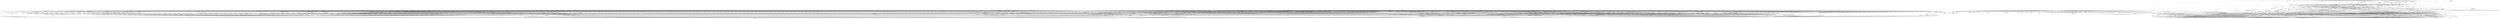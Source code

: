 digraph depends {
    node [shape=plaintext]
"alsa-utils-alsamixer" -> "libasound2"
"alsa-utils-alsamixer" -> "libc6"
"alsa-utils-alsamixer" -> "libformw5"
"alsa-utils-alsamixer" -> "libmenuw5"
"alsa-utils-alsamixer" -> "libncursesw5"
"alsa-utils-alsamixer" -> "libpanelw5"
"alsa-utils-alsamixer" -> "libtinfo5"
"angstrom-feed-configs" -> "opkg" [style=dotted]
"angstrom-packagegroup-boot" -> "angstrom-version"
"angstrom-packagegroup-boot" -> "packagegroup-boot"
"avahi-daemon" -> "base-files"
"avahi-daemon" -> "base-passwd"
"avahi-daemon" -> "libavahi-common3"
"avahi-daemon" -> "libavahi-core7"
"avahi-daemon" -> "libc6"
"avahi-daemon" -> "libcap2"
"avahi-daemon" -> "libdaemon0"
"avahi-daemon" -> "libdbus-1-3"
"avahi-daemon" -> "libexpat1"
"avahi-daemon" -> "libnss-mdns" [style=dotted]
"avahi-daemon" -> "shadow"
"avahi-utils" -> "libavahi-client3"
"avahi-utils" -> "libavahi-common3"
"avahi-utils" -> "libc6"
"avrdude" -> "hidapi"
"avrdude" -> "libc6"
"avrdude" -> "libelf1"
"avrdude" -> "libftdi1-2"
"avrdude" -> "libncurses5"
"avrdude" -> "libreadline7"
"avrdude" -> "libusb-0.1-4"
"avrdude" -> "libusb-1.0-0"
"bash" -> "base-files"
"bash" -> "libc6"
"bash" -> "libtinfo5"
"bash" -> "update-alternatives-opkg"
"bluez5" -> "libc6"
"bluez5" -> "libdbus-1-3"
"bluez5" -> "libglib-2.0-0"
"bluez5" -> "libreadline7"
"bluez5" -> "libudev1"
"busybox" -> "busybox-syslog" [style=dotted]
"busybox" -> "busybox-udhcpc" [style=dotted]
"busybox" -> "libc6"
"busybox" -> "update-alternatives-opkg"
"ca-certificates" -> "openssl"
"connman-angstrom-settings" -> "connman"
"connman" -> "bluez5"
"connman-client" -> "connman"
"connman-client" -> "libc6"
"connman-client" -> "libdbus-1-3"
"connman-client" -> "libglib-2.0-0"
"connman-client" -> "libreadline7"
"connman" -> "connman-conf" [style=dotted]
"connman" -> "dbus-1"
"connman" -> "iptables"
"connman" -> "libc6"
"connman" -> "libdbus-1-3"
"connman" -> "libglib-2.0-0"
"connman" -> "libgnutls30"
"connman" -> "ofono"
"connman" -> "update-alternatives-opkg"
"connman" -> "wpa-supplicant"
"cpp" -> "libc6"
"cpp" -> "libgmp10"
"cpp" -> "libmpc3"
"cpp" -> "libmpfr4"
"cpp" -> "libz1"
"cpp-symlinks" -> "cpp"
"cpufreq-tweaks" -> "cpufrequtils"
"cpufrequtils" -> "libc6"
"curl" -> "libc6"
"curl" -> "libcurl4"
"db" -> "libc6"
"dbus-1" -> "base-files"
"dbus-1" -> "base-passwd"
"dbus-1" -> "libc6"
"dbus-1" -> "libdbus-1-3"
"dbus-1" -> "libexpat1"
"dbus-1" -> "libsystemd0"
"dbus-1" -> "libx11-6"
"dbus-1" -> "shadow"
"e2fsprogs-e2fsck" -> "libblkid1"
"e2fsprogs-e2fsck" -> "libc6"
"e2fsprogs-e2fsck" -> "libcom-err2"
"e2fsprogs-e2fsck" -> "libe2p2"
"e2fsprogs-e2fsck" -> "libext2fs2"
"e2fsprogs-e2fsck" -> "libuuid1"
"e2fsprogs-resize2fs" -> "libc6"
"e2fsprogs-resize2fs" -> "libcom-err2"
"e2fsprogs-resize2fs" -> "libe2p2"
"e2fsprogs-resize2fs" -> "libext2fs2"
"ffmpeg" -> "libavcodec58"
"ffmpeg" -> "libavdevice58"
"ffmpeg" -> "libavfilter7"
"ffmpeg" -> "libavformat58"
"ffmpeg" -> "libavutil56"
"ffmpeg" -> "libc6"
"ffmpeg" -> "libpostproc55"
"ffmpeg" -> "libswresample3"
"ffmpeg" -> "libswscale5"
"fixmac" -> "ranpwd"
"fuse-utils" -> "libc6"
"gptfdisk" -> "libc6"
"gptfdisk" -> "libgcc1"
"gptfdisk" -> "libncursesw5"
"gptfdisk" -> "libpopt0"
"gptfdisk" -> "libstdc++6"
"gptfdisk" -> "libtinfo5"
"gptfdisk" -> "libuuid1"
"hidapi" -> "libc6"
"hidapi" -> "libudev1"
"hidapi" -> "libusb-1.0-0"
"htop" -> "libc6"
"htop" -> "libncursesw5"
"htop" -> "libtinfo5"
"htop" -> "ncurses-terminfo"
"iproute2-tc" -> "iptables"
"iproute2-tc" -> "libc6"
"iproute2-tc" -> "libelf1"
"iptables" -> "kernel-module-iptable-filter" [style=dotted]
"iptables" -> "kernel-module-iptable-nat" [style=dotted]
"iptables" -> "kernel-module-ip-tables" [style=dotted]
"iptables" -> "kernel-module-ipt-masquerade" [style=dotted]
"iptables" -> "kernel-module-nf-conntrack-ipv4" [style=dotted]
"iptables" -> "kernel-module-nf-conntrack" [style=dotted]
"iptables" -> "kernel-module-nf-defrag-ipv4" [style=dotted]
"iptables" -> "kernel-module-nf-nat" [style=dotted]
"iptables" -> "kernel-module-x-tables" [style=dotted]
"iptables" -> "libc6"
"iw" -> "libc6"
"iw" -> "libnl-3-200"
"iw" -> "libnl-genl-3-200"
"kbd" -> "libc6"
"kbd" -> "update-alternatives-opkg"
"kernel-module-adm8211-4.16.12" -> "kernel-module-cfg80211-4.16.12"
"kernel-module-adm8211-4.16.12" -> "kernel-module-eeprom-93cx6-4.16.12"
"kernel-module-adm8211-4.16.12" -> "kernel-module-mac80211-4.16.12"
"kernel-module-adv7170-4.16.12" -> "kernel-module-v4l2-common-4.16.12"
"kernel-module-adv7170-4.16.12" -> "kernel-module-videodev-4.16.12"
"kernel-module-adv7175-4.16.12" -> "kernel-module-v4l2-common-4.16.12"
"kernel-module-adv7175-4.16.12" -> "kernel-module-videodev-4.16.12"
"kernel-module-af9013-4.16.12" -> "kernel-module-firmware-class-4.16.12"
"kernel-module-af9033-4.16.12" -> "kernel-module-dvb-core-4.16.12"
"kernel-module-af9033-4.16.12" -> "kernel-module-regmap-i2c-4.16.12"
"kernel-module-airo-4.16.12" -> "kernel-module-cfg80211-4.16.12"
"kernel-module-altera-ci-4.16.12" -> "kernel-module-dvb-core-4.16.12"
"kernel-module-amdgpu-4.16.12" -> "kernel-module-chash-4.16.12"
"kernel-module-amdgpu-4.16.12" -> "kernel-module-firmware-class-4.16.12"
"kernel-module-amdgpu-4.16.12" -> "kernel-module-gpu-sched-4.16.12"
"kernel-module-amdgpu-4.16.12" -> "kernel-module-ttm-4.16.12"
"kernel-module-amd-rng-4.16.12" -> "kernel-module-rng-core-4.16.12"
"kernel-module-ar5523-4.16.12" -> "kernel-module-cfg80211-4.16.12"
"kernel-module-ar5523-4.16.12" -> "kernel-module-firmware-class-4.16.12"
"kernel-module-ar5523-4.16.12" -> "kernel-module-mac80211-4.16.12"
"kernel-module-arptable-filter-4.16.12" -> "kernel-module-arp-tables-4.16.12"
"kernel-module-arptable-filter-4.16.12" -> "kernel-module-x-tables-4.16.12"
"kernel-module-arp-tables-4.16.12" -> "kernel-module-x-tables-4.16.12"
"kernel-module-arpt-mangle-4.16.12" -> "kernel-module-x-tables-4.16.12"
"kernel-module-at76c50x-usb-4.16.12" -> "kernel-module-cfg80211-4.16.12"
"kernel-module-at76c50x-usb-4.16.12" -> "kernel-module-firmware-class-4.16.12"
"kernel-module-at76c50x-usb-4.16.12" -> "kernel-module-mac80211-4.16.12"
"kernel-module-ath-4.16.12" -> "kernel-module-cfg80211-4.16.12"
"kernel-module-ath5k-4.16.12" -> "kernel-module-ath-4.16.12"
"kernel-module-ath5k-4.16.12" -> "kernel-module-cfg80211-4.16.12"
"kernel-module-ath5k-4.16.12" -> "kernel-module-mac80211-4.16.12"
"kernel-module-ath6kl-core-4.16.12" -> "kernel-module-cfg80211-4.16.12"
"kernel-module-ath6kl-core-4.16.12" -> "kernel-module-firmware-class-4.16.12"
"kernel-module-ath6kl-sdio-4.16.12" -> "kernel-module-ath6kl-core-4.16.12"
"kernel-module-ath6kl-usb-4.16.12" -> "kernel-module-ath6kl-core-4.16.12"
"kernel-module-ath9k-4.16.12" -> "kernel-module-ath-4.16.12"
"kernel-module-ath9k-4.16.12" -> "kernel-module-ath9k-common-4.16.12"
"kernel-module-ath9k-4.16.12" -> "kernel-module-ath9k-hw-4.16.12"
"kernel-module-ath9k-4.16.12" -> "kernel-module-cfg80211-4.16.12"
"kernel-module-ath9k-4.16.12" -> "kernel-module-firmware-class-4.16.12"
"kernel-module-ath9k-4.16.12" -> "kernel-module-mac80211-4.16.12"
"kernel-module-ath9k-common-4.16.12" -> "kernel-module-ath-4.16.12"
"kernel-module-ath9k-common-4.16.12" -> "kernel-module-ath9k-hw-4.16.12"
"kernel-module-ath9k-common-4.16.12" -> "kernel-module-cfg80211-4.16.12"
"kernel-module-ath9k-htc-4.16.12" -> "kernel-module-ath-4.16.12"
"kernel-module-ath9k-htc-4.16.12" -> "kernel-module-ath9k-common-4.16.12"
"kernel-module-ath9k-htc-4.16.12" -> "kernel-module-ath9k-hw-4.16.12"
"kernel-module-ath9k-htc-4.16.12" -> "kernel-module-cfg80211-4.16.12"
"kernel-module-ath9k-htc-4.16.12" -> "kernel-module-firmware-class-4.16.12"
"kernel-module-ath9k-htc-4.16.12" -> "kernel-module-mac80211-4.16.12"
"kernel-module-ath9k-hw-4.16.12" -> "kernel-module-ath-4.16.12"
"kernel-module-atmel-4.16.12" -> "kernel-module-cfg80211-4.16.12"
"kernel-module-atmel-4.16.12" -> "kernel-module-firmware-class-4.16.12"
"kernel-module-atmel-pci-4.16.12" -> "kernel-module-atmel-4.16.12"
"kernel-module-au0828-4.16.12" -> "kernel-module-dvb-core-4.16.12"
"kernel-module-au0828-4.16.12" -> "kernel-module-media-4.16.12"
"kernel-module-au0828-4.16.12" -> "kernel-module-tveeprom-4.16.12"
"kernel-module-au0828-4.16.12" -> "kernel-module-v4l2-common-4.16.12"
"kernel-module-au0828-4.16.12" -> "kernel-module-videobuf2-common-4.16.12"
"kernel-module-au0828-4.16.12" -> "kernel-module-videobuf2-v4l2-4.16.12"
"kernel-module-au0828-4.16.12" -> "kernel-module-videobuf2-vmalloc-4.16.12"
"kernel-module-au0828-4.16.12" -> "kernel-module-videodev-4.16.12"
"kernel-module-au8522-decoder-4.16.12" -> "kernel-module-au8522-common-4.16.12"
"kernel-module-au8522-decoder-4.16.12" -> "kernel-module-media-4.16.12"
"kernel-module-au8522-decoder-4.16.12" -> "kernel-module-v4l2-common-4.16.12"
"kernel-module-au8522-decoder-4.16.12" -> "kernel-module-videodev-4.16.12"
"kernel-module-au8522-dig-4.16.12" -> "kernel-module-au8522-common-4.16.12"
"kernel-module-b2c2-flexcop-4.16.12" -> "kernel-module-cx24113-4.16.12"
"kernel-module-b2c2-flexcop-4.16.12" -> "kernel-module-cx24123-4.16.12"
"kernel-module-b2c2-flexcop-4.16.12" -> "kernel-module-dvb-core-4.16.12"
"kernel-module-b2c2-flexcop-4.16.12" -> "kernel-module-firmware-class-4.16.12"
"kernel-module-b2c2-flexcop-4.16.12" -> "kernel-module-s5h1420-4.16.12"
"kernel-module-b2c2-flexcop-pci-4.16.12" -> "kernel-module-b2c2-flexcop-4.16.12"
"kernel-module-b2c2-flexcop-usb-4.16.12" -> "kernel-module-b2c2-flexcop-4.16.12"
"kernel-module-b43-4.16.12" -> "kernel-module-bcma-4.16.12"
"kernel-module-b43-4.16.12" -> "kernel-module-cfg80211-4.16.12"
"kernel-module-b43-4.16.12" -> "kernel-module-firmware-class-4.16.12"
"kernel-module-b43-4.16.12" -> "kernel-module-mac80211-4.16.12"
"kernel-module-b43-4.16.12" -> "kernel-module-rng-core-4.16.12"
"kernel-module-b43-4.16.12" -> "kernel-module-ssb-4.16.12"
"kernel-module-bcm3510-4.16.12" -> "kernel-module-firmware-class-4.16.12"
"kernel-module-blowfish-generic-4.16.12" -> "kernel-module-blowfish-common-4.16.12"
"kernel-module-brcmfmac-4.16.12" -> "kernel-module-brcmutil-4.16.12"
"kernel-module-brcmfmac-4.16.12" -> "kernel-module-cfg80211-4.16.12"
"kernel-module-brcmfmac-4.16.12" -> "kernel-module-firmware-class-4.16.12"
"kernel-module-bridge-4.16.12" -> "kernel-module-llc-4.16.12"
"kernel-module-bridge-4.16.12" -> "kernel-module-stp-4.16.12"
"kernel-module-br-netfilter-4.16.12" -> "kernel-module-bridge-4.16.12"
"kernel-module-bsd-comp-4.16.12" -> "kernel-module-ppp-generic-4.16.12"
"kernel-module-bt819-4.16.12" -> "kernel-module-v4l2-common-4.16.12"
"kernel-module-bt819-4.16.12" -> "kernel-module-videodev-4.16.12"
"kernel-module-bt856-4.16.12" -> "kernel-module-v4l2-common-4.16.12"
"kernel-module-bt856-4.16.12" -> "kernel-module-videodev-4.16.12"
"kernel-module-bt866-4.16.12" -> "kernel-module-v4l2-common-4.16.12"
"kernel-module-bt866-4.16.12" -> "kernel-module-videodev-4.16.12"
"kernel-module-bt878-4.16.12" -> "kernel-module-bttv-4.16.12"
"kernel-module-btcoexist-4.16.12" -> "kernel-module-rtlwifi-4.16.12"
"kernel-module-bttv-4.16.12" -> "kernel-module-firmware-class-4.16.12"
"kernel-module-bttv-4.16.12" -> "kernel-module-rc-core-4.16.12"
"kernel-module-bttv-4.16.12" -> "kernel-module-tea575x-4.16.12"
"kernel-module-bttv-4.16.12" -> "kernel-module-tveeprom-4.16.12"
"kernel-module-bttv-4.16.12" -> "kernel-module-v4l2-common-4.16.12"
"kernel-module-bttv-4.16.12" -> "kernel-module-videobuf-core-4.16.12"
"kernel-module-bttv-4.16.12" -> "kernel-module-videobuf-dma-sg-4.16.12"
"kernel-module-bttv-4.16.12" -> "kernel-module-videodev-4.16.12"
"kernel-module-budget-4.16.12" -> "kernel-module-budget-core-4.16.12"
"kernel-module-budget-4.16.12" -> "kernel-module-dvb-core-4.16.12"
"kernel-module-budget-4.16.12" -> "kernel-module-firmware-class-4.16.12"
"kernel-module-budget-4.16.12" -> "kernel-module-saa7146-4.16.12"
"kernel-module-budget-av-4.16.12" -> "kernel-module-budget-core-4.16.12"
"kernel-module-budget-av-4.16.12" -> "kernel-module-dvb-core-4.16.12"
"kernel-module-budget-av-4.16.12" -> "kernel-module-firmware-class-4.16.12"
"kernel-module-budget-av-4.16.12" -> "kernel-module-saa7146-4.16.12"
"kernel-module-budget-av-4.16.12" -> "kernel-module-saa7146-vv-4.16.12"
"kernel-module-budget-ci-4.16.12" -> "kernel-module-budget-core-4.16.12"
"kernel-module-budget-ci-4.16.12" -> "kernel-module-dvb-core-4.16.12"
"kernel-module-budget-ci-4.16.12" -> "kernel-module-firmware-class-4.16.12"
"kernel-module-budget-ci-4.16.12" -> "kernel-module-rc-core-4.16.12"
"kernel-module-budget-ci-4.16.12" -> "kernel-module-saa7146-4.16.12"
"kernel-module-budget-core-4.16.12" -> "kernel-module-dvb-core-4.16.12"
"kernel-module-budget-core-4.16.12" -> "kernel-module-saa7146-4.16.12"
"kernel-module-budget-core-4.16.12" -> "kernel-module-ttpci-eeprom-4.16.12"
"kernel-module-budget-patch-4.16.12" -> "kernel-module-budget-core-4.16.12"
"kernel-module-budget-patch-4.16.12" -> "kernel-module-dvb-core-4.16.12"
"kernel-module-budget-patch-4.16.12" -> "kernel-module-saa7146-4.16.12"
"kernel-module-can-bcm-4.16.12" -> "kernel-module-can-4.16.12"
"kernel-module-can-gw-4.16.12" -> "kernel-module-can-4.16.12"
"kernel-module-can-raw-4.16.12" -> "kernel-module-can-4.16.12"
"kernel-module-carl9170-4.16.12" -> "kernel-module-ath-4.16.12"
"kernel-module-carl9170-4.16.12" -> "kernel-module-cfg80211-4.16.12"
"kernel-module-carl9170-4.16.12" -> "kernel-module-firmware-class-4.16.12"
"kernel-module-carl9170-4.16.12" -> "kernel-module-mac80211-4.16.12"
"kernel-module-cast5-generic-4.16.12" -> "kernel-module-cast-common-4.16.12"
"kernel-module-cast6-generic-4.16.12" -> "kernel-module-cast-common-4.16.12"
"kernel-module-cfg80211-4.16.12" -> "kernel-module-firmware-class-4.16.12"
"kernel-module-cpia2-4.16.12" -> "kernel-module-firmware-class-4.16.12"
"kernel-module-cpia2-4.16.12" -> "kernel-module-v4l2-common-4.16.12"
"kernel-module-cpia2-4.16.12" -> "kernel-module-videodev-4.16.12"
"kernel-module-cs3308-4.16.12" -> "kernel-module-v4l2-common-4.16.12"
"kernel-module-cs3308-4.16.12" -> "kernel-module-videodev-4.16.12"
"kernel-module-cs5345-4.16.12" -> "kernel-module-v4l2-common-4.16.12"
"kernel-module-cs5345-4.16.12" -> "kernel-module-videodev-4.16.12"
"kernel-module-cs53l32a-4.16.12" -> "kernel-module-v4l2-common-4.16.12"
"kernel-module-cs53l32a-4.16.12" -> "kernel-module-videodev-4.16.12"
"kernel-module-cx18-4.16.12" -> "kernel-module-cx2341x-4.16.12"
"kernel-module-cx18-4.16.12" -> "kernel-module-dvb-core-4.16.12"
"kernel-module-cx18-4.16.12" -> "kernel-module-firmware-class-4.16.12"
"kernel-module-cx18-4.16.12" -> "kernel-module-tveeprom-4.16.12"
"kernel-module-cx18-4.16.12" -> "kernel-module-v4l2-common-4.16.12"
"kernel-module-cx18-4.16.12" -> "kernel-module-videobuf-core-4.16.12"
"kernel-module-cx18-4.16.12" -> "kernel-module-videobuf-vmalloc-4.16.12"
"kernel-module-cx18-4.16.12" -> "kernel-module-videodev-4.16.12"
"kernel-module-cx18-alsa-4.16.12" -> "kernel-module-cx18-4.16.12"
"kernel-module-cx18-alsa-4.16.12" -> "kernel-module-snd-4.16.12"
"kernel-module-cx18-alsa-4.16.12" -> "kernel-module-snd-pcm-4.16.12"
"kernel-module-cx231xx-4.16.12" -> "kernel-module-cx2341x-4.16.12"
"kernel-module-cx231xx-4.16.12" -> "kernel-module-firmware-class-4.16.12"
"kernel-module-cx231xx-4.16.12" -> "kernel-module-i2c-mux-4.16.12"
"kernel-module-cx231xx-4.16.12" -> "kernel-module-media-4.16.12"
"kernel-module-cx231xx-4.16.12" -> "kernel-module-rc-core-4.16.12"
"kernel-module-cx231xx-4.16.12" -> "kernel-module-tveeprom-4.16.12"
"kernel-module-cx231xx-4.16.12" -> "kernel-module-v4l2-common-4.16.12"
"kernel-module-cx231xx-4.16.12" -> "kernel-module-videobuf-core-4.16.12"
"kernel-module-cx231xx-4.16.12" -> "kernel-module-videobuf-vmalloc-4.16.12"
"kernel-module-cx231xx-4.16.12" -> "kernel-module-videodev-4.16.12"
"kernel-module-cx231xx-alsa-4.16.12" -> "kernel-module-cx231xx-4.16.12"
"kernel-module-cx231xx-alsa-4.16.12" -> "kernel-module-snd-4.16.12"
"kernel-module-cx231xx-alsa-4.16.12" -> "kernel-module-snd-pcm-4.16.12"
"kernel-module-cx231xx-dvb-4.16.12" -> "kernel-module-cx231xx-4.16.12"
"kernel-module-cx231xx-dvb-4.16.12" -> "kernel-module-dvb-core-4.16.12"
"kernel-module-cx2341x-4.16.12" -> "kernel-module-v4l2-common-4.16.12"
"kernel-module-cx2341x-4.16.12" -> "kernel-module-videodev-4.16.12"
"kernel-module-cx23885-4.16.12" -> "kernel-module-altera-ci-4.16.12"
"kernel-module-cx23885-4.16.12" -> "kernel-module-altera-stapl-4.16.12"
"kernel-module-cx23885-4.16.12" -> "kernel-module-cx2341x-4.16.12"
"kernel-module-cx23885-4.16.12" -> "kernel-module-dvb-core-4.16.12"
"kernel-module-cx23885-4.16.12" -> "kernel-module-firmware-class-4.16.12"
"kernel-module-cx23885-4.16.12" -> "kernel-module-m88ds3103-4.16.12"
"kernel-module-cx23885-4.16.12" -> "kernel-module-rc-core-4.16.12"
"kernel-module-cx23885-4.16.12" -> "kernel-module-snd-4.16.12"
"kernel-module-cx23885-4.16.12" -> "kernel-module-snd-pcm-4.16.12"
"kernel-module-cx23885-4.16.12" -> "kernel-module-tda18271-4.16.12"
"kernel-module-cx23885-4.16.12" -> "kernel-module-tveeprom-4.16.12"
"kernel-module-cx23885-4.16.12" -> "kernel-module-v4l2-common-4.16.12"
"kernel-module-cx23885-4.16.12" -> "kernel-module-videobuf2-common-4.16.12"
"kernel-module-cx23885-4.16.12" -> "kernel-module-videobuf2-dma-sg-4.16.12"
"kernel-module-cx23885-4.16.12" -> "kernel-module-videobuf2-dvb-4.16.12"
"kernel-module-cx23885-4.16.12" -> "kernel-module-videobuf2-v4l2-4.16.12"
"kernel-module-cx23885-4.16.12" -> "kernel-module-videodev-4.16.12"
"kernel-module-cx24116-4.16.12" -> "kernel-module-firmware-class-4.16.12"
"kernel-module-cx24117-4.16.12" -> "kernel-module-firmware-class-4.16.12"
"kernel-module-cx24120-4.16.12" -> "kernel-module-firmware-class-4.16.12"
"kernel-module-cx25821-4.16.12" -> "kernel-module-videobuf2-common-4.16.12"
"kernel-module-cx25821-4.16.12" -> "kernel-module-videobuf2-dma-sg-4.16.12"
"kernel-module-cx25821-4.16.12" -> "kernel-module-videobuf2-v4l2-4.16.12"
"kernel-module-cx25821-4.16.12" -> "kernel-module-videodev-4.16.12"
"kernel-module-cx25821-alsa-4.16.12" -> "kernel-module-cx25821-4.16.12"
"kernel-module-cx25821-alsa-4.16.12" -> "kernel-module-snd-4.16.12"
"kernel-module-cx25821-alsa-4.16.12" -> "kernel-module-snd-pcm-4.16.12"
"kernel-module-cx25840-4.16.12" -> "kernel-module-firmware-class-4.16.12"
"kernel-module-cx25840-4.16.12" -> "kernel-module-media-4.16.12"
"kernel-module-cx25840-4.16.12" -> "kernel-module-v4l2-common-4.16.12"
"kernel-module-cx25840-4.16.12" -> "kernel-module-videodev-4.16.12"
"kernel-module-cx8800-4.16.12" -> "kernel-module-cx88xx-4.16.12"
"kernel-module-cx8800-4.16.12" -> "kernel-module-v4l2-common-4.16.12"
"kernel-module-cx8800-4.16.12" -> "kernel-module-videobuf2-common-4.16.12"
"kernel-module-cx8800-4.16.12" -> "kernel-module-videobuf2-dma-sg-4.16.12"
"kernel-module-cx8800-4.16.12" -> "kernel-module-videobuf2-v4l2-4.16.12"
"kernel-module-cx8800-4.16.12" -> "kernel-module-videodev-4.16.12"
"kernel-module-cx8802-4.16.12" -> "kernel-module-cx88xx-4.16.12"
"kernel-module-cx8802-4.16.12" -> "kernel-module-videobuf2-common-4.16.12"
"kernel-module-cx88-alsa-4.16.12" -> "kernel-module-cx88xx-4.16.12"
"kernel-module-cx88-alsa-4.16.12" -> "kernel-module-snd-4.16.12"
"kernel-module-cx88-alsa-4.16.12" -> "kernel-module-snd-pcm-4.16.12"
"kernel-module-cx88-alsa-4.16.12" -> "kernel-module-videodev-4.16.12"
"kernel-module-cx88-blackbird-4.16.12" -> "kernel-module-cx2341x-4.16.12"
"kernel-module-cx88-blackbird-4.16.12" -> "kernel-module-cx8800-4.16.12"
"kernel-module-cx88-blackbird-4.16.12" -> "kernel-module-cx8802-4.16.12"
"kernel-module-cx88-blackbird-4.16.12" -> "kernel-module-cx88xx-4.16.12"
"kernel-module-cx88-blackbird-4.16.12" -> "kernel-module-firmware-class-4.16.12"
"kernel-module-cx88-blackbird-4.16.12" -> "kernel-module-v4l2-common-4.16.12"
"kernel-module-cx88-blackbird-4.16.12" -> "kernel-module-videobuf2-common-4.16.12"
"kernel-module-cx88-blackbird-4.16.12" -> "kernel-module-videobuf2-dma-sg-4.16.12"
"kernel-module-cx88-blackbird-4.16.12" -> "kernel-module-videobuf2-v4l2-4.16.12"
"kernel-module-cx88-blackbird-4.16.12" -> "kernel-module-videodev-4.16.12"
"kernel-module-cx88-dvb-4.16.12" -> "kernel-module-cx8802-4.16.12"
"kernel-module-cx88-dvb-4.16.12" -> "kernel-module-cx88-vp3054-i2c-4.16.12"
"kernel-module-cx88-dvb-4.16.12" -> "kernel-module-cx88xx-4.16.12"
"kernel-module-cx88-dvb-4.16.12" -> "kernel-module-dvb-core-4.16.12"
"kernel-module-cx88-dvb-4.16.12" -> "kernel-module-videobuf2-common-4.16.12"
"kernel-module-cx88-dvb-4.16.12" -> "kernel-module-videobuf2-dma-sg-4.16.12"
"kernel-module-cx88-dvb-4.16.12" -> "kernel-module-videobuf2-dvb-4.16.12"
"kernel-module-cx88-dvb-4.16.12" -> "kernel-module-videobuf2-v4l2-4.16.12"
"kernel-module-cx88xx-4.16.12" -> "kernel-module-rc-core-4.16.12"
"kernel-module-cx88xx-4.16.12" -> "kernel-module-tveeprom-4.16.12"
"kernel-module-cx88xx-4.16.12" -> "kernel-module-v4l2-common-4.16.12"
"kernel-module-cx88xx-4.16.12" -> "kernel-module-videobuf2-common-4.16.12"
"kernel-module-cx88xx-4.16.12" -> "kernel-module-videodev-4.16.12"
"kernel-module-cxd2820r-4.16.12" -> "kernel-module-dvb-core-4.16.12"
"kernel-module-cxd2820r-4.16.12" -> "kernel-module-regmap-i2c-4.16.12"
"kernel-module-cxd2841er-4.16.12" -> "kernel-module-dvb-core-4.16.12"
"kernel-module-ddbridge-4.16.12" -> "kernel-module-dvb-core-4.16.12"
"kernel-module-dib3000mc-4.16.12" -> "kernel-module-dibx000-common-4.16.12"
"kernel-module-dib7000m-4.16.12" -> "kernel-module-dibx000-common-4.16.12"
"kernel-module-dib7000p-4.16.12" -> "kernel-module-dibx000-common-4.16.12"
"kernel-module-dib7000p-4.16.12" -> "kernel-module-dvb-core-4.16.12"
"kernel-module-dib8000-4.16.12" -> "kernel-module-dibx000-common-4.16.12"
"kernel-module-dib8000-4.16.12" -> "kernel-module-dvb-core-4.16.12"
"kernel-module-dm1105-4.16.12" -> "kernel-module-dvb-core-4.16.12"
"kernel-module-dm1105-4.16.12" -> "kernel-module-rc-core-4.16.12"
"kernel-module-drx39xyj-4.16.12" -> "kernel-module-firmware-class-4.16.12"
"kernel-module-drxd-4.16.12" -> "kernel-module-firmware-class-4.16.12"
"kernel-module-drxk-4.16.12" -> "kernel-module-dvb-core-4.16.12"
"kernel-module-drxk-4.16.12" -> "kernel-module-firmware-class-4.16.12"
"kernel-module-ds3000-4.16.12" -> "kernel-module-firmware-class-4.16.12"
"kernel-module-dsbr100-4.16.12" -> "kernel-module-videodev-4.16.12"
"kernel-module-dst-4.16.12" -> "kernel-module-bt878-4.16.12"
"kernel-module-dst-4.16.12" -> "kernel-module-dvb-core-4.16.12"
"kernel-module-dst-ca-4.16.12" -> "kernel-module-dst-4.16.12"
"kernel-module-dst-ca-4.16.12" -> "kernel-module-dvb-core-4.16.12"
"kernel-module-dvb-bt8xx-4.16.12" -> "kernel-module-bt878-4.16.12"
"kernel-module-dvb-bt8xx-4.16.12" -> "kernel-module-bttv-4.16.12"
"kernel-module-dvb-bt8xx-4.16.12" -> "kernel-module-dvb-core-4.16.12"
"kernel-module-dvb-bt8xx-4.16.12" -> "kernel-module-firmware-class-4.16.12"
"kernel-module-dvb-ttpci-4.16.12" -> "kernel-module-dvb-core-4.16.12"
"kernel-module-dvb-ttpci-4.16.12" -> "kernel-module-firmware-class-4.16.12"
"kernel-module-dvb-ttpci-4.16.12" -> "kernel-module-saa7146-4.16.12"
"kernel-module-dvb-ttpci-4.16.12" -> "kernel-module-saa7146-vv-4.16.12"
"kernel-module-dvb-ttpci-4.16.12" -> "kernel-module-ttpci-eeprom-4.16.12"
"kernel-module-dvb-ttusb-budget-4.16.12" -> "kernel-module-dvb-core-4.16.12"
"kernel-module-dvb-ttusb-budget-4.16.12" -> "kernel-module-firmware-class-4.16.12"
"kernel-module-dvb-usb-4.16.12" -> "kernel-module-dvb-core-4.16.12"
"kernel-module-dvb-usb-4.16.12" -> "kernel-module-firmware-class-4.16.12"
"kernel-module-dvb-usb-4.16.12" -> "kernel-module-rc-core-4.16.12"
"kernel-module-dvb-usb-a800-4.16.12" -> "kernel-module-dvb-usb-4.16.12"
"kernel-module-dvb-usb-a800-4.16.12" -> "kernel-module-dvb-usb-dibusb-common-4.16.12"
"kernel-module-dvb-usb-a800-4.16.12" -> "kernel-module-dvb-usb-dibusb-mc-common-4.16.12"
"kernel-module-dvb-usb-a800-4.16.12" -> "kernel-module-rc-core-4.16.12"
"kernel-module-dvb-usb-af9005-4.16.12" -> "kernel-module-dvb-usb-4.16.12"
"kernel-module-dvb-usb-af9015-4.16.12" -> "kernel-module-dvb-usb-v2-4.16.12"
"kernel-module-dvb-usb-af9015-4.16.12" -> "kernel-module-rc-core-4.16.12"
"kernel-module-dvb-usb-af9035-4.16.12" -> "kernel-module-dvb-usb-v2-4.16.12"
"kernel-module-dvb-usb-af9035-4.16.12" -> "kernel-module-rc-core-4.16.12"
"kernel-module-dvb-usb-anysee-4.16.12" -> "kernel-module-dvb-core-4.16.12"
"kernel-module-dvb-usb-anysee-4.16.12" -> "kernel-module-dvb-usb-v2-4.16.12"
"kernel-module-dvb-usb-anysee-4.16.12" -> "kernel-module-rc-core-4.16.12"
"kernel-module-dvb-usb-au6610-4.16.12" -> "kernel-module-dvb-usb-v2-4.16.12"
"kernel-module-dvb-usb-az6007-4.16.12" -> "kernel-module-cypress-firmware-4.16.12"
"kernel-module-dvb-usb-az6007-4.16.12" -> "kernel-module-dvb-core-4.16.12"
"kernel-module-dvb-usb-az6007-4.16.12" -> "kernel-module-dvb-usb-v2-4.16.12"
"kernel-module-dvb-usb-az6007-4.16.12" -> "kernel-module-rc-core-4.16.12"
"kernel-module-dvb-usb-az6027-4.16.12" -> "kernel-module-dvb-core-4.16.12"
"kernel-module-dvb-usb-az6027-4.16.12" -> "kernel-module-dvb-usb-4.16.12"
"kernel-module-dvb-usb-az6027-4.16.12" -> "kernel-module-stb0899-4.16.12"
"kernel-module-dvb-usb-az6027-4.16.12" -> "kernel-module-stb6100-4.16.12"
"kernel-module-dvb-usb-ce6230-4.16.12" -> "kernel-module-dvb-usb-v2-4.16.12"
"kernel-module-dvb-usb-cinergyt2-4.16.12" -> "kernel-module-dvb-usb-4.16.12"
"kernel-module-dvb-usb-cxusb-4.16.12" -> "kernel-module-dib0070-4.16.12"
"kernel-module-dvb-usb-cxusb-4.16.12" -> "kernel-module-dvb-usb-4.16.12"
"kernel-module-dvb-usb-cxusb-4.16.12" -> "kernel-module-rc-core-4.16.12"
"kernel-module-dvb-usb-dib0700-4.16.12" -> "kernel-module-dib0070-4.16.12"
"kernel-module-dvb-usb-dib0700-4.16.12" -> "kernel-module-dib0090-4.16.12"
"kernel-module-dvb-usb-dib0700-4.16.12" -> "kernel-module-dib3000mc-4.16.12"
"kernel-module-dvb-usb-dib0700-4.16.12" -> "kernel-module-dib7000m-4.16.12"
"kernel-module-dvb-usb-dib0700-4.16.12" -> "kernel-module-dibx000-common-4.16.12"
"kernel-module-dvb-usb-dib0700-4.16.12" -> "kernel-module-dvb-usb-4.16.12"
"kernel-module-dvb-usb-dib0700-4.16.12" -> "kernel-module-firmware-class-4.16.12"
"kernel-module-dvb-usb-dib0700-4.16.12" -> "kernel-module-rc-core-4.16.12"
"kernel-module-dvb-usb-dibusb-common-4.16.12" -> "kernel-module-dvb-usb-4.16.12"
"kernel-module-dvb-usb-dibusb-mb-4.16.12" -> "kernel-module-dvb-usb-4.16.12"
"kernel-module-dvb-usb-dibusb-mb-4.16.12" -> "kernel-module-dvb-usb-dibusb-common-4.16.12"
"kernel-module-dvb-usb-dibusb-mc-4.16.12" -> "kernel-module-dvb-usb-4.16.12"
"kernel-module-dvb-usb-dibusb-mc-4.16.12" -> "kernel-module-dvb-usb-dibusb-common-4.16.12"
"kernel-module-dvb-usb-dibusb-mc-4.16.12" -> "kernel-module-dvb-usb-dibusb-mc-common-4.16.12"
"kernel-module-dvb-usb-dibusb-mc-common-4.16.12" -> "kernel-module-dib3000mc-4.16.12"
"kernel-module-dvb-usb-dibusb-mc-common-4.16.12" -> "kernel-module-dvb-usb-dibusb-common-4.16.12"
"kernel-module-dvb-usb-digitv-4.16.12" -> "kernel-module-dvb-usb-4.16.12"
"kernel-module-dvb-usb-dtt200u-4.16.12" -> "kernel-module-dvb-usb-4.16.12"
"kernel-module-dvb-usb-dtt200u-4.16.12" -> "kernel-module-rc-core-4.16.12"
"kernel-module-dvb-usb-dtv5100-4.16.12" -> "kernel-module-dvb-usb-4.16.12"
"kernel-module-dvb-usb-dw2102-4.16.12" -> "kernel-module-dvb-core-4.16.12"
"kernel-module-dvb-usb-dw2102-4.16.12" -> "kernel-module-dvb-usb-4.16.12"
"kernel-module-dvb-usb-dw2102-4.16.12" -> "kernel-module-firmware-class-4.16.12"
"kernel-module-dvb-usb-dw2102-4.16.12" -> "kernel-module-rc-core-4.16.12"
"kernel-module-dvb-usb-ec168-4.16.12" -> "kernel-module-dvb-usb-v2-4.16.12"
"kernel-module-dvb-usb-friio-4.16.12" -> "kernel-module-dvb-usb-4.16.12"
"kernel-module-dvb-usb-gl861-4.16.12" -> "kernel-module-dvb-usb-v2-4.16.12"
"kernel-module-dvb-usb-gp8psk-4.16.12" -> "kernel-module-dvb-usb-4.16.12"
"kernel-module-dvb-usb-gp8psk-4.16.12" -> "kernel-module-firmware-class-4.16.12"
"kernel-module-dvb-usb-lmedm04-4.16.12" -> "kernel-module-dvb-core-4.16.12"
"kernel-module-dvb-usb-lmedm04-4.16.12" -> "kernel-module-dvb-usb-v2-4.16.12"
"kernel-module-dvb-usb-lmedm04-4.16.12" -> "kernel-module-firmware-class-4.16.12"
"kernel-module-dvb-usb-lmedm04-4.16.12" -> "kernel-module-rc-core-4.16.12"
"kernel-module-dvb-usb-m920x-4.16.12" -> "kernel-module-dvb-usb-4.16.12"
"kernel-module-dvb-usb-m920x-4.16.12" -> "kernel-module-rc-core-4.16.12"
"kernel-module-dvb-usb-mxl111sf-4.16.12" -> "kernel-module-dvb-usb-v2-4.16.12"
"kernel-module-dvb-usb-mxl111sf-4.16.12" -> "kernel-module-tveeprom-4.16.12"
"kernel-module-dvb-usb-nova-t-usb2-4.16.12" -> "kernel-module-dvb-usb-4.16.12"
"kernel-module-dvb-usb-nova-t-usb2-4.16.12" -> "kernel-module-dvb-usb-dibusb-common-4.16.12"
"kernel-module-dvb-usb-nova-t-usb2-4.16.12" -> "kernel-module-dvb-usb-dibusb-mc-common-4.16.12"
"kernel-module-dvb-usb-opera-4.16.12" -> "kernel-module-dvb-usb-4.16.12"
"kernel-module-dvb-usb-opera-4.16.12" -> "kernel-module-firmware-class-4.16.12"
"kernel-module-dvb-usb-pctv452e-4.16.12" -> "kernel-module-dvb-core-4.16.12"
"kernel-module-dvb-usb-pctv452e-4.16.12" -> "kernel-module-dvb-usb-4.16.12"
"kernel-module-dvb-usb-pctv452e-4.16.12" -> "kernel-module-rc-core-4.16.12"
"kernel-module-dvb-usb-pctv452e-4.16.12" -> "kernel-module-ttpci-eeprom-4.16.12"
"kernel-module-dvb-usb-rtl28xxu-4.16.12" -> "kernel-module-dvb-usb-v2-4.16.12"
"kernel-module-dvb-usb-rtl28xxu-4.16.12" -> "kernel-module-rc-core-4.16.12"
"kernel-module-dvb-usb-technisat-usb2-4.16.12" -> "kernel-module-dvb-core-4.16.12"
"kernel-module-dvb-usb-technisat-usb2-4.16.12" -> "kernel-module-dvb-usb-4.16.12"
"kernel-module-dvb-usb-technisat-usb2-4.16.12" -> "kernel-module-rc-core-4.16.12"
"kernel-module-dvb-usb-ttusb2-4.16.12" -> "kernel-module-dvb-core-4.16.12"
"kernel-module-dvb-usb-ttusb2-4.16.12" -> "kernel-module-dvb-usb-4.16.12"
"kernel-module-dvb-usb-ttusb2-4.16.12" -> "kernel-module-rc-core-4.16.12"
"kernel-module-dvb-usb-umt-010-4.16.12" -> "kernel-module-dvb-usb-4.16.12"
"kernel-module-dvb-usb-umt-010-4.16.12" -> "kernel-module-dvb-usb-dibusb-common-4.16.12"
"kernel-module-dvb-usb-v2-4.16.12" -> "kernel-module-dvb-core-4.16.12"
"kernel-module-dvb-usb-v2-4.16.12" -> "kernel-module-firmware-class-4.16.12"
"kernel-module-dvb-usb-v2-4.16.12" -> "kernel-module-rc-core-4.16.12"
"kernel-module-dvb-usb-vp702x-4.16.12" -> "kernel-module-dvb-usb-4.16.12"
"kernel-module-dvb-usb-vp7045-4.16.12" -> "kernel-module-dvb-usb-4.16.12"
"kernel-module-dvb-usb-vp7045-4.16.12" -> "kernel-module-rc-core-4.16.12"
"kernel-module-e4000-4.16.12" -> "kernel-module-regmap-i2c-4.16.12"
"kernel-module-e4000-4.16.12" -> "kernel-module-v4l2-common-4.16.12"
"kernel-module-e4000-4.16.12" -> "kernel-module-videodev-4.16.12"
"kernel-module-earth-pt1-4.16.12" -> "kernel-module-dvb-core-4.16.12"
"kernel-module-ebt-802-3-4.16.12" -> "kernel-module-x-tables-4.16.12"
"kernel-module-ebtable-broute-4.16.12" -> "kernel-module-bridge-4.16.12"
"kernel-module-ebtable-broute-4.16.12" -> "kernel-module-ebtables-4.16.12"
"kernel-module-ebtable-filter-4.16.12" -> "kernel-module-ebtables-4.16.12"
"kernel-module-ebtable-nat-4.16.12" -> "kernel-module-ebtables-4.16.12"
"kernel-module-ebtables-4.16.12" -> "kernel-module-x-tables-4.16.12"
"kernel-module-ebt-among-4.16.12" -> "kernel-module-x-tables-4.16.12"
"kernel-module-ebt-arp-4.16.12" -> "kernel-module-x-tables-4.16.12"
"kernel-module-ebt-arpreply-4.16.12" -> "kernel-module-x-tables-4.16.12"
"kernel-module-ebt-dnat-4.16.12" -> "kernel-module-x-tables-4.16.12"
"kernel-module-ebt-ip-4.16.12" -> "kernel-module-x-tables-4.16.12"
"kernel-module-ebt-ip6-4.16.12" -> "kernel-module-x-tables-4.16.12"
"kernel-module-ebt-limit-4.16.12" -> "kernel-module-x-tables-4.16.12"
"kernel-module-ebt-log-4.16.12" -> "kernel-module-x-tables-4.16.12"
"kernel-module-ebt-mark-4.16.12" -> "kernel-module-x-tables-4.16.12"
"kernel-module-ebt-mark-m-4.16.12" -> "kernel-module-x-tables-4.16.12"
"kernel-module-ebt-nflog-4.16.12" -> "kernel-module-x-tables-4.16.12"
"kernel-module-ebt-pkttype-4.16.12" -> "kernel-module-x-tables-4.16.12"
"kernel-module-ebt-redirect-4.16.12" -> "kernel-module-x-tables-4.16.12"
"kernel-module-ebt-snat-4.16.12" -> "kernel-module-x-tables-4.16.12"
"kernel-module-ebt-stp-4.16.12" -> "kernel-module-x-tables-4.16.12"
"kernel-module-ebt-vlan-4.16.12" -> "kernel-module-x-tables-4.16.12"
"kernel-module-em28xx-4.16.12" -> "kernel-module-media-4.16.12"
"kernel-module-em28xx-4.16.12" -> "kernel-module-tveeprom-4.16.12"
"kernel-module-em28xx-4.16.12" -> "kernel-module-v4l2-common-4.16.12"
"kernel-module-em28xx-alsa-4.16.12" -> "kernel-module-em28xx-4.16.12"
"kernel-module-em28xx-alsa-4.16.12" -> "kernel-module-snd-4.16.12"
"kernel-module-em28xx-alsa-4.16.12" -> "kernel-module-snd-pcm-4.16.12"
"kernel-module-em28xx-dvb-4.16.12" -> "kernel-module-dvb-core-4.16.12"
"kernel-module-em28xx-dvb-4.16.12" -> "kernel-module-em28xx-4.16.12"
"kernel-module-em28xx-rc-4.16.12" -> "kernel-module-em28xx-4.16.12"
"kernel-module-em28xx-rc-4.16.12" -> "kernel-module-rc-core-4.16.12"
"kernel-module-fc2580-4.16.12" -> "kernel-module-regmap-i2c-4.16.12"
"kernel-module-fc2580-4.16.12" -> "kernel-module-v4l2-common-4.16.12"
"kernel-module-fc2580-4.16.12" -> "kernel-module-videodev-4.16.12"
"kernel-module-g-acm-ms-4.16.12" -> "kernel-module-libcomposite-4.16.12"
"kernel-module-g-acm-ms-4.16.12" -> "kernel-module-usb-f-mass-storage-4.16.12"
"kernel-module-gadgetfs-4.16.12" -> "kernel-module-udc-core-4.16.12"
"kernel-module-g-audio-4.16.12" -> "kernel-module-libcomposite-4.16.12"
"kernel-module-g-cdc-4.16.12" -> "kernel-module-libcomposite-4.16.12"
"kernel-module-g-cdc-4.16.12" -> "kernel-module-u-ether-4.16.12"
"kernel-module-g-dbgp-4.16.12" -> "kernel-module-libcomposite-4.16.12"
"kernel-module-g-dbgp-4.16.12" -> "kernel-module-udc-core-4.16.12"
"kernel-module-g-dbgp-4.16.12" -> "kernel-module-u-serial-4.16.12"
"kernel-module-geode-rng-4.16.12" -> "kernel-module-rng-core-4.16.12"
"kernel-module-g-ether-4.16.12" -> "kernel-module-libcomposite-4.16.12"
"kernel-module-g-ether-4.16.12" -> "kernel-module-u-ether-4.16.12"
"kernel-module-g-ether-4.16.12" -> "kernel-module-usb-f-rndis-4.16.12"
"kernel-module-g-ffs-4.16.12" -> "kernel-module-libcomposite-4.16.12"
"kernel-module-g-ffs-4.16.12" -> "kernel-module-usb-f-fs-4.16.12"
"kernel-module-ghash-generic-4.16.12" -> "kernel-module-gf128mul-4.16.12"
"kernel-module-g-hid-4.16.12" -> "kernel-module-libcomposite-4.16.12"
"kernel-module-gma500-gfx-4.16.12" -> "kernel-module-video-4.16.12"
"kernel-module-g-mass-storage-4.16.12" -> "kernel-module-libcomposite-4.16.12"
"kernel-module-g-mass-storage-4.16.12" -> "kernel-module-usb-f-mass-storage-4.16.12"
"kernel-module-g-midi-4.16.12" -> "kernel-module-libcomposite-4.16.12"
"kernel-module-g-multi-4.16.12" -> "kernel-module-libcomposite-4.16.12"
"kernel-module-g-multi-4.16.12" -> "kernel-module-u-ether-4.16.12"
"kernel-module-g-multi-4.16.12" -> "kernel-module-usb-f-mass-storage-4.16.12"
"kernel-module-g-ncm-4.16.12" -> "kernel-module-libcomposite-4.16.12"
"kernel-module-g-ncm-4.16.12" -> "kernel-module-u-ether-4.16.12"
"kernel-module-g-printer-4.16.12" -> "kernel-module-libcomposite-4.16.12"
"kernel-module-g-printer-4.16.12" -> "kernel-module-udc-core-4.16.12"
"kernel-module-g-serial-4.16.12" -> "kernel-module-libcomposite-4.16.12"
"kernel-module-gspca-benq-4.16.12" -> "kernel-module-gspca-main-4.16.12"
"kernel-module-gspca-conex-4.16.12" -> "kernel-module-gspca-main-4.16.12"
"kernel-module-gspca-conex-4.16.12" -> "kernel-module-videodev-4.16.12"
"kernel-module-gspca-cpia1-4.16.12" -> "kernel-module-gspca-main-4.16.12"
"kernel-module-gspca-cpia1-4.16.12" -> "kernel-module-videodev-4.16.12"
"kernel-module-gspca-etoms-4.16.12" -> "kernel-module-gspca-main-4.16.12"
"kernel-module-gspca-etoms-4.16.12" -> "kernel-module-videodev-4.16.12"
"kernel-module-gspca-finepix-4.16.12" -> "kernel-module-gspca-main-4.16.12"
"kernel-module-gspca-gl860-4.16.12" -> "kernel-module-gspca-main-4.16.12"
"kernel-module-gspca-gl860-4.16.12" -> "kernel-module-videodev-4.16.12"
"kernel-module-gspca-jeilinj-4.16.12" -> "kernel-module-gspca-main-4.16.12"
"kernel-module-gspca-jeilinj-4.16.12" -> "kernel-module-videodev-4.16.12"
"kernel-module-gspca-jl2005bcd-4.16.12" -> "kernel-module-gspca-main-4.16.12"
"kernel-module-gspca-kinect-4.16.12" -> "kernel-module-gspca-main-4.16.12"
"kernel-module-gspca-konica-4.16.12" -> "kernel-module-gspca-main-4.16.12"
"kernel-module-gspca-konica-4.16.12" -> "kernel-module-videodev-4.16.12"
"kernel-module-gspca-m5602-4.16.12" -> "kernel-module-gspca-main-4.16.12"
"kernel-module-gspca-m5602-4.16.12" -> "kernel-module-videodev-4.16.12"
"kernel-module-gspca-main-4.16.12" -> "kernel-module-v4l2-common-4.16.12"
"kernel-module-gspca-main-4.16.12" -> "kernel-module-videodev-4.16.12"
"kernel-module-gspca-mars-4.16.12" -> "kernel-module-gspca-main-4.16.12"
"kernel-module-gspca-mars-4.16.12" -> "kernel-module-videodev-4.16.12"
"kernel-module-gspca-mr97310a-4.16.12" -> "kernel-module-gspca-main-4.16.12"
"kernel-module-gspca-mr97310a-4.16.12" -> "kernel-module-videodev-4.16.12"
"kernel-module-gspca-nw80x-4.16.12" -> "kernel-module-gspca-main-4.16.12"
"kernel-module-gspca-nw80x-4.16.12" -> "kernel-module-videodev-4.16.12"
"kernel-module-gspca-ov519-4.16.12" -> "kernel-module-gspca-main-4.16.12"
"kernel-module-gspca-ov519-4.16.12" -> "kernel-module-videodev-4.16.12"
"kernel-module-gspca-ov534-4.16.12" -> "kernel-module-gspca-main-4.16.12"
"kernel-module-gspca-ov534-4.16.12" -> "kernel-module-videodev-4.16.12"
"kernel-module-gspca-ov534-9-4.16.12" -> "kernel-module-gspca-main-4.16.12"
"kernel-module-gspca-ov534-9-4.16.12" -> "kernel-module-videodev-4.16.12"
"kernel-module-gspca-pac207-4.16.12" -> "kernel-module-gspca-main-4.16.12"
"kernel-module-gspca-pac207-4.16.12" -> "kernel-module-videodev-4.16.12"
"kernel-module-gspca-pac7302-4.16.12" -> "kernel-module-gspca-main-4.16.12"
"kernel-module-gspca-pac7302-4.16.12" -> "kernel-module-videodev-4.16.12"
"kernel-module-gspca-pac7311-4.16.12" -> "kernel-module-gspca-main-4.16.12"
"kernel-module-gspca-pac7311-4.16.12" -> "kernel-module-videodev-4.16.12"
"kernel-module-gspca-se401-4.16.12" -> "kernel-module-gspca-main-4.16.12"
"kernel-module-gspca-se401-4.16.12" -> "kernel-module-videodev-4.16.12"
"kernel-module-gspca-sn9c2028-4.16.12" -> "kernel-module-gspca-main-4.16.12"
"kernel-module-gspca-sn9c2028-4.16.12" -> "kernel-module-videodev-4.16.12"
"kernel-module-gspca-sn9c20x-4.16.12" -> "kernel-module-gspca-main-4.16.12"
"kernel-module-gspca-sn9c20x-4.16.12" -> "kernel-module-videodev-4.16.12"
"kernel-module-gspca-sonixb-4.16.12" -> "kernel-module-gspca-main-4.16.12"
"kernel-module-gspca-sonixb-4.16.12" -> "kernel-module-videodev-4.16.12"
"kernel-module-gspca-sonixj-4.16.12" -> "kernel-module-gspca-main-4.16.12"
"kernel-module-gspca-sonixj-4.16.12" -> "kernel-module-videodev-4.16.12"
"kernel-module-gspca-spca1528-4.16.12" -> "kernel-module-gspca-main-4.16.12"
"kernel-module-gspca-spca1528-4.16.12" -> "kernel-module-videodev-4.16.12"
"kernel-module-gspca-spca500-4.16.12" -> "kernel-module-gspca-main-4.16.12"
"kernel-module-gspca-spca500-4.16.12" -> "kernel-module-videodev-4.16.12"
"kernel-module-gspca-spca501-4.16.12" -> "kernel-module-gspca-main-4.16.12"
"kernel-module-gspca-spca501-4.16.12" -> "kernel-module-videodev-4.16.12"
"kernel-module-gspca-spca505-4.16.12" -> "kernel-module-gspca-main-4.16.12"
"kernel-module-gspca-spca505-4.16.12" -> "kernel-module-videodev-4.16.12"
"kernel-module-gspca-spca506-4.16.12" -> "kernel-module-gspca-main-4.16.12"
"kernel-module-gspca-spca506-4.16.12" -> "kernel-module-videodev-4.16.12"
"kernel-module-gspca-spca508-4.16.12" -> "kernel-module-gspca-main-4.16.12"
"kernel-module-gspca-spca508-4.16.12" -> "kernel-module-videodev-4.16.12"
"kernel-module-gspca-spca561-4.16.12" -> "kernel-module-gspca-main-4.16.12"
"kernel-module-gspca-spca561-4.16.12" -> "kernel-module-videodev-4.16.12"
"kernel-module-gspca-sq905-4.16.12" -> "kernel-module-gspca-main-4.16.12"
"kernel-module-gspca-sq905c-4.16.12" -> "kernel-module-gspca-main-4.16.12"
"kernel-module-gspca-sq930x-4.16.12" -> "kernel-module-gspca-main-4.16.12"
"kernel-module-gspca-sq930x-4.16.12" -> "kernel-module-videodev-4.16.12"
"kernel-module-gspca-stk014-4.16.12" -> "kernel-module-gspca-main-4.16.12"
"kernel-module-gspca-stk014-4.16.12" -> "kernel-module-videodev-4.16.12"
"kernel-module-gspca-stv0680-4.16.12" -> "kernel-module-gspca-main-4.16.12"
"kernel-module-gspca-stv06xx-4.16.12" -> "kernel-module-gspca-main-4.16.12"
"kernel-module-gspca-stv06xx-4.16.12" -> "kernel-module-videodev-4.16.12"
"kernel-module-gspca-sunplus-4.16.12" -> "kernel-module-gspca-main-4.16.12"
"kernel-module-gspca-sunplus-4.16.12" -> "kernel-module-videodev-4.16.12"
"kernel-module-gspca-t613-4.16.12" -> "kernel-module-gspca-main-4.16.12"
"kernel-module-gspca-t613-4.16.12" -> "kernel-module-videodev-4.16.12"
"kernel-module-gspca-topro-4.16.12" -> "kernel-module-gspca-main-4.16.12"
"kernel-module-gspca-topro-4.16.12" -> "kernel-module-videodev-4.16.12"
"kernel-module-gspca-tv8532-4.16.12" -> "kernel-module-gspca-main-4.16.12"
"kernel-module-gspca-tv8532-4.16.12" -> "kernel-module-videodev-4.16.12"
"kernel-module-gspca-vc032x-4.16.12" -> "kernel-module-gspca-main-4.16.12"
"kernel-module-gspca-vc032x-4.16.12" -> "kernel-module-videodev-4.16.12"
"kernel-module-gspca-vicam-4.16.12" -> "kernel-module-firmware-class-4.16.12"
"kernel-module-gspca-vicam-4.16.12" -> "kernel-module-gspca-main-4.16.12"
"kernel-module-gspca-vicam-4.16.12" -> "kernel-module-videodev-4.16.12"
"kernel-module-gspca-xirlink-cit-4.16.12" -> "kernel-module-gspca-main-4.16.12"
"kernel-module-gspca-xirlink-cit-4.16.12" -> "kernel-module-videodev-4.16.12"
"kernel-module-gspca-zc3xx-4.16.12" -> "kernel-module-gspca-main-4.16.12"
"kernel-module-gspca-zc3xx-4.16.12" -> "kernel-module-videodev-4.16.12"
"kernel-module-g-webcam-4.16.12" -> "kernel-module-libcomposite-4.16.12"
"kernel-module-g-webcam-4.16.12" -> "kernel-module-usb-f-uvc-4.16.12"
"kernel-module-g-zero-4.16.12" -> "kernel-module-libcomposite-4.16.12"
"kernel-module-g-zero-4.16.12" -> "kernel-module-udc-core-4.16.12"
"kernel-module-hdpvr-4.16.12" -> "kernel-module-v4l2-dv-timings-4.16.12"
"kernel-module-hdpvr-4.16.12" -> "kernel-module-videodev-4.16.12"
"kernel-module-hexium-gemini-4.16.12" -> "kernel-module-saa7146-4.16.12"
"kernel-module-hexium-gemini-4.16.12" -> "kernel-module-saa7146-vv-4.16.12"
"kernel-module-hexium-orion-4.16.12" -> "kernel-module-saa7146-4.16.12"
"kernel-module-hexium-orion-4.16.12" -> "kernel-module-saa7146-vv-4.16.12"
"kernel-module-hopper-4.16.12" -> "kernel-module-mantis-core-4.16.12"
"kernel-module-i915-4.16.12" -> "kernel-module-firmware-class-4.16.12"
"kernel-module-i915-4.16.12" -> "kernel-module-intel-gtt-4.16.12"
"kernel-module-i915-4.16.12" -> "kernel-module-iosf-mbi-4.16.12"
"kernel-module-i915-4.16.12" -> "kernel-module-video-4.16.12"
"kernel-module-intel-rng-4.16.12" -> "kernel-module-rng-core-4.16.12"
"kernel-module-ip6table-filter-4.16.12" -> "kernel-module-ip6-tables-4.16.12"
"kernel-module-ip6table-filter-4.16.12" -> "kernel-module-x-tables-4.16.12"
"kernel-module-ip6table-mangle-4.16.12" -> "kernel-module-ip6-tables-4.16.12"
"kernel-module-ip6table-mangle-4.16.12" -> "kernel-module-x-tables-4.16.12"
"kernel-module-ip6table-raw-4.16.12" -> "kernel-module-ip6-tables-4.16.12"
"kernel-module-ip6table-raw-4.16.12" -> "kernel-module-x-tables-4.16.12"
"kernel-module-ip6-tables-4.16.12" -> "kernel-module-x-tables-4.16.12"
"kernel-module-ip6t-eui64-4.16.12" -> "kernel-module-x-tables-4.16.12"
"kernel-module-ip6t-frag-4.16.12" -> "kernel-module-x-tables-4.16.12"
"kernel-module-ip6t-hbh-4.16.12" -> "kernel-module-x-tables-4.16.12"
"kernel-module-ip6t-ipv6header-4.16.12" -> "kernel-module-x-tables-4.16.12"
"kernel-module-ip6t-rt-4.16.12" -> "kernel-module-x-tables-4.16.12"
"kernel-module-ip6-tunnel-4.16.12" -> "kernel-module-tunnel6-4.16.12"
"kernel-module-ipcomp-4.16.12" -> "kernel-module-xfrm-ipcomp-4.16.12"
"kernel-module-ipcomp6-4.16.12" -> "kernel-module-xfrm6-tunnel-4.16.12"
"kernel-module-ipcomp6-4.16.12" -> "kernel-module-xfrm-ipcomp-4.16.12"
"kernel-module-iptable-filter-4.16.12" -> "kernel-module-ip-tables-4.16.12"
"kernel-module-iptable-filter-4.16.12" -> "kernel-module-x-tables-4.16.12"
"kernel-module-iptable-mangle-4.16.12" -> "kernel-module-ip-tables-4.16.12"
"kernel-module-iptable-mangle-4.16.12" -> "kernel-module-x-tables-4.16.12"
"kernel-module-iptable-raw-4.16.12" -> "kernel-module-ip-tables-4.16.12"
"kernel-module-iptable-raw-4.16.12" -> "kernel-module-x-tables-4.16.12"
"kernel-module-ip-tables-4.16.12" -> "kernel-module-x-tables-4.16.12"
"kernel-module-ipt-ah-4.16.12" -> "kernel-module-x-tables-4.16.12"
"kernel-module-ipt-clusterip-4.16.12" -> "kernel-module-nf-conntrack-4.16.12"
"kernel-module-ipt-clusterip-4.16.12" -> "kernel-module-x-tables-4.16.12"
"kernel-module-ipt-ecn-4.16.12" -> "kernel-module-x-tables-4.16.12"
"kernel-module-ipt-reject-4.16.12" -> "kernel-module-nf-reject-ipv4-4.16.12"
"kernel-module-ipt-reject-4.16.12" -> "kernel-module-x-tables-4.16.12"
"kernel-module-ipw2100-4.16.12" -> "kernel-module-cfg80211-4.16.12"
"kernel-module-ipw2100-4.16.12" -> "kernel-module-firmware-class-4.16.12"
"kernel-module-ipw2100-4.16.12" -> "kernel-module-libipw-4.16.12"
"kernel-module-ipw2200-4.16.12" -> "kernel-module-cfg80211-4.16.12"
"kernel-module-ipw2200-4.16.12" -> "kernel-module-firmware-class-4.16.12"
"kernel-module-ipw2200-4.16.12" -> "kernel-module-libipw-4.16.12"
"kernel-module-ir-jvc-decoder-4.16.12" -> "kernel-module-rc-core-4.16.12"
"kernel-module-ir-kbd-i2c-4.16.12" -> "kernel-module-rc-core-4.16.12"
"kernel-module-ir-mce-kbd-decoder-4.16.12" -> "kernel-module-rc-core-4.16.12"
"kernel-module-ir-nec-decoder-4.16.12" -> "kernel-module-rc-core-4.16.12"
"kernel-module-ir-rc5-decoder-4.16.12" -> "kernel-module-rc-core-4.16.12"
"kernel-module-ir-rc6-decoder-4.16.12" -> "kernel-module-rc-core-4.16.12"
"kernel-module-ir-sanyo-decoder-4.16.12" -> "kernel-module-rc-core-4.16.12"
"kernel-module-ir-sharp-decoder-4.16.12" -> "kernel-module-rc-core-4.16.12"
"kernel-module-ir-sony-decoder-4.16.12" -> "kernel-module-rc-core-4.16.12"
"kernel-module-ir-xmp-decoder-4.16.12" -> "kernel-module-rc-core-4.16.12"
"kernel-module-ivtv-4.16.12" -> "kernel-module-cx2341x-4.16.12"
"kernel-module-ivtv-4.16.12" -> "kernel-module-firmware-class-4.16.12"
"kernel-module-ivtv-4.16.12" -> "kernel-module-tveeprom-4.16.12"
"kernel-module-ivtv-4.16.12" -> "kernel-module-v4l2-common-4.16.12"
"kernel-module-ivtv-4.16.12" -> "kernel-module-videodev-4.16.12"
"kernel-module-ivtv-alsa-4.16.12" -> "kernel-module-ivtv-4.16.12"
"kernel-module-ivtv-alsa-4.16.12" -> "kernel-module-snd-4.16.12"
"kernel-module-ivtv-alsa-4.16.12" -> "kernel-module-snd-pcm-4.16.12"
"kernel-module-ivtv-alsa-4.16.12" -> "kernel-module-videodev-4.16.12"
"kernel-module-ivtvfb-4.16.12" -> "kernel-module-ivtv-4.16.12"
"kernel-module-iwl3945-4.16.12" -> "kernel-module-cfg80211-4.16.12"
"kernel-module-iwl3945-4.16.12" -> "kernel-module-firmware-class-4.16.12"
"kernel-module-iwl3945-4.16.12" -> "kernel-module-iwlegacy-4.16.12"
"kernel-module-iwl3945-4.16.12" -> "kernel-module-mac80211-4.16.12"
"kernel-module-iwl4965-4.16.12" -> "kernel-module-cfg80211-4.16.12"
"kernel-module-iwl4965-4.16.12" -> "kernel-module-firmware-class-4.16.12"
"kernel-module-iwl4965-4.16.12" -> "kernel-module-iwlegacy-4.16.12"
"kernel-module-iwl4965-4.16.12" -> "kernel-module-mac80211-4.16.12"
"kernel-module-iwldvm-4.16.12" -> "kernel-module-cfg80211-4.16.12"
"kernel-module-iwldvm-4.16.12" -> "kernel-module-iwlwifi-4.16.12"
"kernel-module-iwldvm-4.16.12" -> "kernel-module-mac80211-4.16.12"
"kernel-module-iwlegacy-4.16.12" -> "kernel-module-cfg80211-4.16.12"
"kernel-module-iwlegacy-4.16.12" -> "kernel-module-mac80211-4.16.12"
"kernel-module-iwlwifi-4.16.12" -> "kernel-module-cfg80211-4.16.12"
"kernel-module-iwlwifi-4.16.12" -> "kernel-module-firmware-class-4.16.12"
"kernel-module-ks0127-4.16.12" -> "kernel-module-v4l2-common-4.16.12"
"kernel-module-ks0127-4.16.12" -> "kernel-module-videodev-4.16.12"
"kernel-module-lgdt3305-4.16.12" -> "kernel-module-dvb-core-4.16.12"
"kernel-module-lgdt3306a-4.16.12" -> "kernel-module-i2c-mux-4.16.12"
"kernel-module-lgdt330x-4.16.12" -> "kernel-module-dvb-core-4.16.12"
"kernel-module-lgs8gxx-4.16.12" -> "kernel-module-firmware-class-4.16.12"
"kernel-module-lib80211-crypt-ccmp-4.16.12" -> "kernel-module-lib80211-4.16.12"
"kernel-module-lib80211-crypt-tkip-4.16.12" -> "kernel-module-lib80211-4.16.12"
"kernel-module-lib80211-crypt-wep-4.16.12" -> "kernel-module-lib80211-4.16.12"
"kernel-module-libcomposite-4.16.12" -> "kernel-module-configfs-4.16.12"
"kernel-module-libcomposite-4.16.12" -> "kernel-module-udc-core-4.16.12"
"kernel-module-libertas-4.16.12" -> "kernel-module-cfg80211-4.16.12"
"kernel-module-libertas-4.16.12" -> "kernel-module-firmware-class-4.16.12"
"kernel-module-libertas-sdio-4.16.12" -> "kernel-module-libertas-4.16.12"
"kernel-module-libertas-spi-4.16.12" -> "kernel-module-libertas-4.16.12"
"kernel-module-libertas-tf-4.16.12" -> "kernel-module-mac80211-4.16.12"
"kernel-module-libertas-tf-usb-4.16.12" -> "kernel-module-firmware-class-4.16.12"
"kernel-module-libertas-tf-usb-4.16.12" -> "kernel-module-libertas-tf-4.16.12"
"kernel-module-libipw-4.16.12" -> "kernel-module-cfg80211-4.16.12"
"kernel-module-libipw-4.16.12" -> "kernel-module-lib80211-4.16.12"
"kernel-module-m2m-deinterlace-4.16.12" -> "kernel-module-v4l2-mem2mem-4.16.12"
"kernel-module-m2m-deinterlace-4.16.12" -> "kernel-module-videobuf2-common-4.16.12"
"kernel-module-m2m-deinterlace-4.16.12" -> "kernel-module-videobuf2-dma-contig-4.16.12"
"kernel-module-m2m-deinterlace-4.16.12" -> "kernel-module-videobuf2-v4l2-4.16.12"
"kernel-module-m2m-deinterlace-4.16.12" -> "kernel-module-videodev-4.16.12"
"kernel-module-m52790-4.16.12" -> "kernel-module-v4l2-common-4.16.12"
"kernel-module-m52790-4.16.12" -> "kernel-module-videodev-4.16.12"
"kernel-module-m88ds3103-4.16.12" -> "kernel-module-dvb-core-4.16.12"
"kernel-module-m88ds3103-4.16.12" -> "kernel-module-firmware-class-4.16.12"
"kernel-module-m88ds3103-4.16.12" -> "kernel-module-i2c-mux-4.16.12"
"kernel-module-m88ds3103-4.16.12" -> "kernel-module-regmap-i2c-4.16.12"
"kernel-module-m88rs6000t-4.16.12" -> "kernel-module-regmap-i2c-4.16.12"
"kernel-module-mac80211-4.16.12" -> "kernel-module-cfg80211-4.16.12"
"kernel-module-mantis-4.16.12" -> "kernel-module-mantis-core-4.16.12"
"kernel-module-mantis-core-4.16.12" -> "kernel-module-dvb-core-4.16.12"
"kernel-module-mantis-core-4.16.12" -> "kernel-module-rc-core-4.16.12"
"kernel-module-mn88472-4.16.12" -> "kernel-module-dvb-core-4.16.12"
"kernel-module-mn88472-4.16.12" -> "kernel-module-firmware-class-4.16.12"
"kernel-module-mn88472-4.16.12" -> "kernel-module-regmap-i2c-4.16.12"
"kernel-module-mn88473-4.16.12" -> "kernel-module-dvb-core-4.16.12"
"kernel-module-mn88473-4.16.12" -> "kernel-module-firmware-class-4.16.12"
"kernel-module-mn88473-4.16.12" -> "kernel-module-regmap-i2c-4.16.12"
"kernel-module-msp3400-4.16.12" -> "kernel-module-media-4.16.12"
"kernel-module-msp3400-4.16.12" -> "kernel-module-v4l2-common-4.16.12"
"kernel-module-msp3400-4.16.12" -> "kernel-module-videodev-4.16.12"
"kernel-module-mwifiex-4.16.12" -> "kernel-module-cfg80211-4.16.12"
"kernel-module-mwifiex-4.16.12" -> "kernel-module-firmware-class-4.16.12"
"kernel-module-mwifiex-pcie-4.16.12" -> "kernel-module-mwifiex-4.16.12"
"kernel-module-mwifiex-sdio-4.16.12" -> "kernel-module-mwifiex-4.16.12"
"kernel-module-mwifiex-usb-4.16.12" -> "kernel-module-mwifiex-4.16.12"
"kernel-module-mwl8k-4.16.12" -> "kernel-module-cfg80211-4.16.12"
"kernel-module-mwl8k-4.16.12" -> "kernel-module-firmware-class-4.16.12"
"kernel-module-mwl8k-4.16.12" -> "kernel-module-mac80211-4.16.12"
"kernel-module-mxb-4.16.12" -> "kernel-module-saa7146-4.16.12"
"kernel-module-mxb-4.16.12" -> "kernel-module-saa7146-vv-4.16.12"
"kernel-module-mxb-4.16.12" -> "kernel-module-v4l2-common-4.16.12"
"kernel-module-mxb-4.16.12" -> "kernel-module-videodev-4.16.12"
"kernel-module-mxm-wmi-4.16.12" -> "kernel-module-wmi-4.16.12"
"kernel-module-nf-conncount-4.16.12" -> "kernel-module-nf-conntrack-4.16.12"
"kernel-module-nf-conntrack-4.16.12" -> "kernel-module-libcrc32c-4.16.12"
"kernel-module-nf-conntrack-amanda-4.16.12" -> "kernel-module-nf-conntrack-4.16.12"
"kernel-module-nf-conntrack-broadcast-4.16.12" -> "kernel-module-nf-conntrack-4.16.12"
"kernel-module-nf-conntrack-ftp-4.16.12" -> "kernel-module-nf-conntrack-4.16.12"
"kernel-module-nf-conntrack-h323-4.16.12" -> "kernel-module-nf-conntrack-4.16.12"
"kernel-module-nf-conntrack-ipv4-4.16.12" -> "kernel-module-nf-conntrack-4.16.12"
"kernel-module-nf-conntrack-ipv4-4.16.12" -> "kernel-module-nf-defrag-ipv4-4.16.12"
"kernel-module-nf-conntrack-irc-4.16.12" -> "kernel-module-nf-conntrack-4.16.12"
"kernel-module-nf-conntrack-netbios-ns-4.16.12" -> "kernel-module-nf-conntrack-4.16.12"
"kernel-module-nf-conntrack-netbios-ns-4.16.12" -> "kernel-module-nf-conntrack-broadcast-4.16.12"
"kernel-module-nf-conntrack-netlink-4.16.12" -> "kernel-module-nf-conntrack-4.16.12"
"kernel-module-nf-conntrack-netlink-4.16.12" -> "kernel-module-nfnetlink-4.16.12"
"kernel-module-nf-conntrack-pptp-4.16.12" -> "kernel-module-nf-conntrack-4.16.12"
"kernel-module-nf-conntrack-pptp-4.16.12" -> "kernel-module-nf-conntrack-proto-gre-4.16.12"
"kernel-module-nf-conntrack-proto-gre-4.16.12" -> "kernel-module-nf-conntrack-4.16.12"
"kernel-module-nf-conntrack-sane-4.16.12" -> "kernel-module-nf-conntrack-4.16.12"
"kernel-module-nf-conntrack-sip-4.16.12" -> "kernel-module-nf-conntrack-4.16.12"
"kernel-module-nf-conntrack-tftp-4.16.12" -> "kernel-module-nf-conntrack-4.16.12"
"kernel-module-nf-nat-4.16.12" -> "kernel-module-libcrc32c-4.16.12"
"kernel-module-nf-nat-4.16.12" -> "kernel-module-nf-conntrack-4.16.12"
"kernel-module-nf-nat-amanda-4.16.12" -> "kernel-module-nf-conntrack-4.16.12"
"kernel-module-nf-nat-amanda-4.16.12" -> "kernel-module-nf-conntrack-amanda-4.16.12"
"kernel-module-nf-nat-amanda-4.16.12" -> "kernel-module-nf-nat-4.16.12"
"kernel-module-nf-nat-ftp-4.16.12" -> "kernel-module-nf-conntrack-4.16.12"
"kernel-module-nf-nat-ftp-4.16.12" -> "kernel-module-nf-conntrack-ftp-4.16.12"
"kernel-module-nf-nat-ftp-4.16.12" -> "kernel-module-nf-nat-4.16.12"
"kernel-module-nf-nat-h323-4.16.12" -> "kernel-module-nf-conntrack-4.16.12"
"kernel-module-nf-nat-h323-4.16.12" -> "kernel-module-nf-conntrack-h323-4.16.12"
"kernel-module-nf-nat-h323-4.16.12" -> "kernel-module-nf-nat-4.16.12"
"kernel-module-nf-nat-ipv4-4.16.12" -> "kernel-module-nf-conntrack-4.16.12"
"kernel-module-nf-nat-ipv4-4.16.12" -> "kernel-module-nf-nat-4.16.12"
"kernel-module-nf-nat-irc-4.16.12" -> "kernel-module-nf-conntrack-4.16.12"
"kernel-module-nf-nat-irc-4.16.12" -> "kernel-module-nf-conntrack-irc-4.16.12"
"kernel-module-nf-nat-irc-4.16.12" -> "kernel-module-nf-nat-4.16.12"
"kernel-module-nf-nat-pptp-4.16.12" -> "kernel-module-nf-conntrack-4.16.12"
"kernel-module-nf-nat-pptp-4.16.12" -> "kernel-module-nf-conntrack-pptp-4.16.12"
"kernel-module-nf-nat-pptp-4.16.12" -> "kernel-module-nf-nat-4.16.12"
"kernel-module-nf-nat-pptp-4.16.12" -> "kernel-module-nf-nat-proto-gre-4.16.12"
"kernel-module-nf-nat-proto-gre-4.16.12" -> "kernel-module-nf-nat-4.16.12"
"kernel-module-nf-nat-redirect-4.16.12" -> "kernel-module-nf-nat-4.16.12"
"kernel-module-nf-nat-sip-4.16.12" -> "kernel-module-nf-conntrack-4.16.12"
"kernel-module-nf-nat-sip-4.16.12" -> "kernel-module-nf-conntrack-sip-4.16.12"
"kernel-module-nf-nat-sip-4.16.12" -> "kernel-module-nf-nat-4.16.12"
"kernel-module-nf-nat-tftp-4.16.12" -> "kernel-module-nf-conntrack-4.16.12"
"kernel-module-nf-nat-tftp-4.16.12" -> "kernel-module-nf-conntrack-tftp-4.16.12"
"kernel-module-nf-nat-tftp-4.16.12" -> "kernel-module-nf-nat-4.16.12"
"kernel-module-nfnetlink-log-4.16.12" -> "kernel-module-nfnetlink-4.16.12"
"kernel-module-nfnetlink-queue-4.16.12" -> "kernel-module-nfnetlink-4.16.12"
"kernel-module-ngene-4.16.12" -> "kernel-module-dvb-core-4.16.12"
"kernel-module-ngene-4.16.12" -> "kernel-module-firmware-class-4.16.12"
"kernel-module-nouveau-4.16.12" -> "kernel-module-firmware-class-4.16.12"
"kernel-module-nouveau-4.16.12" -> "kernel-module-ttm-4.16.12"
"kernel-module-nouveau-4.16.12" -> "kernel-module-video-4.16.12"
"kernel-module-nouveau-4.16.12" -> "kernel-module-wmi-4.16.12"
"kernel-module-nxt200x-4.16.12" -> "kernel-module-firmware-class-4.16.12"
"kernel-module-or51132-4.16.12" -> "kernel-module-dvb-core-4.16.12"
"kernel-module-or51132-4.16.12" -> "kernel-module-firmware-class-4.16.12"
"kernel-module-or51211-4.16.12" -> "kernel-module-dvb-core-4.16.12"
"kernel-module-or51211-4.16.12" -> "kernel-module-firmware-class-4.16.12"
"kernel-module-orinoco-4.16.12" -> "kernel-module-cfg80211-4.16.12"
"kernel-module-orinoco-4.16.12" -> "kernel-module-firmware-class-4.16.12"
"kernel-module-orinoco-nortel-4.16.12" -> "kernel-module-cfg80211-4.16.12"
"kernel-module-orinoco-nortel-4.16.12" -> "kernel-module-orinoco-4.16.12"
"kernel-module-orinoco-pci-4.16.12" -> "kernel-module-cfg80211-4.16.12"
"kernel-module-orinoco-pci-4.16.12" -> "kernel-module-orinoco-4.16.12"
"kernel-module-orinoco-plx-4.16.12" -> "kernel-module-cfg80211-4.16.12"
"kernel-module-orinoco-plx-4.16.12" -> "kernel-module-orinoco-4.16.12"
"kernel-module-orinoco-tmd-4.16.12" -> "kernel-module-orinoco-4.16.12"
"kernel-module-orinoco-usb-4.16.12" -> "kernel-module-cfg80211-4.16.12"
"kernel-module-orinoco-usb-4.16.12" -> "kernel-module-firmware-class-4.16.12"
"kernel-module-orinoco-usb-4.16.12" -> "kernel-module-orinoco-4.16.12"
"kernel-module-p54common-4.16.12" -> "kernel-module-cfg80211-4.16.12"
"kernel-module-p54common-4.16.12" -> "kernel-module-crc-ccitt-4.16.12"
"kernel-module-p54common-4.16.12" -> "kernel-module-mac80211-4.16.12"
"kernel-module-p54pci-4.16.12" -> "kernel-module-firmware-class-4.16.12"
"kernel-module-p54pci-4.16.12" -> "kernel-module-p54common-4.16.12"
"kernel-module-p54spi-4.16.12" -> "kernel-module-firmware-class-4.16.12"
"kernel-module-p54spi-4.16.12" -> "kernel-module-mac80211-4.16.12"
"kernel-module-p54spi-4.16.12" -> "kernel-module-p54common-4.16.12"
"kernel-module-p54usb-4.16.12" -> "kernel-module-firmware-class-4.16.12"
"kernel-module-p54usb-4.16.12" -> "kernel-module-mac80211-4.16.12"
"kernel-module-p54usb-4.16.12" -> "kernel-module-p54common-4.16.12"
"kernel-module-p8022-4.16.12" -> "kernel-module-llc-4.16.12"
"kernel-module-pch-can-4.16.12" -> "kernel-module-can-dev-4.16.12"
"kernel-module-pch-gbe-4.16.12" -> "kernel-module-ptp-pch-4.16.12"
"kernel-module-pch-udc-4.16.12" -> "kernel-module-udc-core-4.16.12"
"kernel-module-pluto2-4.16.12" -> "kernel-module-dvb-core-4.16.12"
"kernel-module-pluto2-4.16.12" -> "kernel-module-firmware-class-4.16.12"
"kernel-module-pluto2-4.16.12" -> "kernel-module-tda1004x-4.16.12"
"kernel-module-ppp-async-4.16.12" -> "kernel-module-crc-ccitt-4.16.12"
"kernel-module-ppp-async-4.16.12" -> "kernel-module-ppp-generic-4.16.12"
"kernel-module-ppp-deflate-4.16.12" -> "kernel-module-ppp-generic-4.16.12"
"kernel-module-ppp-generic-4.16.12" -> "kernel-module-slhc-4.16.12"
"kernel-module-pppoe-4.16.12" -> "kernel-module-ppp-generic-4.16.12"
"kernel-module-pppoe-4.16.12" -> "kernel-module-pppox-4.16.12"
"kernel-module-pppox-4.16.12" -> "kernel-module-ppp-generic-4.16.12"
"kernel-module-ppp-synctty-4.16.12" -> "kernel-module-ppp-generic-4.16.12"
"kernel-module-prism54-4.16.12" -> "kernel-module-firmware-class-4.16.12"
"kernel-module-psnap-4.16.12" -> "kernel-module-llc-4.16.12"
"kernel-module-ptp-4.16.12" -> "kernel-module-pps-core-4.16.12"
"kernel-module-ptp-pch-4.16.12" -> "kernel-module-ptp-4.16.12"
"kernel-module-pvrusb2-4.16.12" -> "kernel-module-cx2341x-4.16.12"
"kernel-module-pvrusb2-4.16.12" -> "kernel-module-dvb-core-4.16.12"
"kernel-module-pvrusb2-4.16.12" -> "kernel-module-firmware-class-4.16.12"
"kernel-module-pvrusb2-4.16.12" -> "kernel-module-tveeprom-4.16.12"
"kernel-module-pvrusb2-4.16.12" -> "kernel-module-v4l2-common-4.16.12"
"kernel-module-pvrusb2-4.16.12" -> "kernel-module-videodev-4.16.12"
"kernel-module-pwc-4.16.12" -> "kernel-module-videobuf2-common-4.16.12"
"kernel-module-pwc-4.16.12" -> "kernel-module-videobuf2-v4l2-4.16.12"
"kernel-module-pwc-4.16.12" -> "kernel-module-videobuf2-vmalloc-4.16.12"
"kernel-module-pwc-4.16.12" -> "kernel-module-videodev-4.16.12"
"kernel-module-radeon-4.16.12" -> "kernel-module-firmware-class-4.16.12"
"kernel-module-radeon-4.16.12" -> "kernel-module-ttm-4.16.12"
"kernel-module-radio-i2c-si470x-4.16.12" -> "kernel-module-videodev-4.16.12"
"kernel-module-radio-keene-4.16.12" -> "kernel-module-videodev-4.16.12"
"kernel-module-radio-maxiradio-4.16.12" -> "kernel-module-tea575x-4.16.12"
"kernel-module-radio-maxiradio-4.16.12" -> "kernel-module-videodev-4.16.12"
"kernel-module-radio-mr800-4.16.12" -> "kernel-module-videodev-4.16.12"
"kernel-module-radio-shark-4.16.12" -> "kernel-module-tea575x-4.16.12"
"kernel-module-radio-shark-4.16.12" -> "kernel-module-videodev-4.16.12"
"kernel-module-radio-tea5764-4.16.12" -> "kernel-module-videodev-4.16.12"
"kernel-module-radio-usb-si470x-4.16.12" -> "kernel-module-videodev-4.16.12"
"kernel-module-radio-wl1273-4.16.12" -> "kernel-module-firmware-class-4.16.12"
"kernel-module-radio-wl1273-4.16.12" -> "kernel-module-videodev-4.16.12"
"kernel-module-rc-adstech-dvb-t-pci-4.16.12" -> "kernel-module-rc-core-4.16.12"
"kernel-module-rc-alink-dtu-m-4.16.12" -> "kernel-module-rc-core-4.16.12"
"kernel-module-rc-anysee-4.16.12" -> "kernel-module-rc-core-4.16.12"
"kernel-module-rc-apac-viewcomp-4.16.12" -> "kernel-module-rc-core-4.16.12"
"kernel-module-rc-astrometa-t2hybrid-4.16.12" -> "kernel-module-rc-core-4.16.12"
"kernel-module-rc-asus-pc39-4.16.12" -> "kernel-module-rc-core-4.16.12"
"kernel-module-rc-asus-ps3-100-4.16.12" -> "kernel-module-rc-core-4.16.12"
"kernel-module-rc-ati-tv-wonder-hd-600-4.16.12" -> "kernel-module-rc-core-4.16.12"
"kernel-module-rc-ati-x10-4.16.12" -> "kernel-module-rc-core-4.16.12"
"kernel-module-rc-avermedia-4.16.12" -> "kernel-module-rc-core-4.16.12"
"kernel-module-rc-avermedia-a16d-4.16.12" -> "kernel-module-rc-core-4.16.12"
"kernel-module-rc-avermedia-cardbus-4.16.12" -> "kernel-module-rc-core-4.16.12"
"kernel-module-rc-avermedia-dvbt-4.16.12" -> "kernel-module-rc-core-4.16.12"
"kernel-module-rc-avermedia-m135a-4.16.12" -> "kernel-module-rc-core-4.16.12"
"kernel-module-rc-avermedia-m733a-rm-k6-4.16.12" -> "kernel-module-rc-core-4.16.12"
"kernel-module-rc-avermedia-rm-ks-4.16.12" -> "kernel-module-rc-core-4.16.12"
"kernel-module-rc-avertv-303-4.16.12" -> "kernel-module-rc-core-4.16.12"
"kernel-module-rc-azurewave-ad-tu700-4.16.12" -> "kernel-module-rc-core-4.16.12"
"kernel-module-rc-behold-4.16.12" -> "kernel-module-rc-core-4.16.12"
"kernel-module-rc-behold-columbus-4.16.12" -> "kernel-module-rc-core-4.16.12"
"kernel-module-rc-budget-ci-old-4.16.12" -> "kernel-module-rc-core-4.16.12"
"kernel-module-rc-cec-4.16.12" -> "kernel-module-rc-core-4.16.12"
"kernel-module-rc-cinergy-1400-4.16.12" -> "kernel-module-rc-core-4.16.12"
"kernel-module-rc-cinergy-4.16.12" -> "kernel-module-rc-core-4.16.12"
"kernel-module-rc-d680-dmb-4.16.12" -> "kernel-module-rc-core-4.16.12"
"kernel-module-rc-delock-61959-4.16.12" -> "kernel-module-rc-core-4.16.12"
"kernel-module-rc-dib0700-nec-4.16.12" -> "kernel-module-rc-core-4.16.12"
"kernel-module-rc-dib0700-rc5-4.16.12" -> "kernel-module-rc-core-4.16.12"
"kernel-module-rc-digitalnow-tinytwin-4.16.12" -> "kernel-module-rc-core-4.16.12"
"kernel-module-rc-digittrade-4.16.12" -> "kernel-module-rc-core-4.16.12"
"kernel-module-rc-dm1105-nec-4.16.12" -> "kernel-module-rc-core-4.16.12"
"kernel-module-rc-dntv-live-dvb-t-4.16.12" -> "kernel-module-rc-core-4.16.12"
"kernel-module-rc-dntv-live-dvbt-pro-4.16.12" -> "kernel-module-rc-core-4.16.12"
"kernel-module-rc-dtt200u-4.16.12" -> "kernel-module-rc-core-4.16.12"
"kernel-module-rc-dvbsky-4.16.12" -> "kernel-module-rc-core-4.16.12"
"kernel-module-rc-dvico-mce-4.16.12" -> "kernel-module-rc-core-4.16.12"
"kernel-module-rc-dvico-portable-4.16.12" -> "kernel-module-rc-core-4.16.12"
"kernel-module-rc-em-terratec-4.16.12" -> "kernel-module-rc-core-4.16.12"
"kernel-module-rc-encore-enltv2-4.16.12" -> "kernel-module-rc-core-4.16.12"
"kernel-module-rc-encore-enltv-4.16.12" -> "kernel-module-rc-core-4.16.12"
"kernel-module-rc-encore-enltv-fm53-4.16.12" -> "kernel-module-rc-core-4.16.12"
"kernel-module-rc-evga-indtube-4.16.12" -> "kernel-module-rc-core-4.16.12"
"kernel-module-rc-eztv-4.16.12" -> "kernel-module-rc-core-4.16.12"
"kernel-module-rc-flydvb-4.16.12" -> "kernel-module-rc-core-4.16.12"
"kernel-module-rc-flyvideo-4.16.12" -> "kernel-module-rc-core-4.16.12"
"kernel-module-rc-fusionhdtv-mce-4.16.12" -> "kernel-module-rc-core-4.16.12"
"kernel-module-rc-gadmei-rm008z-4.16.12" -> "kernel-module-rc-core-4.16.12"
"kernel-module-rc-geekbox-4.16.12" -> "kernel-module-rc-core-4.16.12"
"kernel-module-rc-genius-tvgo-a11mce-4.16.12" -> "kernel-module-rc-core-4.16.12"
"kernel-module-rc-gotview7135-4.16.12" -> "kernel-module-rc-core-4.16.12"
"kernel-module-rc-hauppauge-4.16.12" -> "kernel-module-rc-core-4.16.12"
"kernel-module-rc-hisi-poplar-4.16.12" -> "kernel-module-rc-core-4.16.12"
"kernel-module-rc-hisi-tv-demo-4.16.12" -> "kernel-module-rc-core-4.16.12"
"kernel-module-rc-imon-mce-4.16.12" -> "kernel-module-rc-core-4.16.12"
"kernel-module-rc-imon-pad-4.16.12" -> "kernel-module-rc-core-4.16.12"
"kernel-module-rc-iodata-bctv7e-4.16.12" -> "kernel-module-rc-core-4.16.12"
"kernel-module-rc-it913x-v1-4.16.12" -> "kernel-module-rc-core-4.16.12"
"kernel-module-rc-it913x-v2-4.16.12" -> "kernel-module-rc-core-4.16.12"
"kernel-module-rc-kaiomy-4.16.12" -> "kernel-module-rc-core-4.16.12"
"kernel-module-rc-kworld-315u-4.16.12" -> "kernel-module-rc-core-4.16.12"
"kernel-module-rc-kworld-pc150u-4.16.12" -> "kernel-module-rc-core-4.16.12"
"kernel-module-rc-kworld-plus-tv-analog-4.16.12" -> "kernel-module-rc-core-4.16.12"
"kernel-module-rc-leadtek-y04g0051-4.16.12" -> "kernel-module-rc-core-4.16.12"
"kernel-module-rc-lme2510-4.16.12" -> "kernel-module-rc-core-4.16.12"
"kernel-module-rc-manli-4.16.12" -> "kernel-module-rc-core-4.16.12"
"kernel-module-rc-medion-x10-4.16.12" -> "kernel-module-rc-core-4.16.12"
"kernel-module-rc-medion-x10-digitainer-4.16.12" -> "kernel-module-rc-core-4.16.12"
"kernel-module-rc-medion-x10-or2x-4.16.12" -> "kernel-module-rc-core-4.16.12"
"kernel-module-rc-msi-digivox-ii-4.16.12" -> "kernel-module-rc-core-4.16.12"
"kernel-module-rc-msi-digivox-iii-4.16.12" -> "kernel-module-rc-core-4.16.12"
"kernel-module-rc-msi-tvanywhere-4.16.12" -> "kernel-module-rc-core-4.16.12"
"kernel-module-rc-msi-tvanywhere-plus-4.16.12" -> "kernel-module-rc-core-4.16.12"
"kernel-module-rc-nebula-4.16.12" -> "kernel-module-rc-core-4.16.12"
"kernel-module-rc-nec-terratec-cinergy-xs-4.16.12" -> "kernel-module-rc-core-4.16.12"
"kernel-module-rc-norwood-4.16.12" -> "kernel-module-rc-core-4.16.12"
"kernel-module-rc-npgtech-4.16.12" -> "kernel-module-rc-core-4.16.12"
"kernel-module-rc-pctv-sedna-4.16.12" -> "kernel-module-rc-core-4.16.12"
"kernel-module-rc-pinnacle-color-4.16.12" -> "kernel-module-rc-core-4.16.12"
"kernel-module-rc-pinnacle-grey-4.16.12" -> "kernel-module-rc-core-4.16.12"
"kernel-module-rc-pinnacle-pctv-hd-4.16.12" -> "kernel-module-rc-core-4.16.12"
"kernel-module-rc-pixelview-002t-4.16.12" -> "kernel-module-rc-core-4.16.12"
"kernel-module-rc-pixelview-4.16.12" -> "kernel-module-rc-core-4.16.12"
"kernel-module-rc-pixelview-mk12-4.16.12" -> "kernel-module-rc-core-4.16.12"
"kernel-module-rc-pixelview-new-4.16.12" -> "kernel-module-rc-core-4.16.12"
"kernel-module-rc-powercolor-real-angel-4.16.12" -> "kernel-module-rc-core-4.16.12"
"kernel-module-rc-proteus-2309-4.16.12" -> "kernel-module-rc-core-4.16.12"
"kernel-module-rc-purpletv-4.16.12" -> "kernel-module-rc-core-4.16.12"
"kernel-module-rc-pv951-4.16.12" -> "kernel-module-rc-core-4.16.12"
"kernel-module-rc-rc6-mce-4.16.12" -> "kernel-module-rc-core-4.16.12"
"kernel-module-rc-real-audio-220-32-keys-4.16.12" -> "kernel-module-rc-core-4.16.12"
"kernel-module-rc-reddo-4.16.12" -> "kernel-module-rc-core-4.16.12"
"kernel-module-rc-snapstream-firefly-4.16.12" -> "kernel-module-rc-core-4.16.12"
"kernel-module-rc-streamzap-4.16.12" -> "kernel-module-rc-core-4.16.12"
"kernel-module-rc-su3000-4.16.12" -> "kernel-module-rc-core-4.16.12"
"kernel-module-rc-tango-4.16.12" -> "kernel-module-rc-core-4.16.12"
"kernel-module-rc-tbs-nec-4.16.12" -> "kernel-module-rc-core-4.16.12"
"kernel-module-rc-technisat-ts35-4.16.12" -> "kernel-module-rc-core-4.16.12"
"kernel-module-rc-technisat-usb2-4.16.12" -> "kernel-module-rc-core-4.16.12"
"kernel-module-rc-terratec-cinergy-c-pci-4.16.12" -> "kernel-module-rc-core-4.16.12"
"kernel-module-rc-terratec-cinergy-s2-hd-4.16.12" -> "kernel-module-rc-core-4.16.12"
"kernel-module-rc-terratec-cinergy-xs-4.16.12" -> "kernel-module-rc-core-4.16.12"
"kernel-module-rc-terratec-slim-2-4.16.12" -> "kernel-module-rc-core-4.16.12"
"kernel-module-rc-terratec-slim-4.16.12" -> "kernel-module-rc-core-4.16.12"
"kernel-module-rc-tevii-nec-4.16.12" -> "kernel-module-rc-core-4.16.12"
"kernel-module-rc-tivo-4.16.12" -> "kernel-module-rc-core-4.16.12"
"kernel-module-rc-total-media-in-hand-02-4.16.12" -> "kernel-module-rc-core-4.16.12"
"kernel-module-rc-total-media-in-hand-4.16.12" -> "kernel-module-rc-core-4.16.12"
"kernel-module-rc-trekstor-4.16.12" -> "kernel-module-rc-core-4.16.12"
"kernel-module-rc-tt-1500-4.16.12" -> "kernel-module-rc-core-4.16.12"
"kernel-module-rc-twinhan1027-4.16.12" -> "kernel-module-rc-core-4.16.12"
"kernel-module-rc-twinhan-dtv-cab-ci-4.16.12" -> "kernel-module-rc-core-4.16.12"
"kernel-module-rc-videomate-m1f-4.16.12" -> "kernel-module-rc-core-4.16.12"
"kernel-module-rc-videomate-s350-4.16.12" -> "kernel-module-rc-core-4.16.12"
"kernel-module-rc-videomate-tv-pvr-4.16.12" -> "kernel-module-rc-core-4.16.12"
"kernel-module-rc-winfast-4.16.12" -> "kernel-module-rc-core-4.16.12"
"kernel-module-rc-winfast-usbii-deluxe-4.16.12" -> "kernel-module-rc-core-4.16.12"
"kernel-module-rc-zx-irdec-4.16.12" -> "kernel-module-rc-core-4.16.12"
"kernel-module-rndis-wlan-4.16.12" -> "kernel-module-cfg80211-4.16.12"
"kernel-module-rndis-wlan-4.16.12" -> "kernel-module-rndis-host-4.16.12"
"kernel-module-rt2400pci-4.16.12" -> "kernel-module-eeprom-93cx6-4.16.12"
"kernel-module-rt2400pci-4.16.12" -> "kernel-module-rt2x00lib-4.16.12"
"kernel-module-rt2400pci-4.16.12" -> "kernel-module-rt2x00mmio-4.16.12"
"kernel-module-rt2400pci-4.16.12" -> "kernel-module-rt2x00pci-4.16.12"
"kernel-module-rt2500pci-4.16.12" -> "kernel-module-eeprom-93cx6-4.16.12"
"kernel-module-rt2500pci-4.16.12" -> "kernel-module-rt2x00lib-4.16.12"
"kernel-module-rt2500pci-4.16.12" -> "kernel-module-rt2x00mmio-4.16.12"
"kernel-module-rt2500pci-4.16.12" -> "kernel-module-rt2x00pci-4.16.12"
"kernel-module-rt2500usb-4.16.12" -> "kernel-module-rt2x00lib-4.16.12"
"kernel-module-rt2500usb-4.16.12" -> "kernel-module-rt2x00usb-4.16.12"
"kernel-module-rt2800lib-4.16.12" -> "kernel-module-crc-ccitt-4.16.12"
"kernel-module-rt2800lib-4.16.12" -> "kernel-module-mac80211-4.16.12"
"kernel-module-rt2800lib-4.16.12" -> "kernel-module-rt2x00lib-4.16.12"
"kernel-module-rt2800mmio-4.16.12" -> "kernel-module-rt2800lib-4.16.12"
"kernel-module-rt2800mmio-4.16.12" -> "kernel-module-rt2x00lib-4.16.12"
"kernel-module-rt2800mmio-4.16.12" -> "kernel-module-rt2x00mmio-4.16.12"
"kernel-module-rt2800pci-4.16.12" -> "kernel-module-eeprom-93cx6-4.16.12"
"kernel-module-rt2800pci-4.16.12" -> "kernel-module-rt2800lib-4.16.12"
"kernel-module-rt2800pci-4.16.12" -> "kernel-module-rt2800mmio-4.16.12"
"kernel-module-rt2800pci-4.16.12" -> "kernel-module-rt2x00lib-4.16.12"
"kernel-module-rt2800pci-4.16.12" -> "kernel-module-rt2x00mmio-4.16.12"
"kernel-module-rt2800pci-4.16.12" -> "kernel-module-rt2x00pci-4.16.12"
"kernel-module-rt2800usb-4.16.12" -> "kernel-module-rt2800lib-4.16.12"
"kernel-module-rt2800usb-4.16.12" -> "kernel-module-rt2x00lib-4.16.12"
"kernel-module-rt2800usb-4.16.12" -> "kernel-module-rt2x00usb-4.16.12"
"kernel-module-rt2x00lib-4.16.12" -> "kernel-module-cfg80211-4.16.12"
"kernel-module-rt2x00lib-4.16.12" -> "kernel-module-firmware-class-4.16.12"
"kernel-module-rt2x00lib-4.16.12" -> "kernel-module-mac80211-4.16.12"
"kernel-module-rt2x00mmio-4.16.12" -> "kernel-module-rt2x00lib-4.16.12"
"kernel-module-rt2x00pci-4.16.12" -> "kernel-module-mac80211-4.16.12"
"kernel-module-rt2x00pci-4.16.12" -> "kernel-module-rt2x00lib-4.16.12"
"kernel-module-rt2x00usb-4.16.12" -> "kernel-module-mac80211-4.16.12"
"kernel-module-rt2x00usb-4.16.12" -> "kernel-module-rt2x00lib-4.16.12"
"kernel-module-rt61pci-4.16.12" -> "kernel-module-crc-itu-t-4.16.12"
"kernel-module-rt61pci-4.16.12" -> "kernel-module-eeprom-93cx6-4.16.12"
"kernel-module-rt61pci-4.16.12" -> "kernel-module-rt2x00lib-4.16.12"
"kernel-module-rt61pci-4.16.12" -> "kernel-module-rt2x00mmio-4.16.12"
"kernel-module-rt61pci-4.16.12" -> "kernel-module-rt2x00pci-4.16.12"
"kernel-module-rt73usb-4.16.12" -> "kernel-module-crc-itu-t-4.16.12"
"kernel-module-rt73usb-4.16.12" -> "kernel-module-rt2x00lib-4.16.12"
"kernel-module-rt73usb-4.16.12" -> "kernel-module-rt2x00usb-4.16.12"
"kernel-module-rtl2830-4.16.12" -> "kernel-module-dvb-core-4.16.12"
"kernel-module-rtl2830-4.16.12" -> "kernel-module-i2c-mux-4.16.12"
"kernel-module-rtl2832-4.16.12" -> "kernel-module-dvb-core-4.16.12"
"kernel-module-rtl2832-4.16.12" -> "kernel-module-i2c-mux-4.16.12"
"kernel-module-rtl2832-4.16.12" -> "kernel-module-regmap-i2c-4.16.12"
"kernel-module-rtl8187-4.16.12" -> "kernel-module-cfg80211-4.16.12"
"kernel-module-rtl8187-4.16.12" -> "kernel-module-eeprom-93cx6-4.16.12"
"kernel-module-rtl8187-4.16.12" -> "kernel-module-mac80211-4.16.12"
"kernel-module-rtl818x-pci-4.16.12" -> "kernel-module-cfg80211-4.16.12"
"kernel-module-rtl818x-pci-4.16.12" -> "kernel-module-eeprom-93cx6-4.16.12"
"kernel-module-rtl818x-pci-4.16.12" -> "kernel-module-mac80211-4.16.12"
"kernel-module-rtl8192c-common-4.16.12" -> "kernel-module-rtlwifi-4.16.12"
"kernel-module-rtl8192ce-4.16.12" -> "kernel-module-firmware-class-4.16.12"
"kernel-module-rtl8192ce-4.16.12" -> "kernel-module-mac80211-4.16.12"
"kernel-module-rtl8192ce-4.16.12" -> "kernel-module-rtl8192c-common-4.16.12"
"kernel-module-rtl8192ce-4.16.12" -> "kernel-module-rtl-pci-4.16.12"
"kernel-module-rtl8192ce-4.16.12" -> "kernel-module-rtlwifi-4.16.12"
"kernel-module-rtl8192cu-4.16.12" -> "kernel-module-firmware-class-4.16.12"
"kernel-module-rtl8192cu-4.16.12" -> "kernel-module-mac80211-4.16.12"
"kernel-module-rtl8192cu-4.16.12" -> "kernel-module-rtl8192c-common-4.16.12"
"kernel-module-rtl8192cu-4.16.12" -> "kernel-module-rtl-usb-4.16.12"
"kernel-module-rtl8192cu-4.16.12" -> "kernel-module-rtlwifi-4.16.12"
"kernel-module-rtl8192de-4.16.12" -> "kernel-module-firmware-class-4.16.12"
"kernel-module-rtl8192de-4.16.12" -> "kernel-module-rtl-pci-4.16.12"
"kernel-module-rtl8192de-4.16.12" -> "kernel-module-rtlwifi-4.16.12"
"kernel-module-rtl8192se-4.16.12" -> "kernel-module-firmware-class-4.16.12"
"kernel-module-rtl8192se-4.16.12" -> "kernel-module-mac80211-4.16.12"
"kernel-module-rtl8192se-4.16.12" -> "kernel-module-rtl-pci-4.16.12"
"kernel-module-rtl8192se-4.16.12" -> "kernel-module-rtlwifi-4.16.12"
"kernel-module-rtl8723ae-4.16.12" -> "kernel-module-btcoexist-4.16.12"
"kernel-module-rtl8723ae-4.16.12" -> "kernel-module-firmware-class-4.16.12"
"kernel-module-rtl8723ae-4.16.12" -> "kernel-module-rtl8723-common-4.16.12"
"kernel-module-rtl8723ae-4.16.12" -> "kernel-module-rtl-pci-4.16.12"
"kernel-module-rtl8723ae-4.16.12" -> "kernel-module-rtlwifi-4.16.12"
"kernel-module-rtl8723-common-4.16.12" -> "kernel-module-rtlwifi-4.16.12"
"kernel-module-rtl-pci-4.16.12" -> "kernel-module-mac80211-4.16.12"
"kernel-module-rtl-pci-4.16.12" -> "kernel-module-rtlwifi-4.16.12"
"kernel-module-rtl-usb-4.16.12" -> "kernel-module-mac80211-4.16.12"
"kernel-module-rtl-usb-4.16.12" -> "kernel-module-rtlwifi-4.16.12"
"kernel-module-rtlwifi-4.16.12" -> "kernel-module-cfg80211-4.16.12"
"kernel-module-rtlwifi-4.16.12" -> "kernel-module-firmware-class-4.16.12"
"kernel-module-rtlwifi-4.16.12" -> "kernel-module-mac80211-4.16.12"
"kernel-module-s2255drv-4.16.12" -> "kernel-module-firmware-class-4.16.12"
"kernel-module-s2255drv-4.16.12" -> "kernel-module-videobuf2-common-4.16.12"
"kernel-module-s2255drv-4.16.12" -> "kernel-module-videobuf2-v4l2-4.16.12"
"kernel-module-s2255drv-4.16.12" -> "kernel-module-videobuf2-vmalloc-4.16.12"
"kernel-module-s2255drv-4.16.12" -> "kernel-module-videodev-4.16.12"
"kernel-module-saa6588-4.16.12" -> "kernel-module-v4l2-common-4.16.12"
"kernel-module-saa6588-4.16.12" -> "kernel-module-videodev-4.16.12"
"kernel-module-saa6752hs-4.16.12" -> "kernel-module-v4l2-common-4.16.12"
"kernel-module-saa6752hs-4.16.12" -> "kernel-module-videodev-4.16.12"
"kernel-module-saa7110-4.16.12" -> "kernel-module-v4l2-common-4.16.12"
"kernel-module-saa7110-4.16.12" -> "kernel-module-videodev-4.16.12"
"kernel-module-saa7115-4.16.12" -> "kernel-module-media-4.16.12"
"kernel-module-saa7115-4.16.12" -> "kernel-module-v4l2-common-4.16.12"
"kernel-module-saa7115-4.16.12" -> "kernel-module-videodev-4.16.12"
"kernel-module-saa7127-4.16.12" -> "kernel-module-v4l2-common-4.16.12"
"kernel-module-saa7127-4.16.12" -> "kernel-module-videodev-4.16.12"
"kernel-module-saa7134-4.16.12" -> "kernel-module-media-4.16.12"
"kernel-module-saa7134-4.16.12" -> "kernel-module-rc-core-4.16.12"
"kernel-module-saa7134-4.16.12" -> "kernel-module-tveeprom-4.16.12"
"kernel-module-saa7134-4.16.12" -> "kernel-module-v4l2-common-4.16.12"
"kernel-module-saa7134-4.16.12" -> "kernel-module-videobuf2-common-4.16.12"
"kernel-module-saa7134-4.16.12" -> "kernel-module-videobuf2-dma-sg-4.16.12"
"kernel-module-saa7134-4.16.12" -> "kernel-module-videobuf2-v4l2-4.16.12"
"kernel-module-saa7134-4.16.12" -> "kernel-module-videodev-4.16.12"
"kernel-module-saa7134-alsa-4.16.12" -> "kernel-module-saa7134-4.16.12"
"kernel-module-saa7134-alsa-4.16.12" -> "kernel-module-snd-4.16.12"
"kernel-module-saa7134-alsa-4.16.12" -> "kernel-module-snd-pcm-4.16.12"
"kernel-module-saa7134-dvb-4.16.12" -> "kernel-module-firmware-class-4.16.12"
"kernel-module-saa7134-dvb-4.16.12" -> "kernel-module-saa7134-4.16.12"
"kernel-module-saa7134-dvb-4.16.12" -> "kernel-module-videobuf2-dma-sg-4.16.12"
"kernel-module-saa7134-dvb-4.16.12" -> "kernel-module-videobuf2-dvb-4.16.12"
"kernel-module-saa7134-dvb-4.16.12" -> "kernel-module-videobuf2-v4l2-4.16.12"
"kernel-module-saa7134-empress-4.16.12" -> "kernel-module-saa7134-4.16.12"
"kernel-module-saa7134-empress-4.16.12" -> "kernel-module-videobuf2-dma-sg-4.16.12"
"kernel-module-saa7134-empress-4.16.12" -> "kernel-module-videobuf2-v4l2-4.16.12"
"kernel-module-saa7134-empress-4.16.12" -> "kernel-module-videodev-4.16.12"
"kernel-module-saa7146-vv-4.16.12" -> "kernel-module-saa7146-4.16.12"
"kernel-module-saa7146-vv-4.16.12" -> "kernel-module-v4l2-common-4.16.12"
"kernel-module-saa7146-vv-4.16.12" -> "kernel-module-videobuf-core-4.16.12"
"kernel-module-saa7146-vv-4.16.12" -> "kernel-module-videobuf-dma-sg-4.16.12"
"kernel-module-saa7146-vv-4.16.12" -> "kernel-module-videodev-4.16.12"
"kernel-module-saa7164-4.16.12" -> "kernel-module-dvb-core-4.16.12"
"kernel-module-saa7164-4.16.12" -> "kernel-module-firmware-class-4.16.12"
"kernel-module-saa7164-4.16.12" -> "kernel-module-tveeprom-4.16.12"
"kernel-module-saa7164-4.16.12" -> "kernel-module-videodev-4.16.12"
"kernel-module-saa717x-4.16.12" -> "kernel-module-v4l2-common-4.16.12"
"kernel-module-saa717x-4.16.12" -> "kernel-module-videodev-4.16.12"
"kernel-module-saa7706h-4.16.12" -> "kernel-module-v4l2-common-4.16.12"
"kernel-module-saa7706h-4.16.12" -> "kernel-module-videodev-4.16.12"
"kernel-module-sctp-4.16.12" -> "kernel-module-libcrc32c-4.16.12"
"kernel-module-sctp-diag-4.16.12" -> "kernel-module-sctp-4.16.12"
"kernel-module-shark2-4.16.12" -> "kernel-module-videodev-4.16.12"
"kernel-module-si2157-4.16.12" -> "kernel-module-firmware-class-4.16.12"
"kernel-module-si2157-4.16.12" -> "kernel-module-media-4.16.12"
"kernel-module-si2165-4.16.12" -> "kernel-module-dvb-core-4.16.12"
"kernel-module-si2165-4.16.12" -> "kernel-module-firmware-class-4.16.12"
"kernel-module-si2165-4.16.12" -> "kernel-module-regmap-i2c-4.16.12"
"kernel-module-si2168-4.16.12" -> "kernel-module-firmware-class-4.16.12"
"kernel-module-si2168-4.16.12" -> "kernel-module-i2c-mux-4.16.12"
"kernel-module-si4713-4.16.12" -> "kernel-module-v4l2-common-4.16.12"
"kernel-module-si4713-4.16.12" -> "kernel-module-videodev-4.16.12"
"kernel-modules" -> "kernel-module-8021q-4.16.12"
"kernel-modules" -> "kernel-module-a8293-4.16.12"
"kernel-modules" -> "kernel-module-act-mirred-4.16.12"
"kernel-modules" -> "kernel-module-adm8211-4.16.12"
"kernel-modules" -> "kernel-module-adv7170-4.16.12"
"kernel-modules" -> "kernel-module-adv7175-4.16.12"
"kernel-modules" -> "kernel-module-af9013-4.16.12"
"kernel-modules" -> "kernel-module-af9033-4.16.12"
"kernel-modules" -> "kernel-module-af-key-4.16.12"
"kernel-modules" -> "kernel-module-ah4-4.16.12"
"kernel-modules" -> "kernel-module-airo-4.16.12"
"kernel-modules" -> "kernel-module-altera-ci-4.16.12"
"kernel-modules" -> "kernel-module-altera-stapl-4.16.12"
"kernel-modules" -> "kernel-module-amdgpu-4.16.12"
"kernel-modules" -> "kernel-module-amd-rng-4.16.12"
"kernel-modules" -> "kernel-module-ansi-cprng-4.16.12"
"kernel-modules" -> "kernel-module-anubis-4.16.12"
"kernel-modules" -> "kernel-module-ar5523-4.16.12"
"kernel-modules" -> "kernel-module-arc4-4.16.12"
"kernel-modules" -> "kernel-module-arptable-filter-4.16.12"
"kernel-modules" -> "kernel-module-arp-tables-4.16.12"
"kernel-modules" -> "kernel-module-arpt-mangle-4.16.12"
"kernel-modules" -> "kernel-module-at76c50x-usb-4.16.12"
"kernel-modules" -> "kernel-module-atbm8830-4.16.12"
"kernel-modules" -> "kernel-module-ath-4.16.12"
"kernel-modules" -> "kernel-module-ath5k-4.16.12"
"kernel-modules" -> "kernel-module-ath6kl-core-4.16.12"
"kernel-modules" -> "kernel-module-ath6kl-sdio-4.16.12"
"kernel-modules" -> "kernel-module-ath6kl-usb-4.16.12"
"kernel-modules" -> "kernel-module-ath9k-4.16.12"
"kernel-modules" -> "kernel-module-ath9k-common-4.16.12"
"kernel-modules" -> "kernel-module-ath9k-htc-4.16.12"
"kernel-modules" -> "kernel-module-ath9k-hw-4.16.12"
"kernel-modules" -> "kernel-module-atmel-4.16.12"
"kernel-modules" -> "kernel-module-atmel-pci-4.16.12"
"kernel-modules" -> "kernel-module-au0828-4.16.12"
"kernel-modules" -> "kernel-module-au8522-common-4.16.12"
"kernel-modules" -> "kernel-module-au8522-decoder-4.16.12"
"kernel-modules" -> "kernel-module-au8522-dig-4.16.12"
"kernel-modules" -> "kernel-module-b2c2-flexcop-4.16.12"
"kernel-modules" -> "kernel-module-b2c2-flexcop-pci-4.16.12"
"kernel-modules" -> "kernel-module-b2c2-flexcop-usb-4.16.12"
"kernel-modules" -> "kernel-module-b43-4.16.12"
"kernel-modules" -> "kernel-module-bcm3510-4.16.12"
"kernel-modules" -> "kernel-module-bcma-4.16.12"
"kernel-modules" -> "kernel-module-binfmt-misc-4.16.12"
"kernel-modules" -> "kernel-module-blowfish-common-4.16.12"
"kernel-modules" -> "kernel-module-blowfish-generic-4.16.12"
"kernel-modules" -> "kernel-module-bonding-4.16.12"
"kernel-modules" -> "kernel-module-brcmfmac-4.16.12"
"kernel-modules" -> "kernel-module-brcmutil-4.16.12"
"kernel-modules" -> "kernel-module-bridge-4.16.12"
"kernel-modules" -> "kernel-module-br-netfilter-4.16.12"
"kernel-modules" -> "kernel-module-bsd-comp-4.16.12"
"kernel-modules" -> "kernel-module-bt819-4.16.12"
"kernel-modules" -> "kernel-module-bt856-4.16.12"
"kernel-modules" -> "kernel-module-bt866-4.16.12"
"kernel-modules" -> "kernel-module-bt878-4.16.12"
"kernel-modules" -> "kernel-module-btcoexist-4.16.12"
"kernel-modules" -> "kernel-module-bttv-4.16.12"
"kernel-modules" -> "kernel-module-budget-4.16.12"
"kernel-modules" -> "kernel-module-budget-av-4.16.12"
"kernel-modules" -> "kernel-module-budget-ci-4.16.12"
"kernel-modules" -> "kernel-module-budget-core-4.16.12"
"kernel-modules" -> "kernel-module-budget-patch-4.16.12"
"kernel-modules" -> "kernel-module-camellia-generic-4.16.12"
"kernel-modules" -> "kernel-module-can-4.16.12"
"kernel-modules" -> "kernel-module-can-bcm-4.16.12"
"kernel-modules" -> "kernel-module-can-dev-4.16.12"
"kernel-modules" -> "kernel-module-can-gw-4.16.12"
"kernel-modules" -> "kernel-module-can-raw-4.16.12"
"kernel-modules" -> "kernel-module-carl9170-4.16.12"
"kernel-modules" -> "kernel-module-cast5-generic-4.16.12"
"kernel-modules" -> "kernel-module-cast6-generic-4.16.12"
"kernel-modules" -> "kernel-module-cast-common-4.16.12"
"kernel-modules" -> "kernel-module-ccm-4.16.12"
"kernel-modules" -> "kernel-module-cdc-acm-4.16.12"
"kernel-modules" -> "kernel-module-cfg80211-4.16.12"
"kernel-modules" -> "kernel-module-ch7006-4.16.12"
"kernel-modules" -> "kernel-module-chash-4.16.12"
"kernel-modules" -> "kernel-module-cifs-4.16.12"
"kernel-modules" -> "kernel-module-cmac-4.16.12"
"kernel-modules" -> "kernel-module-configfs-4.16.12"
"kernel-modules" -> "kernel-module-cpia2-4.16.12"
"kernel-modules" -> "kernel-module-crc7-4.16.12"
"kernel-modules" -> "kernel-module-crc-ccitt-4.16.12"
"kernel-modules" -> "kernel-module-crc-itu-t-4.16.12"
"kernel-modules" -> "kernel-module-cryptoloop-4.16.12"
"kernel-modules" -> "kernel-module-cs3308-4.16.12"
"kernel-modules" -> "kernel-module-cs5345-4.16.12"
"kernel-modules" -> "kernel-module-cs53l32a-4.16.12"
"kernel-modules" -> "kernel-module-ctr-4.16.12"
"kernel-modules" -> "kernel-module-cuse-4.16.12"
"kernel-modules" -> "kernel-module-cx18-4.16.12"
"kernel-modules" -> "kernel-module-cx18-alsa-4.16.12"
"kernel-modules" -> "kernel-module-cx22700-4.16.12"
"kernel-modules" -> "kernel-module-cx22702-4.16.12"
"kernel-modules" -> "kernel-module-cx231xx-4.16.12"
"kernel-modules" -> "kernel-module-cx231xx-alsa-4.16.12"
"kernel-modules" -> "kernel-module-cx231xx-dvb-4.16.12"
"kernel-modules" -> "kernel-module-cx2341x-4.16.12"
"kernel-modules" -> "kernel-module-cx23885-4.16.12"
"kernel-modules" -> "kernel-module-cx24110-4.16.12"
"kernel-modules" -> "kernel-module-cx24113-4.16.12"
"kernel-modules" -> "kernel-module-cx24116-4.16.12"
"kernel-modules" -> "kernel-module-cx24117-4.16.12"
"kernel-modules" -> "kernel-module-cx24120-4.16.12"
"kernel-modules" -> "kernel-module-cx24123-4.16.12"
"kernel-modules" -> "kernel-module-cx25821-4.16.12"
"kernel-modules" -> "kernel-module-cx25821-alsa-4.16.12"
"kernel-modules" -> "kernel-module-cx25840-4.16.12"
"kernel-modules" -> "kernel-module-cx8800-4.16.12"
"kernel-modules" -> "kernel-module-cx8802-4.16.12"
"kernel-modules" -> "kernel-module-cx88-alsa-4.16.12"
"kernel-modules" -> "kernel-module-cx88-blackbird-4.16.12"
"kernel-modules" -> "kernel-module-cx88-dvb-4.16.12"
"kernel-modules" -> "kernel-module-cx88-vp3054-i2c-4.16.12"
"kernel-modules" -> "kernel-module-cx88xx-4.16.12"
"kernel-modules" -> "kernel-module-cxd2820r-4.16.12"
"kernel-modules" -> "kernel-module-cxd2841er-4.16.12"
"kernel-modules" -> "kernel-module-cypress-firmware-4.16.12"
"kernel-modules" -> "kernel-module-ddbridge-4.16.12"
"kernel-modules" -> "kernel-module-deflate-4.16.12"
"kernel-modules" -> "kernel-module-dib0070-4.16.12"
"kernel-modules" -> "kernel-module-dib0090-4.16.12"
"kernel-modules" -> "kernel-module-dib3000mb-4.16.12"
"kernel-modules" -> "kernel-module-dib3000mc-4.16.12"
"kernel-modules" -> "kernel-module-dib7000m-4.16.12"
"kernel-modules" -> "kernel-module-dib7000p-4.16.12"
"kernel-modules" -> "kernel-module-dib8000-4.16.12"
"kernel-modules" -> "kernel-module-dibx000-common-4.16.12"
"kernel-modules" -> "kernel-module-dm1105-4.16.12"
"kernel-modules" -> "kernel-module-drx39xyj-4.16.12"
"kernel-modules" -> "kernel-module-drxd-4.16.12"
"kernel-modules" -> "kernel-module-drxk-4.16.12"
"kernel-modules" -> "kernel-module-ds3000-4.16.12"
"kernel-modules" -> "kernel-module-dsbr100-4.16.12"
"kernel-modules" -> "kernel-module-dst-4.16.12"
"kernel-modules" -> "kernel-module-dst-ca-4.16.12"
"kernel-modules" -> "kernel-module-dummy-4.16.12"
"kernel-modules" -> "kernel-module-dvb-bt8xx-4.16.12"
"kernel-modules" -> "kernel-module-dvb-core-4.16.12"
"kernel-modules" -> "kernel-module-dvb-pll-4.16.12"
"kernel-modules" -> "kernel-module-dvb-ttpci-4.16.12"
"kernel-modules" -> "kernel-module-dvb-ttusb-budget-4.16.12"
"kernel-modules" -> "kernel-module-dvb-usb-4.16.12"
"kernel-modules" -> "kernel-module-dvb-usb-a800-4.16.12"
"kernel-modules" -> "kernel-module-dvb-usb-af9005-4.16.12"
"kernel-modules" -> "kernel-module-dvb-usb-af9005-remote-4.16.12"
"kernel-modules" -> "kernel-module-dvb-usb-af9015-4.16.12"
"kernel-modules" -> "kernel-module-dvb-usb-af9035-4.16.12"
"kernel-modules" -> "kernel-module-dvb-usb-anysee-4.16.12"
"kernel-modules" -> "kernel-module-dvb-usb-au6610-4.16.12"
"kernel-modules" -> "kernel-module-dvb-usb-az6007-4.16.12"
"kernel-modules" -> "kernel-module-dvb-usb-az6027-4.16.12"
"kernel-modules" -> "kernel-module-dvb-usb-ce6230-4.16.12"
"kernel-modules" -> "kernel-module-dvb-usb-cinergyt2-4.16.12"
"kernel-modules" -> "kernel-module-dvb-usb-cxusb-4.16.12"
"kernel-modules" -> "kernel-module-dvb-usb-dib0700-4.16.12"
"kernel-modules" -> "kernel-module-dvb-usb-dibusb-common-4.16.12"
"kernel-modules" -> "kernel-module-dvb-usb-dibusb-mb-4.16.12"
"kernel-modules" -> "kernel-module-dvb-usb-dibusb-mc-4.16.12"
"kernel-modules" -> "kernel-module-dvb-usb-dibusb-mc-common-4.16.12"
"kernel-modules" -> "kernel-module-dvb-usb-digitv-4.16.12"
"kernel-modules" -> "kernel-module-dvb-usb-dtt200u-4.16.12"
"kernel-modules" -> "kernel-module-dvb-usb-dtv5100-4.16.12"
"kernel-modules" -> "kernel-module-dvb-usb-dw2102-4.16.12"
"kernel-modules" -> "kernel-module-dvb-usb-ec168-4.16.12"
"kernel-modules" -> "kernel-module-dvb-usb-friio-4.16.12"
"kernel-modules" -> "kernel-module-dvb-usb-gl861-4.16.12"
"kernel-modules" -> "kernel-module-dvb-usb-gp8psk-4.16.12"
"kernel-modules" -> "kernel-module-dvb-usb-lmedm04-4.16.12"
"kernel-modules" -> "kernel-module-dvb-usb-m920x-4.16.12"
"kernel-modules" -> "kernel-module-dvb-usb-mxl111sf-4.16.12"
"kernel-modules" -> "kernel-module-dvb-usb-nova-t-usb2-4.16.12"
"kernel-modules" -> "kernel-module-dvb-usb-opera-4.16.12"
"kernel-modules" -> "kernel-module-dvb-usb-pctv452e-4.16.12"
"kernel-modules" -> "kernel-module-dvb-usb-rtl28xxu-4.16.12"
"kernel-modules" -> "kernel-module-dvb-usb-technisat-usb2-4.16.12"
"kernel-modules" -> "kernel-module-dvb-usb-ttusb2-4.16.12"
"kernel-modules" -> "kernel-module-dvb-usb-umt-010-4.16.12"
"kernel-modules" -> "kernel-module-dvb-usb-v2-4.16.12"
"kernel-modules" -> "kernel-module-dvb-usb-vp702x-4.16.12"
"kernel-modules" -> "kernel-module-dvb-usb-vp7045-4.16.12"
"kernel-modules" -> "kernel-module-e4000-4.16.12"
"kernel-modules" -> "kernel-module-e752x-edac-4.16.12"
"kernel-modules" -> "kernel-module-earth-pt1-4.16.12"
"kernel-modules" -> "kernel-module-ebt-802-3-4.16.12"
"kernel-modules" -> "kernel-module-ebtable-broute-4.16.12"
"kernel-modules" -> "kernel-module-ebtable-filter-4.16.12"
"kernel-modules" -> "kernel-module-ebtable-nat-4.16.12"
"kernel-modules" -> "kernel-module-ebtables-4.16.12"
"kernel-modules" -> "kernel-module-ebt-among-4.16.12"
"kernel-modules" -> "kernel-module-ebt-arp-4.16.12"
"kernel-modules" -> "kernel-module-ebt-arpreply-4.16.12"
"kernel-modules" -> "kernel-module-ebt-dnat-4.16.12"
"kernel-modules" -> "kernel-module-ebt-ip-4.16.12"
"kernel-modules" -> "kernel-module-ebt-ip6-4.16.12"
"kernel-modules" -> "kernel-module-ebt-limit-4.16.12"
"kernel-modules" -> "kernel-module-ebt-log-4.16.12"
"kernel-modules" -> "kernel-module-ebt-mark-4.16.12"
"kernel-modules" -> "kernel-module-ebt-mark-m-4.16.12"
"kernel-modules" -> "kernel-module-ebt-nflog-4.16.12"
"kernel-modules" -> "kernel-module-ebt-pkttype-4.16.12"
"kernel-modules" -> "kernel-module-ebt-redirect-4.16.12"
"kernel-modules" -> "kernel-module-ebt-snat-4.16.12"
"kernel-modules" -> "kernel-module-ebt-stp-4.16.12"
"kernel-modules" -> "kernel-module-ebt-vlan-4.16.12"
"kernel-modules" -> "kernel-module-ec100-4.16.12"
"kernel-modules" -> "kernel-module-ecb-4.16.12"
"kernel-modules" -> "kernel-module-eeprom-93cx6-4.16.12"
"kernel-modules" -> "kernel-module-efivarfs-4.16.12"
"kernel-modules" -> "kernel-module-efivars-4.16.12"
"kernel-modules" -> "kernel-module-em28xx-4.16.12"
"kernel-modules" -> "kernel-module-em28xx-alsa-4.16.12"
"kernel-modules" -> "kernel-module-em28xx-dvb-4.16.12"
"kernel-modules" -> "kernel-module-em28xx-rc-4.16.12"
"kernel-modules" -> "kernel-module-esp4-4.16.12"
"kernel-modules" -> "kernel-module-fc0011-4.16.12"
"kernel-modules" -> "kernel-module-fc0012-4.16.12"
"kernel-modules" -> "kernel-module-fc0013-4.16.12"
"kernel-modules" -> "kernel-module-fc2580-4.16.12"
"kernel-modules" -> "kernel-module-firmware-class-4.16.12"
"kernel-modules" -> "kernel-module-g-acm-ms-4.16.12"
"kernel-modules" -> "kernel-module-gadgetfs-4.16.12"
"kernel-modules" -> "kernel-module-g-audio-4.16.12"
"kernel-modules" -> "kernel-module-g-cdc-4.16.12"
"kernel-modules" -> "kernel-module-gcm-4.16.12"
"kernel-modules" -> "kernel-module-g-dbgp-4.16.12"
"kernel-modules" -> "kernel-module-geode-rng-4.16.12"
"kernel-modules" -> "kernel-module-g-ether-4.16.12"
"kernel-modules" -> "kernel-module-gf128mul-4.16.12"
"kernel-modules" -> "kernel-module-g-ffs-4.16.12"
"kernel-modules" -> "kernel-module-ghash-generic-4.16.12"
"kernel-modules" -> "kernel-module-g-hid-4.16.12"
"kernel-modules" -> "kernel-module-gma500-gfx-4.16.12"
"kernel-modules" -> "kernel-module-g-mass-storage-4.16.12"
"kernel-modules" -> "kernel-module-g-midi-4.16.12"
"kernel-modules" -> "kernel-module-g-multi-4.16.12"
"kernel-modules" -> "kernel-module-g-ncm-4.16.12"
"kernel-modules" -> "kernel-module-gp8psk-fe-4.16.12"
"kernel-modules" -> "kernel-module-g-printer-4.16.12"
"kernel-modules" -> "kernel-module-gpu-sched-4.16.12"
"kernel-modules" -> "kernel-module-g-serial-4.16.12"
"kernel-modules" -> "kernel-module-gspca-benq-4.16.12"
"kernel-modules" -> "kernel-module-gspca-conex-4.16.12"
"kernel-modules" -> "kernel-module-gspca-cpia1-4.16.12"
"kernel-modules" -> "kernel-module-gspca-etoms-4.16.12"
"kernel-modules" -> "kernel-module-gspca-finepix-4.16.12"
"kernel-modules" -> "kernel-module-gspca-gl860-4.16.12"
"kernel-modules" -> "kernel-module-gspca-jeilinj-4.16.12"
"kernel-modules" -> "kernel-module-gspca-jl2005bcd-4.16.12"
"kernel-modules" -> "kernel-module-gspca-kinect-4.16.12"
"kernel-modules" -> "kernel-module-gspca-konica-4.16.12"
"kernel-modules" -> "kernel-module-gspca-m5602-4.16.12"
"kernel-modules" -> "kernel-module-gspca-main-4.16.12"
"kernel-modules" -> "kernel-module-gspca-mars-4.16.12"
"kernel-modules" -> "kernel-module-gspca-mr97310a-4.16.12"
"kernel-modules" -> "kernel-module-gspca-nw80x-4.16.12"
"kernel-modules" -> "kernel-module-gspca-ov519-4.16.12"
"kernel-modules" -> "kernel-module-gspca-ov534-4.16.12"
"kernel-modules" -> "kernel-module-gspca-ov534-9-4.16.12"
"kernel-modules" -> "kernel-module-gspca-pac207-4.16.12"
"kernel-modules" -> "kernel-module-gspca-pac7302-4.16.12"
"kernel-modules" -> "kernel-module-gspca-pac7311-4.16.12"
"kernel-modules" -> "kernel-module-gspca-se401-4.16.12"
"kernel-modules" -> "kernel-module-gspca-sn9c2028-4.16.12"
"kernel-modules" -> "kernel-module-gspca-sn9c20x-4.16.12"
"kernel-modules" -> "kernel-module-gspca-sonixb-4.16.12"
"kernel-modules" -> "kernel-module-gspca-sonixj-4.16.12"
"kernel-modules" -> "kernel-module-gspca-spca1528-4.16.12"
"kernel-modules" -> "kernel-module-gspca-spca500-4.16.12"
"kernel-modules" -> "kernel-module-gspca-spca501-4.16.12"
"kernel-modules" -> "kernel-module-gspca-spca505-4.16.12"
"kernel-modules" -> "kernel-module-gspca-spca506-4.16.12"
"kernel-modules" -> "kernel-module-gspca-spca508-4.16.12"
"kernel-modules" -> "kernel-module-gspca-spca561-4.16.12"
"kernel-modules" -> "kernel-module-gspca-sq905-4.16.12"
"kernel-modules" -> "kernel-module-gspca-sq905c-4.16.12"
"kernel-modules" -> "kernel-module-gspca-sq930x-4.16.12"
"kernel-modules" -> "kernel-module-gspca-stk014-4.16.12"
"kernel-modules" -> "kernel-module-gspca-stv0680-4.16.12"
"kernel-modules" -> "kernel-module-gspca-stv06xx-4.16.12"
"kernel-modules" -> "kernel-module-gspca-sunplus-4.16.12"
"kernel-modules" -> "kernel-module-gspca-t613-4.16.12"
"kernel-modules" -> "kernel-module-gspca-topro-4.16.12"
"kernel-modules" -> "kernel-module-gspca-tv8532-4.16.12"
"kernel-modules" -> "kernel-module-gspca-vc032x-4.16.12"
"kernel-modules" -> "kernel-module-gspca-vicam-4.16.12"
"kernel-modules" -> "kernel-module-gspca-xirlink-cit-4.16.12"
"kernel-modules" -> "kernel-module-gspca-zc3xx-4.16.12"
"kernel-modules" -> "kernel-module-g-webcam-4.16.12"
"kernel-modules" -> "kernel-module-g-zero-4.16.12"
"kernel-modules" -> "kernel-module-hdpvr-4.16.12"
"kernel-modules" -> "kernel-module-hexium-gemini-4.16.12"
"kernel-modules" -> "kernel-module-hexium-orion-4.16.12"
"kernel-modules" -> "kernel-module-hopper-4.16.12"
"kernel-modules" -> "kernel-module-i2c-dev-4.16.12"
"kernel-modules" -> "kernel-module-i2c-eg20t-4.16.12"
"kernel-modules" -> "kernel-module-i2c-mux-4.16.12"
"kernel-modules" -> "kernel-module-i3000-edac-4.16.12"
"kernel-modules" -> "kernel-module-i3200-edac-4.16.12"
"kernel-modules" -> "kernel-module-i5000-edac-4.16.12"
"kernel-modules" -> "kernel-module-i5100-edac-4.16.12"
"kernel-modules" -> "kernel-module-i5400-edac-4.16.12"
"kernel-modules" -> "kernel-module-i7300-edac-4.16.12"
"kernel-modules" -> "kernel-module-i82975x-edac-4.16.12"
"kernel-modules" -> "kernel-module-i915-4.16.12"
"kernel-modules" -> "kernel-module-ie31200-edac-4.16.12"
"kernel-modules" -> "kernel-module-intel-gtt-4.16.12"
"kernel-modules" -> "kernel-module-intel-rng-4.16.12"
"kernel-modules" -> "kernel-module-iosf-mbi-4.16.12"
"kernel-modules" -> "kernel-module-ip6table-filter-4.16.12"
"kernel-modules" -> "kernel-module-ip6table-mangle-4.16.12"
"kernel-modules" -> "kernel-module-ip6table-raw-4.16.12"
"kernel-modules" -> "kernel-module-ip6-tables-4.16.12"
"kernel-modules" -> "kernel-module-ip6t-eui64-4.16.12"
"kernel-modules" -> "kernel-module-ip6t-frag-4.16.12"
"kernel-modules" -> "kernel-module-ip6t-hbh-4.16.12"
"kernel-modules" -> "kernel-module-ip6t-ipv6header-4.16.12"
"kernel-modules" -> "kernel-module-ip6t-rt-4.16.12"
"kernel-modules" -> "kernel-module-ip6-tunnel-4.16.12"
"kernel-modules" -> "kernel-module-ip6-udp-tunnel-4.16.12"
"kernel-modules" -> "kernel-module-ipcomp-4.16.12"
"kernel-modules" -> "kernel-module-ipcomp6-4.16.12"
"kernel-modules" -> "kernel-module-ipip-4.16.12"
"kernel-modules" -> "kernel-module-iptable-filter-4.16.12"
"kernel-modules" -> "kernel-module-iptable-mangle-4.16.12"
"kernel-modules" -> "kernel-module-iptable-raw-4.16.12"
"kernel-modules" -> "kernel-module-ip-tables-4.16.12"
"kernel-modules" -> "kernel-module-ipt-ah-4.16.12"
"kernel-modules" -> "kernel-module-ipt-clusterip-4.16.12"
"kernel-modules" -> "kernel-module-ipt-ecn-4.16.12"
"kernel-modules" -> "kernel-module-ipt-reject-4.16.12"
"kernel-modules" -> "kernel-module-ipw2100-4.16.12"
"kernel-modules" -> "kernel-module-ipw2200-4.16.12"
"kernel-modules" -> "kernel-module-ir-jvc-decoder-4.16.12"
"kernel-modules" -> "kernel-module-ir-kbd-i2c-4.16.12"
"kernel-modules" -> "kernel-module-ir-mce-kbd-decoder-4.16.12"
"kernel-modules" -> "kernel-module-ir-nec-decoder-4.16.12"
"kernel-modules" -> "kernel-module-ir-rc5-decoder-4.16.12"
"kernel-modules" -> "kernel-module-ir-rc6-decoder-4.16.12"
"kernel-modules" -> "kernel-module-ir-sanyo-decoder-4.16.12"
"kernel-modules" -> "kernel-module-ir-sharp-decoder-4.16.12"
"kernel-modules" -> "kernel-module-ir-sony-decoder-4.16.12"
"kernel-modules" -> "kernel-module-ir-xmp-decoder-4.16.12"
"kernel-modules" -> "kernel-module-isl6405-4.16.12"
"kernel-modules" -> "kernel-module-isl6421-4.16.12"
"kernel-modules" -> "kernel-module-isl6423-4.16.12"
"kernel-modules" -> "kernel-module-it913x-4.16.12"
"kernel-modules" -> "kernel-module-itd1000-4.16.12"
"kernel-modules" -> "kernel-module-ivtv-4.16.12"
"kernel-modules" -> "kernel-module-ivtv-alsa-4.16.12"
"kernel-modules" -> "kernel-module-ivtvfb-4.16.12"
"kernel-modules" -> "kernel-module-iwl3945-4.16.12"
"kernel-modules" -> "kernel-module-iwl4965-4.16.12"
"kernel-modules" -> "kernel-module-iwldvm-4.16.12"
"kernel-modules" -> "kernel-module-iwlegacy-4.16.12"
"kernel-modules" -> "kernel-module-iwlwifi-4.16.12"
"kernel-modules" -> "kernel-module-ix2505v-4.16.12"
"kernel-modules" -> "kernel-module-khazad-4.16.12"
"kernel-modules" -> "kernel-module-ks0127-4.16.12"
"kernel-modules" -> "kernel-module-l64781-4.16.12"
"kernel-modules" -> "kernel-module-lcd-4.16.12"
"kernel-modules" -> "kernel-module-lg2160-4.16.12"
"kernel-modules" -> "kernel-module-lgdt3305-4.16.12"
"kernel-modules" -> "kernel-module-lgdt3306a-4.16.12"
"kernel-modules" -> "kernel-module-lgdt330x-4.16.12"
"kernel-modules" -> "kernel-module-lgs8gxx-4.16.12"
"kernel-modules" -> "kernel-module-lib80211-4.16.12"
"kernel-modules" -> "kernel-module-lib80211-crypt-ccmp-4.16.12"
"kernel-modules" -> "kernel-module-lib80211-crypt-tkip-4.16.12"
"kernel-modules" -> "kernel-module-lib80211-crypt-wep-4.16.12"
"kernel-modules" -> "kernel-module-libcomposite-4.16.12"
"kernel-modules" -> "kernel-module-libcrc32c-4.16.12"
"kernel-modules" -> "kernel-module-libertas-4.16.12"
"kernel-modules" -> "kernel-module-libertas-sdio-4.16.12"
"kernel-modules" -> "kernel-module-libertas-spi-4.16.12"
"kernel-modules" -> "kernel-module-libertas-tf-4.16.12"
"kernel-modules" -> "kernel-module-libertas-tf-usb-4.16.12"
"kernel-modules" -> "kernel-module-libipw-4.16.12"
"kernel-modules" -> "kernel-module-llc-4.16.12"
"kernel-modules" -> "kernel-module-lnbh25-4.16.12"
"kernel-modules" -> "kernel-module-lnbp21-4.16.12"
"kernel-modules" -> "kernel-module-lnbp22-4.16.12"
"kernel-modules" -> "kernel-module-m2m-deinterlace-4.16.12"
"kernel-modules" -> "kernel-module-m52790-4.16.12"
"kernel-modules" -> "kernel-module-m88ds3103-4.16.12"
"kernel-modules" -> "kernel-module-m88rs2000-4.16.12"
"kernel-modules" -> "kernel-module-m88rs6000t-4.16.12"
"kernel-modules" -> "kernel-module-mac80211-4.16.12"
"kernel-modules" -> "kernel-module-mantis-4.16.12"
"kernel-modules" -> "kernel-module-mantis-core-4.16.12"
"kernel-modules" -> "kernel-module-max2165-4.16.12"
"kernel-modules" -> "kernel-module-mb86a16-4.16.12"
"kernel-modules" -> "kernel-module-mb86a20s-4.16.12"
"kernel-modules" -> "kernel-module-mc44s803-4.16.12"
"kernel-modules" -> "kernel-module-md4-4.16.12"
"kernel-modules" -> "kernel-module-media-4.16.12"
"kernel-modules" -> "kernel-module-michael-mic-4.16.12"
"kernel-modules" -> "kernel-module-minix-4.16.12"
"kernel-modules" -> "kernel-module-mn88472-4.16.12"
"kernel-modules" -> "kernel-module-mn88473-4.16.12"
"kernel-modules" -> "kernel-module-msp3400-4.16.12"
"kernel-modules" -> "kernel-module-mt2060-4.16.12"
"kernel-modules" -> "kernel-module-mt2063-4.16.12"
"kernel-modules" -> "kernel-module-mt20xx-4.16.12"
"kernel-modules" -> "kernel-module-mt2131-4.16.12"
"kernel-modules" -> "kernel-module-mt2266-4.16.12"
"kernel-modules" -> "kernel-module-mt312-4.16.12"
"kernel-modules" -> "kernel-module-mt352-4.16.12"
"kernel-modules" -> "kernel-module-mwifiex-4.16.12"
"kernel-modules" -> "kernel-module-mwifiex-pcie-4.16.12"
"kernel-modules" -> "kernel-module-mwifiex-sdio-4.16.12"
"kernel-modules" -> "kernel-module-mwifiex-usb-4.16.12"
"kernel-modules" -> "kernel-module-mwl8k-4.16.12"
"kernel-modules" -> "kernel-module-mxb-4.16.12"
"kernel-modules" -> "kernel-module-mxl111sf-demod-4.16.12"
"kernel-modules" -> "kernel-module-mxl111sf-tuner-4.16.12"
"kernel-modules" -> "kernel-module-mxl5005s-4.16.12"
"kernel-modules" -> "kernel-module-mxl5007t-4.16.12"
"kernel-modules" -> "kernel-module-mxl5xx-4.16.12"
"kernel-modules" -> "kernel-module-mxm-wmi-4.16.12"
"kernel-modules" -> "kernel-module-nbd-4.16.12"
"kernel-modules" -> "kernel-module-nf-conncount-4.16.12"
"kernel-modules" -> "kernel-module-nf-conntrack-4.16.12"
"kernel-modules" -> "kernel-module-nf-conntrack-amanda-4.16.12"
"kernel-modules" -> "kernel-module-nf-conntrack-broadcast-4.16.12"
"kernel-modules" -> "kernel-module-nf-conntrack-ftp-4.16.12"
"kernel-modules" -> "kernel-module-nf-conntrack-h323-4.16.12"
"kernel-modules" -> "kernel-module-nf-conntrack-ipv4-4.16.12"
"kernel-modules" -> "kernel-module-nf-conntrack-irc-4.16.12"
"kernel-modules" -> "kernel-module-nf-conntrack-netbios-ns-4.16.12"
"kernel-modules" -> "kernel-module-nf-conntrack-netlink-4.16.12"
"kernel-modules" -> "kernel-module-nf-conntrack-pptp-4.16.12"
"kernel-modules" -> "kernel-module-nf-conntrack-proto-gre-4.16.12"
"kernel-modules" -> "kernel-module-nf-conntrack-sane-4.16.12"
"kernel-modules" -> "kernel-module-nf-conntrack-sip-4.16.12"
"kernel-modules" -> "kernel-module-nf-conntrack-tftp-4.16.12"
"kernel-modules" -> "kernel-module-nf-defrag-ipv4-4.16.12"
"kernel-modules" -> "kernel-module-nf-nat-4.16.12"
"kernel-modules" -> "kernel-module-nf-nat-amanda-4.16.12"
"kernel-modules" -> "kernel-module-nf-nat-ftp-4.16.12"
"kernel-modules" -> "kernel-module-nf-nat-h323-4.16.12"
"kernel-modules" -> "kernel-module-nf-nat-ipv4-4.16.12"
"kernel-modules" -> "kernel-module-nf-nat-irc-4.16.12"
"kernel-modules" -> "kernel-module-nf-nat-pptp-4.16.12"
"kernel-modules" -> "kernel-module-nf-nat-proto-gre-4.16.12"
"kernel-modules" -> "kernel-module-nf-nat-redirect-4.16.12"
"kernel-modules" -> "kernel-module-nf-nat-sip-4.16.12"
"kernel-modules" -> "kernel-module-nf-nat-tftp-4.16.12"
"kernel-modules" -> "kernel-module-nfnetlink-4.16.12"
"kernel-modules" -> "kernel-module-nfnetlink-log-4.16.12"
"kernel-modules" -> "kernel-module-nfnetlink-queue-4.16.12"
"kernel-modules" -> "kernel-module-nf-reject-ipv4-4.16.12"
"kernel-modules" -> "kernel-module-ngene-4.16.12"
"kernel-modules" -> "kernel-module-nls-ascii-4.16.12"
"kernel-modules" -> "kernel-module-nls-cp1250-4.16.12"
"kernel-modules" -> "kernel-module-nls-cp1251-4.16.12"
"kernel-modules" -> "kernel-module-nls-cp1255-4.16.12"
"kernel-modules" -> "kernel-module-nls-cp737-4.16.12"
"kernel-modules" -> "kernel-module-nls-cp775-4.16.12"
"kernel-modules" -> "kernel-module-nls-cp850-4.16.12"
"kernel-modules" -> "kernel-module-nls-cp852-4.16.12"
"kernel-modules" -> "kernel-module-nls-cp855-4.16.12"
"kernel-modules" -> "kernel-module-nls-cp857-4.16.12"
"kernel-modules" -> "kernel-module-nls-cp860-4.16.12"
"kernel-modules" -> "kernel-module-nls-cp861-4.16.12"
"kernel-modules" -> "kernel-module-nls-cp862-4.16.12"
"kernel-modules" -> "kernel-module-nls-cp863-4.16.12"
"kernel-modules" -> "kernel-module-nls-cp864-4.16.12"
"kernel-modules" -> "kernel-module-nls-cp865-4.16.12"
"kernel-modules" -> "kernel-module-nls-cp866-4.16.12"
"kernel-modules" -> "kernel-module-nls-cp869-4.16.12"
"kernel-modules" -> "kernel-module-nls-cp874-4.16.12"
"kernel-modules" -> "kernel-module-nls-cp932-4.16.12"
"kernel-modules" -> "kernel-module-nls-cp936-4.16.12"
"kernel-modules" -> "kernel-module-nls-cp949-4.16.12"
"kernel-modules" -> "kernel-module-nls-cp950-4.16.12"
"kernel-modules" -> "kernel-module-nls-euc-jp-4.16.12"
"kernel-modules" -> "kernel-module-nls-iso8859-13-4.16.12"
"kernel-modules" -> "kernel-module-nls-iso8859-14-4.16.12"
"kernel-modules" -> "kernel-module-nls-iso8859-15-4.16.12"
"kernel-modules" -> "kernel-module-nls-iso8859-2-4.16.12"
"kernel-modules" -> "kernel-module-nls-iso8859-3-4.16.12"
"kernel-modules" -> "kernel-module-nls-iso8859-4-4.16.12"
"kernel-modules" -> "kernel-module-nls-iso8859-5-4.16.12"
"kernel-modules" -> "kernel-module-nls-iso8859-6-4.16.12"
"kernel-modules" -> "kernel-module-nls-iso8859-7-4.16.12"
"kernel-modules" -> "kernel-module-nls-iso8859-9-4.16.12"
"kernel-modules" -> "kernel-module-nls-koi8-r-4.16.12"
"kernel-modules" -> "kernel-module-nls-koi8-ru-4.16.12"
"kernel-modules" -> "kernel-module-nls-koi8-u-4.16.12"
"kernel-modules" -> "kernel-module-nls-utf8-4.16.12"
"kernel-modules" -> "kernel-module-nouveau-4.16.12"
"kernel-modules" -> "kernel-module-nxt200x-4.16.12"
"kernel-modules" -> "kernel-module-nxt6000-4.16.12"
"kernel-modules" -> "kernel-module-or51132-4.16.12"
"kernel-modules" -> "kernel-module-or51211-4.16.12"
"kernel-modules" -> "kernel-module-orinoco-4.16.12"
"kernel-modules" -> "kernel-module-orinoco-nortel-4.16.12"
"kernel-modules" -> "kernel-module-orinoco-pci-4.16.12"
"kernel-modules" -> "kernel-module-orinoco-plx-4.16.12"
"kernel-modules" -> "kernel-module-orinoco-tmd-4.16.12"
"kernel-modules" -> "kernel-module-orinoco-usb-4.16.12"
"kernel-modules" -> "kernel-module-p54common-4.16.12"
"kernel-modules" -> "kernel-module-p54pci-4.16.12"
"kernel-modules" -> "kernel-module-p54spi-4.16.12"
"kernel-modules" -> "kernel-module-p54usb-4.16.12"
"kernel-modules" -> "kernel-module-p8022-4.16.12"
"kernel-modules" -> "kernel-module-pch-can-4.16.12"
"kernel-modules" -> "kernel-module-pch-gbe-4.16.12"
"kernel-modules" -> "kernel-module-pch-phub-4.16.12"
"kernel-modules" -> "kernel-module-pch-udc-4.16.12"
"kernel-modules" -> "kernel-module-pktgen-4.16.12"
"kernel-modules" -> "kernel-module-pluto2-4.16.12"
"kernel-modules" -> "kernel-module-ppp-async-4.16.12"
"kernel-modules" -> "kernel-module-ppp-deflate-4.16.12"
"kernel-modules" -> "kernel-module-ppp-generic-4.16.12"
"kernel-modules" -> "kernel-module-pppoe-4.16.12"
"kernel-modules" -> "kernel-module-pppox-4.16.12"
"kernel-modules" -> "kernel-module-ppp-synctty-4.16.12"
"kernel-modules" -> "kernel-module-pps-core-4.16.12"
"kernel-modules" -> "kernel-module-prism54-4.16.12"
"kernel-modules" -> "kernel-module-psnap-4.16.12"
"kernel-modules" -> "kernel-module-ptp-4.16.12"
"kernel-modules" -> "kernel-module-ptp-pch-4.16.12"
"kernel-modules" -> "kernel-module-pvrusb2-4.16.12"
"kernel-modules" -> "kernel-module-pwc-4.16.12"
"kernel-modules" -> "kernel-module-qm1d1c0042-4.16.12"
"kernel-modules" -> "kernel-module-qt1010-4.16.12"
"kernel-modules" -> "kernel-module-r820t-4.16.12"
"kernel-modules" -> "kernel-module-radeon-4.16.12"
"kernel-modules" -> "kernel-module-radio-i2c-si470x-4.16.12"
"kernel-modules" -> "kernel-module-radio-keene-4.16.12"
"kernel-modules" -> "kernel-module-radio-maxiradio-4.16.12"
"kernel-modules" -> "kernel-module-radio-mr800-4.16.12"
"kernel-modules" -> "kernel-module-radio-shark-4.16.12"
"kernel-modules" -> "kernel-module-radio-tea5764-4.16.12"
"kernel-modules" -> "kernel-module-radio-usb-si470x-4.16.12"
"kernel-modules" -> "kernel-module-radio-wl1273-4.16.12"
"kernel-modules" -> "kernel-module-rc-adstech-dvb-t-pci-4.16.12"
"kernel-modules" -> "kernel-module-rc-alink-dtu-m-4.16.12"
"kernel-modules" -> "kernel-module-rc-anysee-4.16.12"
"kernel-modules" -> "kernel-module-rc-apac-viewcomp-4.16.12"
"kernel-modules" -> "kernel-module-rc-astrometa-t2hybrid-4.16.12"
"kernel-modules" -> "kernel-module-rc-asus-pc39-4.16.12"
"kernel-modules" -> "kernel-module-rc-asus-ps3-100-4.16.12"
"kernel-modules" -> "kernel-module-rc-ati-tv-wonder-hd-600-4.16.12"
"kernel-modules" -> "kernel-module-rc-ati-x10-4.16.12"
"kernel-modules" -> "kernel-module-rc-avermedia-4.16.12"
"kernel-modules" -> "kernel-module-rc-avermedia-a16d-4.16.12"
"kernel-modules" -> "kernel-module-rc-avermedia-cardbus-4.16.12"
"kernel-modules" -> "kernel-module-rc-avermedia-dvbt-4.16.12"
"kernel-modules" -> "kernel-module-rc-avermedia-m135a-4.16.12"
"kernel-modules" -> "kernel-module-rc-avermedia-m733a-rm-k6-4.16.12"
"kernel-modules" -> "kernel-module-rc-avermedia-rm-ks-4.16.12"
"kernel-modules" -> "kernel-module-rc-avertv-303-4.16.12"
"kernel-modules" -> "kernel-module-rc-azurewave-ad-tu700-4.16.12"
"kernel-modules" -> "kernel-module-rc-behold-4.16.12"
"kernel-modules" -> "kernel-module-rc-behold-columbus-4.16.12"
"kernel-modules" -> "kernel-module-rc-budget-ci-old-4.16.12"
"kernel-modules" -> "kernel-module-rc-cec-4.16.12"
"kernel-modules" -> "kernel-module-rc-cinergy-1400-4.16.12"
"kernel-modules" -> "kernel-module-rc-cinergy-4.16.12"
"kernel-modules" -> "kernel-module-rc-core-4.16.12"
"kernel-modules" -> "kernel-module-rc-d680-dmb-4.16.12"
"kernel-modules" -> "kernel-module-rc-delock-61959-4.16.12"
"kernel-modules" -> "kernel-module-rc-dib0700-nec-4.16.12"
"kernel-modules" -> "kernel-module-rc-dib0700-rc5-4.16.12"
"kernel-modules" -> "kernel-module-rc-digitalnow-tinytwin-4.16.12"
"kernel-modules" -> "kernel-module-rc-digittrade-4.16.12"
"kernel-modules" -> "kernel-module-rc-dm1105-nec-4.16.12"
"kernel-modules" -> "kernel-module-rc-dntv-live-dvb-t-4.16.12"
"kernel-modules" -> "kernel-module-rc-dntv-live-dvbt-pro-4.16.12"
"kernel-modules" -> "kernel-module-rc-dtt200u-4.16.12"
"kernel-modules" -> "kernel-module-rc-dvbsky-4.16.12"
"kernel-modules" -> "kernel-module-rc-dvico-mce-4.16.12"
"kernel-modules" -> "kernel-module-rc-dvico-portable-4.16.12"
"kernel-modules" -> "kernel-module-rc-em-terratec-4.16.12"
"kernel-modules" -> "kernel-module-rc-encore-enltv2-4.16.12"
"kernel-modules" -> "kernel-module-rc-encore-enltv-4.16.12"
"kernel-modules" -> "kernel-module-rc-encore-enltv-fm53-4.16.12"
"kernel-modules" -> "kernel-module-rc-evga-indtube-4.16.12"
"kernel-modules" -> "kernel-module-rc-eztv-4.16.12"
"kernel-modules" -> "kernel-module-rc-flydvb-4.16.12"
"kernel-modules" -> "kernel-module-rc-flyvideo-4.16.12"
"kernel-modules" -> "kernel-module-rc-fusionhdtv-mce-4.16.12"
"kernel-modules" -> "kernel-module-rc-gadmei-rm008z-4.16.12"
"kernel-modules" -> "kernel-module-rc-geekbox-4.16.12"
"kernel-modules" -> "kernel-module-rc-genius-tvgo-a11mce-4.16.12"
"kernel-modules" -> "kernel-module-rc-gotview7135-4.16.12"
"kernel-modules" -> "kernel-module-rc-hauppauge-4.16.12"
"kernel-modules" -> "kernel-module-rc-hisi-poplar-4.16.12"
"kernel-modules" -> "kernel-module-rc-hisi-tv-demo-4.16.12"
"kernel-modules" -> "kernel-module-rc-imon-mce-4.16.12"
"kernel-modules" -> "kernel-module-rc-imon-pad-4.16.12"
"kernel-modules" -> "kernel-module-rc-iodata-bctv7e-4.16.12"
"kernel-modules" -> "kernel-module-rc-it913x-v1-4.16.12"
"kernel-modules" -> "kernel-module-rc-it913x-v2-4.16.12"
"kernel-modules" -> "kernel-module-rc-kaiomy-4.16.12"
"kernel-modules" -> "kernel-module-rc-kworld-315u-4.16.12"
"kernel-modules" -> "kernel-module-rc-kworld-pc150u-4.16.12"
"kernel-modules" -> "kernel-module-rc-kworld-plus-tv-analog-4.16.12"
"kernel-modules" -> "kernel-module-rc-leadtek-y04g0051-4.16.12"
"kernel-modules" -> "kernel-module-rc-lme2510-4.16.12"
"kernel-modules" -> "kernel-module-rc-manli-4.16.12"
"kernel-modules" -> "kernel-module-rc-medion-x10-4.16.12"
"kernel-modules" -> "kernel-module-rc-medion-x10-digitainer-4.16.12"
"kernel-modules" -> "kernel-module-rc-medion-x10-or2x-4.16.12"
"kernel-modules" -> "kernel-module-rc-msi-digivox-ii-4.16.12"
"kernel-modules" -> "kernel-module-rc-msi-digivox-iii-4.16.12"
"kernel-modules" -> "kernel-module-rc-msi-tvanywhere-4.16.12"
"kernel-modules" -> "kernel-module-rc-msi-tvanywhere-plus-4.16.12"
"kernel-modules" -> "kernel-module-rc-nebula-4.16.12"
"kernel-modules" -> "kernel-module-rc-nec-terratec-cinergy-xs-4.16.12"
"kernel-modules" -> "kernel-module-rc-norwood-4.16.12"
"kernel-modules" -> "kernel-module-rc-npgtech-4.16.12"
"kernel-modules" -> "kernel-module-rc-pctv-sedna-4.16.12"
"kernel-modules" -> "kernel-module-rc-pinnacle-color-4.16.12"
"kernel-modules" -> "kernel-module-rc-pinnacle-grey-4.16.12"
"kernel-modules" -> "kernel-module-rc-pinnacle-pctv-hd-4.16.12"
"kernel-modules" -> "kernel-module-rc-pixelview-002t-4.16.12"
"kernel-modules" -> "kernel-module-rc-pixelview-4.16.12"
"kernel-modules" -> "kernel-module-rc-pixelview-mk12-4.16.12"
"kernel-modules" -> "kernel-module-rc-pixelview-new-4.16.12"
"kernel-modules" -> "kernel-module-rc-powercolor-real-angel-4.16.12"
"kernel-modules" -> "kernel-module-rc-proteus-2309-4.16.12"
"kernel-modules" -> "kernel-module-rc-purpletv-4.16.12"
"kernel-modules" -> "kernel-module-rc-pv951-4.16.12"
"kernel-modules" -> "kernel-module-rc-rc6-mce-4.16.12"
"kernel-modules" -> "kernel-module-rc-real-audio-220-32-keys-4.16.12"
"kernel-modules" -> "kernel-module-rc-reddo-4.16.12"
"kernel-modules" -> "kernel-module-rc-snapstream-firefly-4.16.12"
"kernel-modules" -> "kernel-module-rc-streamzap-4.16.12"
"kernel-modules" -> "kernel-module-rc-su3000-4.16.12"
"kernel-modules" -> "kernel-module-rc-tango-4.16.12"
"kernel-modules" -> "kernel-module-rc-tbs-nec-4.16.12"
"kernel-modules" -> "kernel-module-rc-technisat-ts35-4.16.12"
"kernel-modules" -> "kernel-module-rc-technisat-usb2-4.16.12"
"kernel-modules" -> "kernel-module-rc-terratec-cinergy-c-pci-4.16.12"
"kernel-modules" -> "kernel-module-rc-terratec-cinergy-s2-hd-4.16.12"
"kernel-modules" -> "kernel-module-rc-terratec-cinergy-xs-4.16.12"
"kernel-modules" -> "kernel-module-rc-terratec-slim-2-4.16.12"
"kernel-modules" -> "kernel-module-rc-terratec-slim-4.16.12"
"kernel-modules" -> "kernel-module-rc-tevii-nec-4.16.12"
"kernel-modules" -> "kernel-module-rc-tivo-4.16.12"
"kernel-modules" -> "kernel-module-rc-total-media-in-hand-02-4.16.12"
"kernel-modules" -> "kernel-module-rc-total-media-in-hand-4.16.12"
"kernel-modules" -> "kernel-module-rc-trekstor-4.16.12"
"kernel-modules" -> "kernel-module-rc-tt-1500-4.16.12"
"kernel-modules" -> "kernel-module-rc-twinhan1027-4.16.12"
"kernel-modules" -> "kernel-module-rc-twinhan-dtv-cab-ci-4.16.12"
"kernel-modules" -> "kernel-module-rc-videomate-m1f-4.16.12"
"kernel-modules" -> "kernel-module-rc-videomate-s350-4.16.12"
"kernel-modules" -> "kernel-module-rc-videomate-tv-pvr-4.16.12"
"kernel-modules" -> "kernel-module-rc-winfast-4.16.12"
"kernel-modules" -> "kernel-module-rc-winfast-usbii-deluxe-4.16.12"
"kernel-modules" -> "kernel-module-rc-zx-irdec-4.16.12"
"kernel-modules" -> "kernel-module-regmap-i2c-4.16.12"
"kernel-modules" -> "kernel-module-reiserfs-4.16.12"
"kernel-modules" -> "kernel-module-rndis-host-4.16.12"
"kernel-modules" -> "kernel-module-rndis-wlan-4.16.12"
"kernel-modules" -> "kernel-module-rng-core-4.16.12"
"kernel-modules" -> "kernel-module-romfs-4.16.12"
"kernel-modules" -> "kernel-module-rt2400pci-4.16.12"
"kernel-modules" -> "kernel-module-rt2500pci-4.16.12"
"kernel-modules" -> "kernel-module-rt2500usb-4.16.12"
"kernel-modules" -> "kernel-module-rt2800lib-4.16.12"
"kernel-modules" -> "kernel-module-rt2800mmio-4.16.12"
"kernel-modules" -> "kernel-module-rt2800pci-4.16.12"
"kernel-modules" -> "kernel-module-rt2800usb-4.16.12"
"kernel-modules" -> "kernel-module-rt2x00lib-4.16.12"
"kernel-modules" -> "kernel-module-rt2x00mmio-4.16.12"
"kernel-modules" -> "kernel-module-rt2x00pci-4.16.12"
"kernel-modules" -> "kernel-module-rt2x00usb-4.16.12"
"kernel-modules" -> "kernel-module-rt61pci-4.16.12"
"kernel-modules" -> "kernel-module-rt73usb-4.16.12"
"kernel-modules" -> "kernel-module-rtl2830-4.16.12"
"kernel-modules" -> "kernel-module-rtl2832-4.16.12"
"kernel-modules" -> "kernel-module-rtl8187-4.16.12"
"kernel-modules" -> "kernel-module-rtl818x-pci-4.16.12"
"kernel-modules" -> "kernel-module-rtl8192c-common-4.16.12"
"kernel-modules" -> "kernel-module-rtl8192ce-4.16.12"
"kernel-modules" -> "kernel-module-rtl8192cu-4.16.12"
"kernel-modules" -> "kernel-module-rtl8192de-4.16.12"
"kernel-modules" -> "kernel-module-rtl8192se-4.16.12"
"kernel-modules" -> "kernel-module-rtl8723ae-4.16.12"
"kernel-modules" -> "kernel-module-rtl8723-common-4.16.12"
"kernel-modules" -> "kernel-module-rtl-pci-4.16.12"
"kernel-modules" -> "kernel-module-rtl-usb-4.16.12"
"kernel-modules" -> "kernel-module-rtlwifi-4.16.12"
"kernel-modules" -> "kernel-module-s2255drv-4.16.12"
"kernel-modules" -> "kernel-module-s5h1409-4.16.12"
"kernel-modules" -> "kernel-module-s5h1411-4.16.12"
"kernel-modules" -> "kernel-module-s5h1420-4.16.12"
"kernel-modules" -> "kernel-module-s921-4.16.12"
"kernel-modules" -> "kernel-module-saa6588-4.16.12"
"kernel-modules" -> "kernel-module-saa6752hs-4.16.12"
"kernel-modules" -> "kernel-module-saa7110-4.16.12"
"kernel-modules" -> "kernel-module-saa7115-4.16.12"
"kernel-modules" -> "kernel-module-saa7127-4.16.12"
"kernel-modules" -> "kernel-module-saa7134-4.16.12"
"kernel-modules" -> "kernel-module-saa7134-alsa-4.16.12"
"kernel-modules" -> "kernel-module-saa7134-dvb-4.16.12"
"kernel-modules" -> "kernel-module-saa7134-empress-4.16.12"
"kernel-modules" -> "kernel-module-saa7146-4.16.12"
"kernel-modules" -> "kernel-module-saa7146-vv-4.16.12"
"kernel-modules" -> "kernel-module-saa7164-4.16.12"
"kernel-modules" -> "kernel-module-saa717x-4.16.12"
"kernel-modules" -> "kernel-module-saa7706h-4.16.12"
"kernel-modules" -> "kernel-module-sch-cbq-4.16.12"
"kernel-modules" -> "kernel-module-sch-codel-4.16.12"
"kernel-modules" -> "kernel-module-sch-dsmark-4.16.12"
"kernel-modules" -> "kernel-module-sch-gred-4.16.12"
"kernel-modules" -> "kernel-module-sch-hfsc-4.16.12"
"kernel-modules" -> "kernel-module-sch-htb-4.16.12"
"kernel-modules" -> "kernel-module-sch-ingress-4.16.12"
"kernel-modules" -> "kernel-module-sch-netem-4.16.12"
"kernel-modules" -> "kernel-module-sch-prio-4.16.12"
"kernel-modules" -> "kernel-module-sch-red-4.16.12"
"kernel-modules" -> "kernel-module-sch-sfq-4.16.12"
"kernel-modules" -> "kernel-module-sch-tbf-4.16.12"
"kernel-modules" -> "kernel-module-sch-teql-4.16.12"
"kernel-modules" -> "kernel-module-sctp-4.16.12"
"kernel-modules" -> "kernel-module-sctp-diag-4.16.12"
"kernel-modules" -> "kernel-module-seqiv-4.16.12"
"kernel-modules" -> "kernel-module-serpent-generic-4.16.12"
"kernel-modules" -> "kernel-module-sha512-generic-4.16.12"
"kernel-modules" -> "kernel-module-shark2-4.16.12"
"kernel-modules" -> "kernel-module-si2157-4.16.12"
"kernel-modules" -> "kernel-module-si2165-4.16.12"
"kernel-modules" -> "kernel-module-si2168-4.16.12"
"kernel-modules" -> "kernel-module-si21xx-4.16.12"
"kernel-modules" -> "kernel-module-si4713-4.16.12"
"kernel-modules" -> "kernel-module-sil164-4.16.12"
"kernel-modules" -> "kernel-module-slhc-4.16.12"
"kernel-modules" -> "kernel-module-slip-4.16.12"
"kernel-modules" -> "kernel-module-smsdvb-4.16.12"
"kernel-modules" -> "kernel-module-smsmdtv-4.16.12"
"kernel-modules" -> "kernel-module-smsusb-4.16.12"
"kernel-modules" -> "kernel-module-snd-4.16.12"
"kernel-modules" -> "kernel-module-snd-hda-codec-4.16.12"
"kernel-modules" -> "kernel-module-snd-hda-codec-analog-4.16.12"
"kernel-modules" -> "kernel-module-snd-hda-codec-ca0110-4.16.12"
"kernel-modules" -> "kernel-module-snd-hda-codec-ca0132-4.16.12"
"kernel-modules" -> "kernel-module-snd-hda-codec-cirrus-4.16.12"
"kernel-modules" -> "kernel-module-snd-hda-codec-cmedia-4.16.12"
"kernel-modules" -> "kernel-module-snd-hda-codec-conexant-4.16.12"
"kernel-modules" -> "kernel-module-snd-hda-codec-generic-4.16.12"
"kernel-modules" -> "kernel-module-snd-hda-codec-hdmi-4.16.12"
"kernel-modules" -> "kernel-module-snd-hda-codec-idt-4.16.12"
"kernel-modules" -> "kernel-module-snd-hda-codec-realtek-4.16.12"
"kernel-modules" -> "kernel-module-snd-hda-codec-si3054-4.16.12"
"kernel-modules" -> "kernel-module-snd-hda-codec-via-4.16.12"
"kernel-modules" -> "kernel-module-snd-hda-core-4.16.12"
"kernel-modules" -> "kernel-module-snd-hda-intel-4.16.12"
"kernel-modules" -> "kernel-module-snd-pcm-4.16.12"
"kernel-modules" -> "kernel-module-snd-rawmidi-4.16.12"
"kernel-modules" -> "kernel-module-snd-timer-4.16.12"
"kernel-modules" -> "kernel-module-softdog-4.16.12"
"kernel-modules" -> "kernel-module-soundcore-4.16.12"
"kernel-modules" -> "kernel-module-sp8870-4.16.12"
"kernel-modules" -> "kernel-module-sp887x-4.16.12"
"kernel-modules" -> "kernel-module-spi-bitbang-4.16.12"
"kernel-modules" -> "kernel-module-spidev-4.16.12"
"kernel-modules" -> "kernel-module-spi-gpio-4.16.12"
"kernel-modules" -> "kernel-module-spi-topcliff-pch-4.16.12"
"kernel-modules" -> "kernel-module-ssb-4.16.12"
"kernel-modules" -> "kernel-module-stb0899-4.16.12"
"kernel-modules" -> "kernel-module-stb6000-4.16.12"
"kernel-modules" -> "kernel-module-stb6100-4.16.12"
"kernel-modules" -> "kernel-module-stkwebcam-4.16.12"
"kernel-modules" -> "kernel-module-stp-4.16.12"
"kernel-modules" -> "kernel-module-stv0288-4.16.12"
"kernel-modules" -> "kernel-module-stv0297-4.16.12"
"kernel-modules" -> "kernel-module-stv0299-4.16.12"
"kernel-modules" -> "kernel-module-stv0367-4.16.12"
"kernel-modules" -> "kernel-module-stv0900-4.16.12"
"kernel-modules" -> "kernel-module-stv090x-4.16.12"
"kernel-modules" -> "kernel-module-stv0910-4.16.12"
"kernel-modules" -> "kernel-module-stv6110-4.16.12"
"kernel-modules" -> "kernel-module-stv6110x-4.16.12"
"kernel-modules" -> "kernel-module-stv6111-4.16.12"
"kernel-modules" -> "kernel-module-tc90522-4.16.12"
"kernel-modules" -> "kernel-module-tcp-bic-4.16.12"
"kernel-modules" -> "kernel-module-tcp-highspeed-4.16.12"
"kernel-modules" -> "kernel-module-tcp-htcp-4.16.12"
"kernel-modules" -> "kernel-module-tcp-hybla-4.16.12"
"kernel-modules" -> "kernel-module-tcp-illinois-4.16.12"
"kernel-modules" -> "kernel-module-tcp-lp-4.16.12"
"kernel-modules" -> "kernel-module-tcp-scalable-4.16.12"
"kernel-modules" -> "kernel-module-tcp-vegas-4.16.12"
"kernel-modules" -> "kernel-module-tcp-veno-4.16.12"
"kernel-modules" -> "kernel-module-tcp-westwood-4.16.12"
"kernel-modules" -> "kernel-module-tcp-yeah-4.16.12"
"kernel-modules" -> "kernel-module-tcrypt-4.16.12"
"kernel-modules" -> "kernel-module-tda10021-4.16.12"
"kernel-modules" -> "kernel-module-tda10023-4.16.12"
"kernel-modules" -> "kernel-module-tda10048-4.16.12"
"kernel-modules" -> "kernel-module-tda1004x-4.16.12"
"kernel-modules" -> "kernel-module-tda10071-4.16.12"
"kernel-modules" -> "kernel-module-tda10086-4.16.12"
"kernel-modules" -> "kernel-module-tda18212-4.16.12"
"kernel-modules" -> "kernel-module-tda18218-4.16.12"
"kernel-modules" -> "kernel-module-tda18250-4.16.12"
"kernel-modules" -> "kernel-module-tda18271-4.16.12"
"kernel-modules" -> "kernel-module-tda18271c2dd-4.16.12"
"kernel-modules" -> "kernel-module-tda665x-4.16.12"
"kernel-modules" -> "kernel-module-tda7432-4.16.12"
"kernel-modules" -> "kernel-module-tda8083-4.16.12"
"kernel-modules" -> "kernel-module-tda8261-4.16.12"
"kernel-modules" -> "kernel-module-tda826x-4.16.12"
"kernel-modules" -> "kernel-module-tda827x-4.16.12"
"kernel-modules" -> "kernel-module-tda8290-4.16.12"
"kernel-modules" -> "kernel-module-tda9840-4.16.12"
"kernel-modules" -> "kernel-module-tda9887-4.16.12"
"kernel-modules" -> "kernel-module-tea-4.16.12"
"kernel-modules" -> "kernel-module-tea575x-4.16.12"
"kernel-modules" -> "kernel-module-tea5761-4.16.12"
"kernel-modules" -> "kernel-module-tea5767-4.16.12"
"kernel-modules" -> "kernel-module-tea6415c-4.16.12"
"kernel-modules" -> "kernel-module-tea6420-4.16.12"
"kernel-modules" -> "kernel-module-tef6862-4.16.12"
"kernel-modules" -> "kernel-module-tinydrm-4.16.12"
"kernel-modules" -> "kernel-module-tipc-4.16.12"
"kernel-modules" -> "kernel-module-tm6000-4.16.12"
"kernel-modules" -> "kernel-module-tm6000-alsa-4.16.12"
"kernel-modules" -> "kernel-module-tm6000-dvb-4.16.12"
"kernel-modules" -> "kernel-module-ts2020-4.16.12"
"kernel-modules" -> "kernel-module-ts-bm-4.16.12"
"kernel-modules" -> "kernel-module-ts-fsm-4.16.12"
"kernel-modules" -> "kernel-module-ts-kmp-4.16.12"
"kernel-modules" -> "kernel-module-ttm-4.16.12"
"kernel-modules" -> "kernel-module-ttpci-eeprom-4.16.12"
"kernel-modules" -> "kernel-module-ttusb-dec-4.16.12"
"kernel-modules" -> "kernel-module-ttusbdecfe-4.16.12"
"kernel-modules" -> "kernel-module-tua6100-4.16.12"
"kernel-modules" -> "kernel-module-tua9001-4.16.12"
"kernel-modules" -> "kernel-module-tun-4.16.12"
"kernel-modules" -> "kernel-module-tuner-4.16.12"
"kernel-modules" -> "kernel-module-tuner-simple-4.16.12"
"kernel-modules" -> "kernel-module-tuner-types-4.16.12"
"kernel-modules" -> "kernel-module-tuner-xc2028-4.16.12"
"kernel-modules" -> "kernel-module-tunnel6-4.16.12"
"kernel-modules" -> "kernel-module-tvaudio-4.16.12"
"kernel-modules" -> "kernel-module-tveeprom-4.16.12"
"kernel-modules" -> "kernel-module-twofish-common-4.16.12"
"kernel-modules" -> "kernel-module-twofish-generic-4.16.12"
"kernel-modules" -> "kernel-module-u-audio-4.16.12"
"kernel-modules" -> "kernel-module-udc-core-4.16.12"
"kernel-modules" -> "kernel-module-udl-4.16.12"
"kernel-modules" -> "kernel-module-udp-tunnel-4.16.12"
"kernel-modules" -> "kernel-module-u-ether-4.16.12"
"kernel-modules" -> "kernel-module-upd64031a-4.16.12"
"kernel-modules" -> "kernel-module-upd64083-4.16.12"
"kernel-modules" -> "kernel-module-usb8xxx-4.16.12"
"kernel-modules" -> "kernel-module-usb-f-acm-4.16.12"
"kernel-modules" -> "kernel-module-usb-f-ecm-4.16.12"
"kernel-modules" -> "kernel-module-usb-f-ecm-subset-4.16.12"
"kernel-modules" -> "kernel-module-usb-f-fs-4.16.12"
"kernel-modules" -> "kernel-module-usb-f-hid-4.16.12"
"kernel-modules" -> "kernel-module-usb-f-mass-storage-4.16.12"
"kernel-modules" -> "kernel-module-usb-f-midi-4.16.12"
"kernel-modules" -> "kernel-module-usb-f-ncm-4.16.12"
"kernel-modules" -> "kernel-module-usb-f-obex-4.16.12"
"kernel-modules" -> "kernel-module-usb-f-printer-4.16.12"
"kernel-modules" -> "kernel-module-usb-f-rndis-4.16.12"
"kernel-modules" -> "kernel-module-usb-f-serial-4.16.12"
"kernel-modules" -> "kernel-module-usb-f-ss-lb-4.16.12"
"kernel-modules" -> "kernel-module-usb-f-uac2-4.16.12"
"kernel-modules" -> "kernel-module-usb-f-uvc-4.16.12"
"kernel-modules" -> "kernel-module-usbtouchscreen-4.16.12"
"kernel-modules" -> "kernel-module-usbvision-4.16.12"
"kernel-modules" -> "kernel-module-u-serial-4.16.12"
"kernel-modules" -> "kernel-module-uvcvideo-4.16.12"
"kernel-modules" -> "kernel-module-v4l2-common-4.16.12"
"kernel-modules" -> "kernel-module-v4l2-dv-timings-4.16.12"
"kernel-modules" -> "kernel-module-v4l2-mem2mem-4.16.12"
"kernel-modules" -> "kernel-module-ves1820-4.16.12"
"kernel-modules" -> "kernel-module-ves1x93-4.16.12"
"kernel-modules" -> "kernel-module-via-rng-4.16.12"
"kernel-modules" -> "kernel-module-video-4.16.12"
"kernel-modules" -> "kernel-module-videobuf2-common-4.16.12"
"kernel-modules" -> "kernel-module-videobuf2-dma-contig-4.16.12"
"kernel-modules" -> "kernel-module-videobuf2-dma-sg-4.16.12"
"kernel-modules" -> "kernel-module-videobuf2-dvb-4.16.12"
"kernel-modules" -> "kernel-module-videobuf2-memops-4.16.12"
"kernel-modules" -> "kernel-module-videobuf2-v4l2-4.16.12"
"kernel-modules" -> "kernel-module-videobuf2-vmalloc-4.16.12"
"kernel-modules" -> "kernel-module-videobuf-core-4.16.12"
"kernel-modules" -> "kernel-module-videobuf-dma-sg-4.16.12"
"kernel-modules" -> "kernel-module-videobuf-dvb-4.16.12"
"kernel-modules" -> "kernel-module-videobuf-vmalloc-4.16.12"
"kernel-modules" -> "kernel-module-videocodec-4.16.12"
"kernel-modules" -> "kernel-module-videodev-4.16.12"
"kernel-modules" -> "kernel-module-vp27smpx-4.16.12"
"kernel-modules" -> "kernel-module-vpx3220-4.16.12"
"kernel-modules" -> "kernel-module-wil6210-4.16.12"
"kernel-modules" -> "kernel-module-wl1251-4.16.12"
"kernel-modules" -> "kernel-module-wl1251-sdio-4.16.12"
"kernel-modules" -> "kernel-module-wl1273-core-4.16.12"
"kernel-modules" -> "kernel-module-wl12xx-4.16.12"
"kernel-modules" -> "kernel-module-wl18xx-4.16.12"
"kernel-modules" -> "kernel-module-wlcore-4.16.12"
"kernel-modules" -> "kernel-module-wlcore-sdio-4.16.12"
"kernel-modules" -> "kernel-module-wm8739-4.16.12"
"kernel-modules" -> "kernel-module-wm8775-4.16.12"
"kernel-modules" -> "kernel-module-wmi-4.16.12"
"kernel-modules" -> "kernel-module-wmi-bmof-4.16.12"
"kernel-modules" -> "kernel-module-wp512-4.16.12"
"kernel-modules" -> "kernel-module-x38-edac-4.16.12"
"kernel-modules" -> "kernel-module-x86-pkg-temp-thermal-4.16.12"
"kernel-modules" -> "kernel-module-xc4000-4.16.12"
"kernel-modules" -> "kernel-module-xc5000-4.16.12"
"kernel-modules" -> "kernel-module-xcbc-4.16.12"
"kernel-modules" -> "kernel-module-xfrm4-tunnel-4.16.12"
"kernel-modules" -> "kernel-module-xfrm6-tunnel-4.16.12"
"kernel-modules" -> "kernel-module-xfrm-ipcomp-4.16.12"
"kernel-modules" -> "kernel-module-xfrm-user-4.16.12"
"kernel-modules" -> "kernel-module-x-tables-4.16.12"
"kernel-modules" -> "kernel-module-xt-classify-4.16.12"
"kernel-modules" -> "kernel-module-xt-comment-4.16.12"
"kernel-modules" -> "kernel-module-xt-connbytes-4.16.12"
"kernel-modules" -> "kernel-module-xt-connlimit-4.16.12"
"kernel-modules" -> "kernel-module-xt-connmark-4.16.12"
"kernel-modules" -> "kernel-module-xt-conntrack-4.16.12"
"kernel-modules" -> "kernel-module-xt-ct-4.16.12"
"kernel-modules" -> "kernel-module-xt-dccp-4.16.12"
"kernel-modules" -> "kernel-module-xt-dscp-4.16.12"
"kernel-modules" -> "kernel-module-xt-ecn-4.16.12"
"kernel-modules" -> "kernel-module-xt-esp-4.16.12"
"kernel-modules" -> "kernel-module-xt-hashlimit-4.16.12"
"kernel-modules" -> "kernel-module-xt-helper-4.16.12"
"kernel-modules" -> "kernel-module-xt-hl-4.16.12"
"kernel-modules" -> "kernel-module-xt-length-4.16.12"
"kernel-modules" -> "kernel-module-xt-limit-4.16.12"
"kernel-modules" -> "kernel-module-xt-mac-4.16.12"
"kernel-modules" -> "kernel-module-xt-mark-4.16.12"
"kernel-modules" -> "kernel-module-xt-multiport-4.16.12"
"kernel-modules" -> "kernel-module-xt-netmap-4.16.12"
"kernel-modules" -> "kernel-module-xt-nflog-4.16.12"
"kernel-modules" -> "kernel-module-xt-nfqueue-4.16.12"
"kernel-modules" -> "kernel-module-xt-pkttype-4.16.12"
"kernel-modules" -> "kernel-module-xt-policy-4.16.12"
"kernel-modules" -> "kernel-module-xt-quota-4.16.12"
"kernel-modules" -> "kernel-module-xt-realm-4.16.12"
"kernel-modules" -> "kernel-module-xt-redirect-4.16.12"
"kernel-modules" -> "kernel-module-xt-sctp-4.16.12"
"kernel-modules" -> "kernel-module-xt-state-4.16.12"
"kernel-modules" -> "kernel-module-xt-statistic-4.16.12"
"kernel-modules" -> "kernel-module-xt-string-4.16.12"
"kernel-modules" -> "kernel-module-xt-tcpmss-4.16.12"
"kernel-modules" -> "kernel-module-xt-tcpudp-4.16.12"
"kernel-modules" -> "kernel-module-xt-trace-4.16.12"
"kernel-modules" -> "kernel-module-xt-u32-4.16.12"
"kernel-modules" -> "kernel-module-zd1201-4.16.12"
"kernel-modules" -> "kernel-module-zd1211rw-4.16.12"
"kernel-modules" -> "kernel-module-zl10036-4.16.12"
"kernel-modules" -> "kernel-module-zl10039-4.16.12"
"kernel-modules" -> "kernel-module-zl10353-4.16.12"
"kernel-modules" -> "kernel-module-zr36016-4.16.12"
"kernel-modules" -> "kernel-module-zr36050-4.16.12"
"kernel-modules" -> "kernel-module-zr36060-4.16.12"
"kernel-modules" -> "kernel-module-zr36067-4.16.12"
"kernel-module-slip-4.16.12" -> "kernel-module-slhc-4.16.12"
"kernel-module-smsdvb-4.16.12" -> "kernel-module-dvb-core-4.16.12"
"kernel-module-smsdvb-4.16.12" -> "kernel-module-smsmdtv-4.16.12"
"kernel-module-smsmdtv-4.16.12" -> "kernel-module-firmware-class-4.16.12"
"kernel-module-smsmdtv-4.16.12" -> "kernel-module-rc-core-4.16.12"
"kernel-module-smsusb-4.16.12" -> "kernel-module-firmware-class-4.16.12"
"kernel-module-smsusb-4.16.12" -> "kernel-module-smsmdtv-4.16.12"
"kernel-module-snd-4.16.12" -> "kernel-module-soundcore-4.16.12"
"kernel-module-snd-hda-codec-4.16.12" -> "kernel-module-snd-4.16.12"
"kernel-module-snd-hda-codec-4.16.12" -> "kernel-module-snd-hda-core-4.16.12"
"kernel-module-snd-hda-codec-4.16.12" -> "kernel-module-snd-pcm-4.16.12"
"kernel-module-snd-hda-codec-analog-4.16.12" -> "kernel-module-snd-hda-codec-4.16.12"
"kernel-module-snd-hda-codec-analog-4.16.12" -> "kernel-module-snd-hda-codec-generic-4.16.12"
"kernel-module-snd-hda-codec-analog-4.16.12" -> "kernel-module-snd-hda-core-4.16.12"
"kernel-module-snd-hda-codec-ca0110-4.16.12" -> "kernel-module-snd-hda-codec-4.16.12"
"kernel-module-snd-hda-codec-ca0110-4.16.12" -> "kernel-module-snd-hda-codec-generic-4.16.12"
"kernel-module-snd-hda-codec-ca0132-4.16.12" -> "kernel-module-snd-4.16.12"
"kernel-module-snd-hda-codec-ca0132-4.16.12" -> "kernel-module-snd-hda-codec-4.16.12"
"kernel-module-snd-hda-codec-ca0132-4.16.12" -> "kernel-module-snd-hda-core-4.16.12"
"kernel-module-snd-hda-codec-cirrus-4.16.12" -> "kernel-module-snd-4.16.12"
"kernel-module-snd-hda-codec-cirrus-4.16.12" -> "kernel-module-snd-hda-codec-4.16.12"
"kernel-module-snd-hda-codec-cirrus-4.16.12" -> "kernel-module-snd-hda-codec-generic-4.16.12"
"kernel-module-snd-hda-codec-cirrus-4.16.12" -> "kernel-module-snd-hda-core-4.16.12"
"kernel-module-snd-hda-codec-cmedia-4.16.12" -> "kernel-module-snd-hda-codec-4.16.12"
"kernel-module-snd-hda-codec-cmedia-4.16.12" -> "kernel-module-snd-hda-codec-generic-4.16.12"
"kernel-module-snd-hda-codec-conexant-4.16.12" -> "kernel-module-snd-4.16.12"
"kernel-module-snd-hda-codec-conexant-4.16.12" -> "kernel-module-snd-hda-codec-4.16.12"
"kernel-module-snd-hda-codec-conexant-4.16.12" -> "kernel-module-snd-hda-codec-generic-4.16.12"
"kernel-module-snd-hda-codec-conexant-4.16.12" -> "kernel-module-snd-hda-core-4.16.12"
"kernel-module-snd-hda-codec-generic-4.16.12" -> "kernel-module-snd-4.16.12"
"kernel-module-snd-hda-codec-generic-4.16.12" -> "kernel-module-snd-hda-codec-4.16.12"
"kernel-module-snd-hda-codec-generic-4.16.12" -> "kernel-module-snd-hda-core-4.16.12"
"kernel-module-snd-hda-codec-hdmi-4.16.12" -> "kernel-module-snd-4.16.12"
"kernel-module-snd-hda-codec-hdmi-4.16.12" -> "kernel-module-snd-hda-codec-4.16.12"
"kernel-module-snd-hda-codec-hdmi-4.16.12" -> "kernel-module-snd-hda-core-4.16.12"
"kernel-module-snd-hda-codec-hdmi-4.16.12" -> "kernel-module-snd-pcm-4.16.12"
"kernel-module-snd-hda-codec-idt-4.16.12" -> "kernel-module-snd-4.16.12"
"kernel-module-snd-hda-codec-idt-4.16.12" -> "kernel-module-snd-hda-codec-4.16.12"
"kernel-module-snd-hda-codec-idt-4.16.12" -> "kernel-module-snd-hda-codec-generic-4.16.12"
"kernel-module-snd-hda-codec-idt-4.16.12" -> "kernel-module-snd-hda-core-4.16.12"
"kernel-module-snd-hda-codec-realtek-4.16.12" -> "kernel-module-snd-hda-codec-4.16.12"
"kernel-module-snd-hda-codec-realtek-4.16.12" -> "kernel-module-snd-hda-codec-generic-4.16.12"
"kernel-module-snd-hda-codec-realtek-4.16.12" -> "kernel-module-snd-hda-core-4.16.12"
"kernel-module-snd-hda-codec-si3054-4.16.12" -> "kernel-module-snd-4.16.12"
"kernel-module-snd-hda-codec-si3054-4.16.12" -> "kernel-module-snd-hda-codec-4.16.12"
"kernel-module-snd-hda-codec-si3054-4.16.12" -> "kernel-module-snd-hda-core-4.16.12"
"kernel-module-snd-hda-codec-si3054-4.16.12" -> "kernel-module-snd-pcm-4.16.12"
"kernel-module-snd-hda-codec-via-4.16.12" -> "kernel-module-snd-4.16.12"
"kernel-module-snd-hda-codec-via-4.16.12" -> "kernel-module-snd-hda-codec-4.16.12"
"kernel-module-snd-hda-codec-via-4.16.12" -> "kernel-module-snd-hda-codec-generic-4.16.12"
"kernel-module-snd-hda-codec-via-4.16.12" -> "kernel-module-snd-hda-core-4.16.12"
"kernel-module-snd-hda-core-4.16.12" -> "kernel-module-snd-pcm-4.16.12"
"kernel-module-snd-hda-intel-4.16.12" -> "kernel-module-snd-4.16.12"
"kernel-module-snd-hda-intel-4.16.12" -> "kernel-module-snd-hda-codec-4.16.12"
"kernel-module-snd-hda-intel-4.16.12" -> "kernel-module-snd-hda-core-4.16.12"
"kernel-module-snd-hda-intel-4.16.12" -> "kernel-module-snd-pcm-4.16.12"
"kernel-module-snd-pcm-4.16.12" -> "kernel-module-snd-4.16.12"
"kernel-module-snd-pcm-4.16.12" -> "kernel-module-snd-timer-4.16.12"
"kernel-module-snd-rawmidi-4.16.12" -> "kernel-module-snd-4.16.12"
"kernel-module-snd-timer-4.16.12" -> "kernel-module-snd-4.16.12"
"kernel-module-sp8870-4.16.12" -> "kernel-module-firmware-class-4.16.12"
"kernel-module-sp887x-4.16.12" -> "kernel-module-firmware-class-4.16.12"
"kernel-module-spi-gpio-4.16.12" -> "kernel-module-spi-bitbang-4.16.12"
"kernel-module-stkwebcam-4.16.12" -> "kernel-module-v4l2-common-4.16.12"
"kernel-module-stkwebcam-4.16.12" -> "kernel-module-videodev-4.16.12"
"kernel-module-stp-4.16.12" -> "kernel-module-llc-4.16.12"
"kernel-module-stv0299-4.16.12" -> "kernel-module-dvb-core-4.16.12"
"kernel-module-stv0367-4.16.12" -> "kernel-module-dvb-core-4.16.12"
"kernel-module-tc90522-4.16.12" -> "kernel-module-dvb-core-4.16.12"
"kernel-module-tcp-yeah-4.16.12" -> "kernel-module-tcp-vegas-4.16.12"
"kernel-module-tda10048-4.16.12" -> "kernel-module-firmware-class-4.16.12"
"kernel-module-tda1004x-4.16.12" -> "kernel-module-firmware-class-4.16.12"
"kernel-module-tda10071-4.16.12" -> "kernel-module-firmware-class-4.16.12"
"kernel-module-tda10071-4.16.12" -> "kernel-module-regmap-i2c-4.16.12"
"kernel-module-tda18212-4.16.12" -> "kernel-module-regmap-i2c-4.16.12"
"kernel-module-tda18250-4.16.12" -> "kernel-module-regmap-i2c-4.16.12"
"kernel-module-tda7432-4.16.12" -> "kernel-module-v4l2-common-4.16.12"
"kernel-module-tda7432-4.16.12" -> "kernel-module-videodev-4.16.12"
"kernel-module-tda9840-4.16.12" -> "kernel-module-v4l2-common-4.16.12"
"kernel-module-tda9840-4.16.12" -> "kernel-module-videodev-4.16.12"
"kernel-module-tea575x-4.16.12" -> "kernel-module-videodev-4.16.12"
"kernel-module-tea6415c-4.16.12" -> "kernel-module-v4l2-common-4.16.12"
"kernel-module-tea6415c-4.16.12" -> "kernel-module-videodev-4.16.12"
"kernel-module-tea6420-4.16.12" -> "kernel-module-v4l2-common-4.16.12"
"kernel-module-tea6420-4.16.12" -> "kernel-module-videodev-4.16.12"
"kernel-module-tef6862-4.16.12" -> "kernel-module-v4l2-common-4.16.12"
"kernel-module-tef6862-4.16.12" -> "kernel-module-videodev-4.16.12"
"kernel-module-tipc-4.16.12" -> "kernel-module-ip6-udp-tunnel-4.16.12"
"kernel-module-tipc-4.16.12" -> "kernel-module-udp-tunnel-4.16.12"
"kernel-module-tm6000-4.16.12" -> "kernel-module-rc-core-4.16.12"
"kernel-module-tm6000-4.16.12" -> "kernel-module-v4l2-common-4.16.12"
"kernel-module-tm6000-4.16.12" -> "kernel-module-videobuf-core-4.16.12"
"kernel-module-tm6000-4.16.12" -> "kernel-module-videobuf-vmalloc-4.16.12"
"kernel-module-tm6000-4.16.12" -> "kernel-module-videodev-4.16.12"
"kernel-module-tm6000-alsa-4.16.12" -> "kernel-module-snd-4.16.12"
"kernel-module-tm6000-alsa-4.16.12" -> "kernel-module-snd-pcm-4.16.12"
"kernel-module-tm6000-alsa-4.16.12" -> "kernel-module-tm6000-4.16.12"
"kernel-module-tm6000-dvb-4.16.12" -> "kernel-module-dvb-core-4.16.12"
"kernel-module-tm6000-dvb-4.16.12" -> "kernel-module-tm6000-4.16.12"
"kernel-module-ts2020-4.16.12" -> "kernel-module-regmap-i2c-4.16.12"
"kernel-module-ttusb-dec-4.16.12" -> "kernel-module-dvb-core-4.16.12"
"kernel-module-ttusb-dec-4.16.12" -> "kernel-module-firmware-class-4.16.12"
"kernel-module-ttusb-dec-4.16.12" -> "kernel-module-ttusbdecfe-4.16.12"
"kernel-module-tua9001-4.16.12" -> "kernel-module-regmap-i2c-4.16.12"
"kernel-module-tuner-4.16.12" -> "kernel-module-media-4.16.12"
"kernel-module-tuner-4.16.12" -> "kernel-module-v4l2-common-4.16.12"
"kernel-module-tuner-4.16.12" -> "kernel-module-videodev-4.16.12"
"kernel-module-tuner-simple-4.16.12" -> "kernel-module-tuner-types-4.16.12"
"kernel-module-tuner-xc2028-4.16.12" -> "kernel-module-firmware-class-4.16.12"
"kernel-module-tvaudio-4.16.12" -> "kernel-module-v4l2-common-4.16.12"
"kernel-module-tvaudio-4.16.12" -> "kernel-module-videodev-4.16.12"
"kernel-module-twofish-generic-4.16.12" -> "kernel-module-twofish-common-4.16.12"
"kernel-module-u-audio-4.16.12" -> "kernel-module-libcomposite-4.16.12"
"kernel-module-u-audio-4.16.12" -> "kernel-module-snd-4.16.12"
"kernel-module-u-audio-4.16.12" -> "kernel-module-snd-pcm-4.16.12"
"kernel-module-u-audio-4.16.12" -> "kernel-module-udc-core-4.16.12"
"kernel-module-u-ether-4.16.12" -> "kernel-module-udc-core-4.16.12"
"kernel-module-upd64031a-4.16.12" -> "kernel-module-v4l2-common-4.16.12"
"kernel-module-upd64031a-4.16.12" -> "kernel-module-videodev-4.16.12"
"kernel-module-upd64083-4.16.12" -> "kernel-module-v4l2-common-4.16.12"
"kernel-module-upd64083-4.16.12" -> "kernel-module-videodev-4.16.12"
"kernel-module-usb8xxx-4.16.12" -> "kernel-module-libertas-4.16.12"
"kernel-module-usb-f-acm-4.16.12" -> "kernel-module-configfs-4.16.12"
"kernel-module-usb-f-acm-4.16.12" -> "kernel-module-libcomposite-4.16.12"
"kernel-module-usb-f-acm-4.16.12" -> "kernel-module-udc-core-4.16.12"
"kernel-module-usb-f-acm-4.16.12" -> "kernel-module-u-serial-4.16.12"
"kernel-module-usb-f-ecm-4.16.12" -> "kernel-module-configfs-4.16.12"
"kernel-module-usb-f-ecm-4.16.12" -> "kernel-module-libcomposite-4.16.12"
"kernel-module-usb-f-ecm-4.16.12" -> "kernel-module-udc-core-4.16.12"
"kernel-module-usb-f-ecm-4.16.12" -> "kernel-module-u-ether-4.16.12"
"kernel-module-usb-f-ecm-subset-4.16.12" -> "kernel-module-configfs-4.16.12"
"kernel-module-usb-f-ecm-subset-4.16.12" -> "kernel-module-libcomposite-4.16.12"
"kernel-module-usb-f-ecm-subset-4.16.12" -> "kernel-module-u-ether-4.16.12"
"kernel-module-usb-f-fs-4.16.12" -> "kernel-module-configfs-4.16.12"
"kernel-module-usb-f-fs-4.16.12" -> "kernel-module-libcomposite-4.16.12"
"kernel-module-usb-f-fs-4.16.12" -> "kernel-module-udc-core-4.16.12"
"kernel-module-usb-f-hid-4.16.12" -> "kernel-module-configfs-4.16.12"
"kernel-module-usb-f-hid-4.16.12" -> "kernel-module-libcomposite-4.16.12"
"kernel-module-usb-f-hid-4.16.12" -> "kernel-module-udc-core-4.16.12"
"kernel-module-usb-f-mass-storage-4.16.12" -> "kernel-module-configfs-4.16.12"
"kernel-module-usb-f-mass-storage-4.16.12" -> "kernel-module-libcomposite-4.16.12"
"kernel-module-usb-f-mass-storage-4.16.12" -> "kernel-module-udc-core-4.16.12"
"kernel-module-usb-f-midi-4.16.12" -> "kernel-module-configfs-4.16.12"
"kernel-module-usb-f-midi-4.16.12" -> "kernel-module-libcomposite-4.16.12"
"kernel-module-usb-f-midi-4.16.12" -> "kernel-module-snd-4.16.12"
"kernel-module-usb-f-midi-4.16.12" -> "kernel-module-snd-rawmidi-4.16.12"
"kernel-module-usb-f-midi-4.16.12" -> "kernel-module-udc-core-4.16.12"
"kernel-module-usb-f-ncm-4.16.12" -> "kernel-module-configfs-4.16.12"
"kernel-module-usb-f-ncm-4.16.12" -> "kernel-module-libcomposite-4.16.12"
"kernel-module-usb-f-ncm-4.16.12" -> "kernel-module-udc-core-4.16.12"
"kernel-module-usb-f-ncm-4.16.12" -> "kernel-module-u-ether-4.16.12"
"kernel-module-usb-f-obex-4.16.12" -> "kernel-module-configfs-4.16.12"
"kernel-module-usb-f-obex-4.16.12" -> "kernel-module-libcomposite-4.16.12"
"kernel-module-usb-f-obex-4.16.12" -> "kernel-module-u-serial-4.16.12"
"kernel-module-usb-f-printer-4.16.12" -> "kernel-module-configfs-4.16.12"
"kernel-module-usb-f-printer-4.16.12" -> "kernel-module-libcomposite-4.16.12"
"kernel-module-usb-f-printer-4.16.12" -> "kernel-module-udc-core-4.16.12"
"kernel-module-usb-f-rndis-4.16.12" -> "kernel-module-configfs-4.16.12"
"kernel-module-usb-f-rndis-4.16.12" -> "kernel-module-libcomposite-4.16.12"
"kernel-module-usb-f-rndis-4.16.12" -> "kernel-module-udc-core-4.16.12"
"kernel-module-usb-f-rndis-4.16.12" -> "kernel-module-u-ether-4.16.12"
"kernel-module-usb-f-serial-4.16.12" -> "kernel-module-configfs-4.16.12"
"kernel-module-usb-f-serial-4.16.12" -> "kernel-module-libcomposite-4.16.12"
"kernel-module-usb-f-serial-4.16.12" -> "kernel-module-u-serial-4.16.12"
"kernel-module-usb-f-ss-lb-4.16.12" -> "kernel-module-configfs-4.16.12"
"kernel-module-usb-f-ss-lb-4.16.12" -> "kernel-module-libcomposite-4.16.12"
"kernel-module-usb-f-ss-lb-4.16.12" -> "kernel-module-udc-core-4.16.12"
"kernel-module-usb-f-uac2-4.16.12" -> "kernel-module-configfs-4.16.12"
"kernel-module-usb-f-uac2-4.16.12" -> "kernel-module-libcomposite-4.16.12"
"kernel-module-usb-f-uac2-4.16.12" -> "kernel-module-u-audio-4.16.12"
"kernel-module-usb-f-uac2-4.16.12" -> "kernel-module-udc-core-4.16.12"
"kernel-module-usb-f-uvc-4.16.12" -> "kernel-module-configfs-4.16.12"
"kernel-module-usb-f-uvc-4.16.12" -> "kernel-module-libcomposite-4.16.12"
"kernel-module-usb-f-uvc-4.16.12" -> "kernel-module-udc-core-4.16.12"
"kernel-module-usb-f-uvc-4.16.12" -> "kernel-module-videobuf2-common-4.16.12"
"kernel-module-usb-f-uvc-4.16.12" -> "kernel-module-videobuf2-v4l2-4.16.12"
"kernel-module-usb-f-uvc-4.16.12" -> "kernel-module-videobuf2-vmalloc-4.16.12"
"kernel-module-usb-f-uvc-4.16.12" -> "kernel-module-videodev-4.16.12"
"kernel-module-usbvision-4.16.12" -> "kernel-module-v4l2-common-4.16.12"
"kernel-module-usbvision-4.16.12" -> "kernel-module-videodev-4.16.12"
"kernel-module-u-serial-4.16.12" -> "kernel-module-udc-core-4.16.12"
"kernel-module-uvcvideo-4.16.12" -> "kernel-module-media-4.16.12"
"kernel-module-uvcvideo-4.16.12" -> "kernel-module-videobuf2-common-4.16.12"
"kernel-module-uvcvideo-4.16.12" -> "kernel-module-videobuf2-v4l2-4.16.12"
"kernel-module-uvcvideo-4.16.12" -> "kernel-module-videobuf2-vmalloc-4.16.12"
"kernel-module-uvcvideo-4.16.12" -> "kernel-module-videodev-4.16.12"
"kernel-module-v4l2-common-4.16.12" -> "kernel-module-videodev-4.16.12"
"kernel-module-v4l2-mem2mem-4.16.12" -> "kernel-module-videobuf2-common-4.16.12"
"kernel-module-v4l2-mem2mem-4.16.12" -> "kernel-module-videobuf2-v4l2-4.16.12"
"kernel-module-v4l2-mem2mem-4.16.12" -> "kernel-module-videodev-4.16.12"
"kernel-module-via-rng-4.16.12" -> "kernel-module-rng-core-4.16.12"
"kernel-module-videobuf2-common-4.16.12" -> "kernel-module-videodev-4.16.12"
"kernel-module-videobuf2-dma-contig-4.16.12" -> "kernel-module-videobuf2-memops-4.16.12"
"kernel-module-videobuf2-dma-sg-4.16.12" -> "kernel-module-videobuf2-memops-4.16.12"
"kernel-module-videobuf2-dvb-4.16.12" -> "kernel-module-dvb-core-4.16.12"
"kernel-module-videobuf2-dvb-4.16.12" -> "kernel-module-videobuf2-common-4.16.12"
"kernel-module-videobuf2-v4l2-4.16.12" -> "kernel-module-videobuf2-common-4.16.12"
"kernel-module-videobuf2-v4l2-4.16.12" -> "kernel-module-videodev-4.16.12"
"kernel-module-videobuf2-vmalloc-4.16.12" -> "kernel-module-videobuf2-memops-4.16.12"
"kernel-module-videobuf-dma-sg-4.16.12" -> "kernel-module-videobuf-core-4.16.12"
"kernel-module-videobuf-dvb-4.16.12" -> "kernel-module-dvb-core-4.16.12"
"kernel-module-videobuf-dvb-4.16.12" -> "kernel-module-videobuf-core-4.16.12"
"kernel-module-videobuf-vmalloc-4.16.12" -> "kernel-module-videobuf-core-4.16.12"
"kernel-module-videodev-4.16.12" -> "kernel-module-media-4.16.12"
"kernel-module-vp27smpx-4.16.12" -> "kernel-module-v4l2-common-4.16.12"
"kernel-module-vp27smpx-4.16.12" -> "kernel-module-videodev-4.16.12"
"kernel-module-vpx3220-4.16.12" -> "kernel-module-v4l2-common-4.16.12"
"kernel-module-vpx3220-4.16.12" -> "kernel-module-videodev-4.16.12"
"kernel-module-wil6210-4.16.12" -> "kernel-module-cfg80211-4.16.12"
"kernel-module-wil6210-4.16.12" -> "kernel-module-firmware-class-4.16.12"
"kernel-module-wl1251-4.16.12" -> "kernel-module-cfg80211-4.16.12"
"kernel-module-wl1251-4.16.12" -> "kernel-module-firmware-class-4.16.12"
"kernel-module-wl1251-4.16.12" -> "kernel-module-mac80211-4.16.12"
"kernel-module-wl1251-sdio-4.16.12" -> "kernel-module-mac80211-4.16.12"
"kernel-module-wl1251-sdio-4.16.12" -> "kernel-module-wl1251-4.16.12"
"kernel-module-wl12xx-4.16.12" -> "kernel-module-mac80211-4.16.12"
"kernel-module-wl12xx-4.16.12" -> "kernel-module-wlcore-4.16.12"
"kernel-module-wl18xx-4.16.12" -> "kernel-module-cfg80211-4.16.12"
"kernel-module-wl18xx-4.16.12" -> "kernel-module-firmware-class-4.16.12"
"kernel-module-wl18xx-4.16.12" -> "kernel-module-mac80211-4.16.12"
"kernel-module-wl18xx-4.16.12" -> "kernel-module-wlcore-4.16.12"
"kernel-module-wlcore-4.16.12" -> "kernel-module-cfg80211-4.16.12"
"kernel-module-wlcore-4.16.12" -> "kernel-module-firmware-class-4.16.12"
"kernel-module-wlcore-4.16.12" -> "kernel-module-mac80211-4.16.12"
"kernel-module-wm8739-4.16.12" -> "kernel-module-v4l2-common-4.16.12"
"kernel-module-wm8739-4.16.12" -> "kernel-module-videodev-4.16.12"
"kernel-module-wm8775-4.16.12" -> "kernel-module-v4l2-common-4.16.12"
"kernel-module-wm8775-4.16.12" -> "kernel-module-videodev-4.16.12"
"kernel-module-wmi-bmof-4.16.12" -> "kernel-module-wmi-4.16.12"
"kernel-module-xc4000-4.16.12" -> "kernel-module-firmware-class-4.16.12"
"kernel-module-xc5000-4.16.12" -> "kernel-module-firmware-class-4.16.12"
"kernel-module-xfrm6-tunnel-4.16.12" -> "kernel-module-tunnel6-4.16.12"
"kernel-module-xt-classify-4.16.12" -> "kernel-module-x-tables-4.16.12"
"kernel-module-xt-comment-4.16.12" -> "kernel-module-x-tables-4.16.12"
"kernel-module-xt-connbytes-4.16.12" -> "kernel-module-nf-conntrack-4.16.12"
"kernel-module-xt-connbytes-4.16.12" -> "kernel-module-x-tables-4.16.12"
"kernel-module-xt-connlimit-4.16.12" -> "kernel-module-nf-conncount-4.16.12"
"kernel-module-xt-connlimit-4.16.12" -> "kernel-module-nf-conntrack-4.16.12"
"kernel-module-xt-connlimit-4.16.12" -> "kernel-module-x-tables-4.16.12"
"kernel-module-xt-connmark-4.16.12" -> "kernel-module-nf-conntrack-4.16.12"
"kernel-module-xt-connmark-4.16.12" -> "kernel-module-x-tables-4.16.12"
"kernel-module-xt-conntrack-4.16.12" -> "kernel-module-nf-conntrack-4.16.12"
"kernel-module-xt-conntrack-4.16.12" -> "kernel-module-x-tables-4.16.12"
"kernel-module-xt-ct-4.16.12" -> "kernel-module-nf-conntrack-4.16.12"
"kernel-module-xt-ct-4.16.12" -> "kernel-module-x-tables-4.16.12"
"kernel-module-xt-dccp-4.16.12" -> "kernel-module-x-tables-4.16.12"
"kernel-module-xt-dscp-4.16.12" -> "kernel-module-x-tables-4.16.12"
"kernel-module-xt-ecn-4.16.12" -> "kernel-module-x-tables-4.16.12"
"kernel-module-xt-esp-4.16.12" -> "kernel-module-x-tables-4.16.12"
"kernel-module-xt-hashlimit-4.16.12" -> "kernel-module-x-tables-4.16.12"
"kernel-module-xt-helper-4.16.12" -> "kernel-module-nf-conntrack-4.16.12"
"kernel-module-xt-helper-4.16.12" -> "kernel-module-x-tables-4.16.12"
"kernel-module-xt-hl-4.16.12" -> "kernel-module-x-tables-4.16.12"
"kernel-module-xt-length-4.16.12" -> "kernel-module-x-tables-4.16.12"
"kernel-module-xt-limit-4.16.12" -> "kernel-module-x-tables-4.16.12"
"kernel-module-xt-mac-4.16.12" -> "kernel-module-x-tables-4.16.12"
"kernel-module-xt-mark-4.16.12" -> "kernel-module-x-tables-4.16.12"
"kernel-module-xt-multiport-4.16.12" -> "kernel-module-x-tables-4.16.12"
"kernel-module-xt-netmap-4.16.12" -> "kernel-module-nf-conntrack-4.16.12"
"kernel-module-xt-netmap-4.16.12" -> "kernel-module-nf-nat-4.16.12"
"kernel-module-xt-netmap-4.16.12" -> "kernel-module-x-tables-4.16.12"
"kernel-module-xt-nflog-4.16.12" -> "kernel-module-nfnetlink-log-4.16.12"
"kernel-module-xt-nflog-4.16.12" -> "kernel-module-x-tables-4.16.12"
"kernel-module-xt-nfqueue-4.16.12" -> "kernel-module-x-tables-4.16.12"
"kernel-module-xt-pkttype-4.16.12" -> "kernel-module-x-tables-4.16.12"
"kernel-module-xt-policy-4.16.12" -> "kernel-module-x-tables-4.16.12"
"kernel-module-xt-quota-4.16.12" -> "kernel-module-x-tables-4.16.12"
"kernel-module-xt-realm-4.16.12" -> "kernel-module-x-tables-4.16.12"
"kernel-module-xt-redirect-4.16.12" -> "kernel-module-nf-conntrack-4.16.12"
"kernel-module-xt-redirect-4.16.12" -> "kernel-module-nf-nat-redirect-4.16.12"
"kernel-module-xt-redirect-4.16.12" -> "kernel-module-x-tables-4.16.12"
"kernel-module-xt-sctp-4.16.12" -> "kernel-module-x-tables-4.16.12"
"kernel-module-xt-state-4.16.12" -> "kernel-module-nf-conntrack-4.16.12"
"kernel-module-xt-state-4.16.12" -> "kernel-module-x-tables-4.16.12"
"kernel-module-xt-statistic-4.16.12" -> "kernel-module-x-tables-4.16.12"
"kernel-module-xt-string-4.16.12" -> "kernel-module-x-tables-4.16.12"
"kernel-module-xt-tcpmss-4.16.12" -> "kernel-module-x-tables-4.16.12"
"kernel-module-xt-tcpudp-4.16.12" -> "kernel-module-x-tables-4.16.12"
"kernel-module-xt-trace-4.16.12" -> "kernel-module-x-tables-4.16.12"
"kernel-module-xt-u32-4.16.12" -> "kernel-module-x-tables-4.16.12"
"kernel-module-zd1201-4.16.12" -> "kernel-module-cfg80211-4.16.12"
"kernel-module-zd1201-4.16.12" -> "kernel-module-firmware-class-4.16.12"
"kernel-module-zd1211rw-4.16.12" -> "kernel-module-cfg80211-4.16.12"
"kernel-module-zd1211rw-4.16.12" -> "kernel-module-firmware-class-4.16.12"
"kernel-module-zd1211rw-4.16.12" -> "kernel-module-mac80211-4.16.12"
"kernel-module-zr36016-4.16.12" -> "kernel-module-videocodec-4.16.12"
"kernel-module-zr36050-4.16.12" -> "kernel-module-videocodec-4.16.12"
"kernel-module-zr36060-4.16.12" -> "kernel-module-videocodec-4.16.12"
"kernel-module-zr36067-4.16.12" -> "kernel-module-v4l2-common-4.16.12"
"kernel-module-zr36067-4.16.12" -> "kernel-module-videocodec-4.16.12"
"kernel-module-zr36067-4.16.12" -> "kernel-module-videodev-4.16.12"
"keymaps" -> "kbd"
"kmod" -> "libc6"
"kmod" -> "libz1"
"kmod" -> "update-alternatives-opkg"
"less" -> "libc6"
"less" -> "libtinfo5"
"less" -> "update-alternatives-opkg"
"libacl1" -> "libattr1"
"libacl1" -> "libc6"
"libarchive" -> "libbz2-1"
"libarchive" -> "libc6"
"libarchive" -> "liblzma5"
"libarchive" -> "liblzo2-2"
"libarchive" -> "libxml2"
"libarchive" -> "libz1"
"libasound2" -> "alsa-conf"
"libasound2" -> "libc6"
"libattr1" -> "libc6"
"libavahi-client3" -> "libavahi-common3"
"libavahi-client3" -> "libc6"
"libavahi-client3" -> "libdbus-1-3"
"libavahi-common3" -> "libc6"
"libavahi-core7" -> "libavahi-common3"
"libavahi-core7" -> "libc6"
"libavcodec58" -> "libavutil56"
"libavcodec58" -> "libc6"
"libavcodec58" -> "liblzma5"
"libavcodec58" -> "libswresample3"
"libavcodec58" -> "libtheora"
"libavcodec58" -> "libva"
"libavcodec58" -> "libx264-148"
"libavcodec58" -> "libz1"
"libavdevice58" -> "libasound2"
"libavdevice58" -> "libavcodec58"
"libavdevice58" -> "libavfilter7"
"libavdevice58" -> "libavformat58"
"libavdevice58" -> "libavutil56"
"libavdevice58" -> "libc6"
"libavdevice58" -> "libx11-6"
"libavdevice58" -> "libxext6"
"libavdevice58" -> "libxv1"
"libavfilter7" -> "libavcodec58"
"libavfilter7" -> "libavformat58"
"libavfilter7" -> "libavutil56"
"libavfilter7" -> "libc6"
"libavfilter7" -> "libpostproc55"
"libavfilter7" -> "libswresample3"
"libavfilter7" -> "libswscale5"
"libavfilter7" -> "libva"
"libavformat58" -> "libavcodec58"
"libavformat58" -> "libavutil56"
"libavformat58" -> "libbz2-1"
"libavformat58" -> "libc6"
"libavformat58" -> "libz1"
"libavutil56" -> "libc6"
"libavutil56" -> "libva"
"libavutil56" -> "libva-x11-1"
"libavutil56" -> "libvdpau1"
"libavutil56" -> "libx11-6"
"libblkid1" -> "libc6"
"libblkid1" -> "libuuid1"
"libbz2-1" -> "libc6"
"libcap2" -> "libc6"
"libcom-err2" -> "libc6"
"libcrypto1.0.2" -> "libc6"
"libcrypto1.0.2" -> "openssl-conf" [style=dotted]
"libcurl4" -> "ca-certificates" [style=dotted]
"libcurl4" -> "libc6"
"libcurl4" -> "libcrypto1.0.2"
"libcurl4" -> "libgnutls30"
"libcurl4" -> "libssl1.0.2"
"libcurl4" -> "libz1"
"libcurl4" -> "nettle"
"libdaemon0" -> "libc6"
"libdbus-1-3" -> "dbus-1" [style=dotted]
"libdbus-1-3" -> "libc6"
"libdbus-1-3" -> "libsystemd0"
"libdbus-glib-1-2" -> "libc6"
"libdbus-glib-1-2" -> "libdbus-1-3"
"libdbus-glib-1-2" -> "libglib-2.0-0"
"libdrm2" -> "libc6"
"libe2p2" -> "libc6"
"libelf1" -> "libc6"
"libelf1" -> "libz1"
"libexpat1" -> "libc6"
"libext2fs2" -> "libblkid1"
"libext2fs2" -> "libc6"
"libext2fs2" -> "libcom-err2"
"libfdisk1" -> "libblkid1"
"libfdisk1" -> "libc6"
"libfdisk1" -> "libuuid1"
"libffi6" -> "libc6"
"libformw5" -> "libc6"
"libformw5" -> "libncursesw5"
"libformw5" -> "libtinfo5"
"libfreetype6" -> "libc6"
"libfreetype6" -> "libz1"
"libftdi1-2" -> "libc6"
"libftdi1-2" -> "libusb-1.0-0"
"libfuse2" -> "fuse-utils" [style=dotted]
"libfuse2" -> "kernel-module-fuse" [style=dotted]
"libfuse2" -> "libc6"
"libfuse2" -> "libulockmgr1" [style=dotted]
"libgcc1" -> "libc6"
"libgcrypt" -> "libc6"
"libgcrypt" -> "libcap2"
"libgcrypt" -> "libgpg-error0"
"libgdbm4" -> "libc6"
"libgdbm-compat4" -> "libc6"
"libgdbm-compat4" -> "libgdbm4"
"libglib-2.0-0" -> "libc6"
"libglib-2.0-0" -> "libffi6"
"libglib-2.0-0" -> "libmount1"
"libglib-2.0-0" -> "libpcre1"
"libglib-2.0-0" -> "libz1"
"libglib-2.0-0" -> "shared-mime-info" [style=dotted]
"libgmp10" -> "libc6"
"libgnutls30" -> "libc6"
"libgnutls30" -> "libgmp10"
"libgnutls30" -> "libidn11"
"libgnutls30" -> "libunistring2"
"libgnutls30" -> "libz1"
"libgnutls30" -> "nettle"
"libgpg-error0" -> "libc6"
"libidn11" -> "libc6"
"libjpeg62" -> "libc6"
"libkmod2" -> "libc6"
"libkmod2" -> "libz1"
"liblzma5" -> "libc6"
"liblzo2-2" -> "libc6"
"libmenuw5" -> "libc6"
"libmenuw5" -> "libncursesw5"
"libmenuw5" -> "libtinfo5"
"libmount1" -> "libblkid1"
"libmount1" -> "libc6"
"libmount1" -> "libuuid1"
"libmpc3" -> "libc6"
"libmpc3" -> "libgmp10"
"libmpc3" -> "libmpfr4"
"libmpfr4" -> "libc6"
"libmpfr4" -> "libgmp10"
"libncurses5" -> "libc6"
"libncurses5" -> "libtinfo5"
"libncursesw5" -> "libc6"
"libncursesw5" -> "libtinfo5"
"libnl-3-200" -> "libc6"
"libnl-genl-3-200" -> "libc6"
"libnl-genl-3-200" -> "libnl-3-200"
"libnss-mdns" -> "avahi-daemon"
"libnss-mdns" -> "libc6"
"libogg0" -> "libc6"
"libopkg1" -> "libarchive"
"libopkg1" -> "libc6"
"libopkg1" -> "libsolv0"
"libpam" -> "libc6"
"libpam" -> "libpam-runtime-suffix" [style=dotted]
"libpam-runtime" -> "libpam-suffix"
"libpam-runtime" -> "pam-plugin-deny-suffix"
"libpam-runtime" -> "pam-plugin-permit-suffix"
"libpam-runtime" -> "pam-plugin-unix-suffix"
"libpam-runtime" -> "pam-plugin-warn-suffix"
"libpanelw5" -> "libc6"
"libpanelw5" -> "libncursesw5"
"libpanelw5" -> "libtinfo5"
"libpcre1" -> "libc6"
"libpopt0" -> "libc6"
"libpostproc55" -> "libavutil56"
"libpostproc55" -> "libc6"
"libpython2.7-1.0" -> "libc6"
"libreadline7" -> "libc6"
"libreadline7" -> "libtinfo5"
"libsmartcols1" -> "libc6"
"libsolv0" -> "libc6"
"libsqlite3-0" -> "libc6"
"libssl1.0.2" -> "libc6"
"libssl1.0.2" -> "libcrypto1.0.2"
"libstdc++6" -> "libc6"
"libstdc++6" -> "libgcc1"
"libswresample3" -> "libavutil56"
"libswresample3" -> "libc6"
"libswscale5" -> "libavutil56"
"libswscale5" -> "libc6"
"libsystemd0" -> "libc6"
"libsystemd0" -> "libcap2"
"libsystemd0" -> "libgcc1"
"libsystemd0" -> "lz4"
"libtheora" -> "libc6"
"libtheora" -> "libogg0"
"libtiff5" -> "libc6"
"libtiff5" -> "libjpeg62"
"libtiff5" -> "liblzma5"
"libtiff5" -> "libz1"
"libtinfo5" -> "libc6"
"libtinfo5" -> "ncurses-terminfo-base" [style=dotted]
"libudev1" -> "libc6"
"libudev1" -> "libcap2"
"libudev1" -> "libgcc1"
"libulockmgr1" -> "libc6"
"libunistring2" -> "libc6"
"libusb-0.1-4" -> "libc6"
"libusb-0.1-4" -> "libusb-1.0-0"
"libusb-1.0-0" -> "libc6"
"libuuid1" -> "libc6"
"libv4l" -> "libc6"
"libv4l" -> "libjpeg62"
"libv4l" -> "libudev1"
"libv4l" -> "media-ctl"
"libva" -> "libc6"
"libva" -> "libdrm2"
"libva-x11-1" -> "libc6"
"libva-x11-1" -> "libdrm2"
"libva-x11-1" -> "libva"
"libva-x11-1" -> "libx11-6"
"libva-x11-1" -> "libxext6"
"libva-x11-1" -> "libxfixes3"
"libvdpau1" -> "libc6"
"libvdpau1" -> "libgcc1"
"libvdpau1" -> "libstdc++6"
"libvdpau1" -> "libxext6"
"libx11-6" -> "libc6"
"libx11-6" -> "libxcb1"
"libx264-148" -> "libc6"
"libxau6" -> "libc6"
"libxcb1" -> "libc6"
"libxcb1" -> "libxau6"
"libxcb1" -> "libxdmcp6"
"libxdmcp6" -> "libc6"
"libxext6" -> "libc6"
"libxext6" -> "libx11-6"
"libxfixes3" -> "libc6"
"libxfixes3" -> "libx11-6"
"libxml2" -> "libc6"
"libxml2" -> "libz1"
"libxv1" -> "libc6"
"libxv1" -> "libx11-6"
"libxv1" -> "libxext6"
"libyaml-0-2" -> "libc6"
"libz1" -> "libc6"
"linux-firmware-adsp-sst" -> "linux-firmware-adsp-sst-license"
"linux-firmware-ar3k" -> "linux-firmware-ar3k-license"
"linux-firmware-ar9170" -> "linux-firmware-atheros-license"
"linux-firmware-ath10k" -> "linux-firmware-ath10k-license"
"linux-firmware-ath6k" -> "linux-firmware-atheros-license"
"linux-firmware-ath9k" -> "linux-firmware-atheros-license"
"linux-firmware-bcm4329" -> "linux-firmware-broadcom-license"
"linux-firmware-bcm4330" -> "linux-firmware-broadcom-license"
"linux-firmware-bcm43340" -> "linux-firmware-broadcom-license"
"linux-firmware-bcm4334" -> "linux-firmware-broadcom-license"
"linux-firmware-bcm43362" -> "linux-firmware-broadcom-license"
"linux-firmware-bcm4339" -> "linux-firmware-broadcom-license"
"linux-firmware-bcm43430" -> "linux-firmware-broadcom-license"
"linux-firmware-bcm4354" -> "linux-firmware-broadcom-license"
"linux-firmware-bnx2-mips" -> "linux-firmware-whence-license"
"linux-firmware-carl9170" -> "linux-firmware-gplv2-license"
"linux-firmware-i915" -> "linux-firmware-i915-license"
"linux-firmware-ibt-11-5" -> "linux-firmware-ibt-license"
"linux-firmware-ibt-12-16" -> "linux-firmware-ibt-license"
"linux-firmware-ibt-hw-37-7" -> "linux-firmware-ibt-license"
"linux-firmware-ibt" -> "linux-firmware-ibt-11-5"
"linux-firmware-ibt" -> "linux-firmware-ibt-12-16"
"linux-firmware-ibt" -> "linux-firmware-ibt-hw-37-7"
"linux-firmware-ibt" -> "linux-firmware-ibt-hw-37-8"
"linux-firmware-ibt" -> "linux-firmware-ibt-license"
"linux-firmware-ibt" -> "linux-firmware-ibt-misc"
"linux-firmware-ibt-misc" -> "linux-firmware-ibt-license"
"linux-firmware-imx-sdma-imx6q" -> "linux-firmware-imx-sdma-license"
"linux-firmware-imx-sdma-imx7d" -> "linux-firmware-imx-sdma-license"
"linux-firmware-iwlwifi-135-6" -> "linux-firmware-iwlwifi-license"
"linux-firmware-iwlwifi-3160-10" -> "linux-firmware-iwlwifi-license"
"linux-firmware-iwlwifi-3160-12" -> "linux-firmware-iwlwifi-license"
"linux-firmware-iwlwifi-3160-13" -> "linux-firmware-iwlwifi-license"
"linux-firmware-iwlwifi-3160-16" -> "linux-firmware-iwlwifi-license"
"linux-firmware-iwlwifi-3160-17" -> "linux-firmware-iwlwifi-license"
"linux-firmware-iwlwifi-3160-7" -> "linux-firmware-iwlwifi-license"
"linux-firmware-iwlwifi-3160-8" -> "linux-firmware-iwlwifi-license"
"linux-firmware-iwlwifi-3160-9" -> "linux-firmware-iwlwifi-license"
"linux-firmware-iwlwifi-6000-4" -> "linux-firmware-iwlwifi-license"
"linux-firmware-iwlwifi-6000g2a-5" -> "linux-firmware-iwlwifi-license"
"linux-firmware-iwlwifi-6000g2a-6" -> "linux-firmware-iwlwifi-license"
"linux-firmware-iwlwifi-6000g2b-5" -> "linux-firmware-iwlwifi-license"
"linux-firmware-iwlwifi-6000g2b-6" -> "linux-firmware-iwlwifi-license"
"linux-firmware-iwlwifi-6050-4" -> "linux-firmware-iwlwifi-license"
"linux-firmware-iwlwifi-6050-5" -> "linux-firmware-iwlwifi-license"
"linux-firmware-iwlwifi-7260" -> "linux-firmware-iwlwifi-license"
"linux-firmware-iwlwifi-7265d" -> "linux-firmware-iwlwifi-7265"
"linux-firmware-iwlwifi-7265d" -> "linux-firmware-iwlwifi-license"
"linux-firmware-iwlwifi-7265" -> "linux-firmware-iwlwifi-license"
"linux-firmware-iwlwifi-8000c" -> "linux-firmware-iwlwifi-license"
"linux-firmware-iwlwifi-8265" -> "linux-firmware-iwlwifi-license"
"linux-firmware-iwlwifi" -> "linux-firmware-iwlwifi-135-6"
"linux-firmware-iwlwifi" -> "linux-firmware-iwlwifi-3160-10"
"linux-firmware-iwlwifi" -> "linux-firmware-iwlwifi-3160-12"
"linux-firmware-iwlwifi" -> "linux-firmware-iwlwifi-3160-13"
"linux-firmware-iwlwifi" -> "linux-firmware-iwlwifi-3160-16"
"linux-firmware-iwlwifi" -> "linux-firmware-iwlwifi-3160-17"
"linux-firmware-iwlwifi" -> "linux-firmware-iwlwifi-3160-7"
"linux-firmware-iwlwifi" -> "linux-firmware-iwlwifi-3160-8"
"linux-firmware-iwlwifi" -> "linux-firmware-iwlwifi-3160-9"
"linux-firmware-iwlwifi" -> "linux-firmware-iwlwifi-6000-4"
"linux-firmware-iwlwifi" -> "linux-firmware-iwlwifi-6000g2a-5"
"linux-firmware-iwlwifi" -> "linux-firmware-iwlwifi-6000g2a-6"
"linux-firmware-iwlwifi" -> "linux-firmware-iwlwifi-6000g2b-5"
"linux-firmware-iwlwifi" -> "linux-firmware-iwlwifi-6000g2b-6"
"linux-firmware-iwlwifi" -> "linux-firmware-iwlwifi-6050-4"
"linux-firmware-iwlwifi" -> "linux-firmware-iwlwifi-6050-5"
"linux-firmware-iwlwifi" -> "linux-firmware-iwlwifi-7260"
"linux-firmware-iwlwifi" -> "linux-firmware-iwlwifi-7265"
"linux-firmware-iwlwifi" -> "linux-firmware-iwlwifi-7265d"
"linux-firmware-iwlwifi" -> "linux-firmware-iwlwifi-8000c"
"linux-firmware-iwlwifi" -> "linux-firmware-iwlwifi-8265"
"linux-firmware-iwlwifi" -> "linux-firmware-iwlwifi-license"
"linux-firmware-iwlwifi" -> "linux-firmware-iwlwifi-misc"
"linux-firmware-iwlwifi-misc" -> "linux-firmware-iwlwifi-license"
"linux-firmware" -> "linux-firmware-adsp-sst"
"linux-firmware" -> "linux-firmware-adsp-sst-license"
"linux-firmware" -> "linux-firmware-ar3k"
"linux-firmware" -> "linux-firmware-ar3k-license"
"linux-firmware" -> "linux-firmware-ar9170"
"linux-firmware" -> "linux-firmware-ath10k"
"linux-firmware" -> "linux-firmware-ath10k-license"
"linux-firmware" -> "linux-firmware-ath6k"
"linux-firmware" -> "linux-firmware-ath9k"
"linux-firmware" -> "linux-firmware-atheros-license"
"linux-firmware" -> "linux-firmware-bcm4329"
"linux-firmware" -> "linux-firmware-bcm4330"
"linux-firmware" -> "linux-firmware-bcm4334"
"linux-firmware" -> "linux-firmware-bcm43340"
"linux-firmware" -> "linux-firmware-bcm43362"
"linux-firmware" -> "linux-firmware-bcm4339"
"linux-firmware" -> "linux-firmware-bcm43430"
"linux-firmware" -> "linux-firmware-bcm4354"
"linux-firmware" -> "linux-firmware-bnx2-mips"
"linux-firmware" -> "linux-firmware-broadcom-license"
"linux-firmware" -> "linux-firmware-carl9170"
"linux-firmware" -> "linux-firmware-gplv2-license"
"linux-firmware" -> "linux-firmware-i915"
"linux-firmware" -> "linux-firmware-i915-license"
"linux-firmware" -> "linux-firmware-ibt"
"linux-firmware" -> "linux-firmware-ibt-11-5"
"linux-firmware" -> "linux-firmware-ibt-12-16"
"linux-firmware" -> "linux-firmware-ibt-hw-37-7"
"linux-firmware" -> "linux-firmware-ibt-hw-37-8"
"linux-firmware" -> "linux-firmware-ibt-license"
"linux-firmware" -> "linux-firmware-ibt-misc"
"linux-firmware" -> "linux-firmware-imx-sdma-imx6q"
"linux-firmware" -> "linux-firmware-imx-sdma-imx7d"
"linux-firmware" -> "linux-firmware-imx-sdma-license"
"linux-firmware" -> "linux-firmware-iwlwifi"
"linux-firmware" -> "linux-firmware-iwlwifi-135-6"
"linux-firmware" -> "linux-firmware-iwlwifi-3160-10"
"linux-firmware" -> "linux-firmware-iwlwifi-3160-12"
"linux-firmware" -> "linux-firmware-iwlwifi-3160-13"
"linux-firmware" -> "linux-firmware-iwlwifi-3160-16"
"linux-firmware" -> "linux-firmware-iwlwifi-3160-17"
"linux-firmware" -> "linux-firmware-iwlwifi-3160-7"
"linux-firmware" -> "linux-firmware-iwlwifi-3160-8"
"linux-firmware" -> "linux-firmware-iwlwifi-3160-9"
"linux-firmware" -> "linux-firmware-iwlwifi-6000-4"
"linux-firmware" -> "linux-firmware-iwlwifi-6000g2a-5"
"linux-firmware" -> "linux-firmware-iwlwifi-6000g2a-6"
"linux-firmware" -> "linux-firmware-iwlwifi-6000g2b-5"
"linux-firmware" -> "linux-firmware-iwlwifi-6000g2b-6"
"linux-firmware" -> "linux-firmware-iwlwifi-6050-4"
"linux-firmware" -> "linux-firmware-iwlwifi-6050-5"
"linux-firmware" -> "linux-firmware-iwlwifi-7260"
"linux-firmware" -> "linux-firmware-iwlwifi-7265"
"linux-firmware" -> "linux-firmware-iwlwifi-7265d"
"linux-firmware" -> "linux-firmware-iwlwifi-8000c"
"linux-firmware" -> "linux-firmware-iwlwifi-8265"
"linux-firmware" -> "linux-firmware-iwlwifi-license"
"linux-firmware" -> "linux-firmware-iwlwifi-misc"
"linux-firmware" -> "linux-firmware-license"
"linux-firmware" -> "linux-firmware-marvell-license"
"linux-firmware" -> "linux-firmware-mt7601u"
"linux-firmware" -> "linux-firmware-mt7601u-license"
"linux-firmware" -> "linux-firmware-netronome"
"linux-firmware" -> "linux-firmware-netronome-license"
"linux-firmware" -> "linux-firmware-pcie8897"
"linux-firmware" -> "linux-firmware-pcie8997"
"linux-firmware" -> "linux-firmware-qat"
"linux-firmware" -> "linux-firmware-qat-license"
"linux-firmware" -> "linux-firmware-qca"
"linux-firmware" -> "linux-firmware-qcom-adreno-a3xx"
"linux-firmware" -> "linux-firmware-qcom-license"
"linux-firmware" -> "linux-firmware-qcom-venus-1.8"
"linux-firmware" -> "linux-firmware-radeon"
"linux-firmware" -> "linux-firmware-radeon-license"
"linux-firmware" -> "linux-firmware-ralink"
"linux-firmware" -> "linux-firmware-ralink-license"
"linux-firmware" -> "linux-firmware-rtl8188"
"linux-firmware" -> "linux-firmware-rtl8192ce"
"linux-firmware" -> "linux-firmware-rtl8192cu"
"linux-firmware" -> "linux-firmware-rtl8192su"
"linux-firmware" -> "linux-firmware-rtl8723"
"linux-firmware" -> "linux-firmware-rtl8821"
"linux-firmware" -> "linux-firmware-rtl-license"
"linux-firmware" -> "linux-firmware-sd8686"
"linux-firmware" -> "linux-firmware-sd8688"
"linux-firmware" -> "linux-firmware-sd8787"
"linux-firmware" -> "linux-firmware-sd8797"
"linux-firmware" -> "linux-firmware-sd8801"
"linux-firmware" -> "linux-firmware-sd8887"
"linux-firmware" -> "linux-firmware-sd8897"
"linux-firmware" -> "linux-firmware-ti-connectivity-license"
"linux-firmware" -> "linux-firmware-vt6656"
"linux-firmware" -> "linux-firmware-vt6656-license"
"linux-firmware" -> "linux-firmware-whence-license"
"linux-firmware" -> "linux-firmware-wl12xx"
"linux-firmware" -> "linux-firmware-wl18xx"
"linux-firmware-mt7601u" -> "linux-firmware-mt7601u-license"
"linux-firmware-netronome" -> "linux-firmware-netronome-license"
"linux-firmware-qat" -> "linux-firmware-qat-license"
"linux-firmware-qca" -> "linux-firmware-ath10k-license"
"linux-firmware-qcom-adreno-a3xx" -> "linux-firmware-qcom-license"
"linux-firmware-qcom-venus-1.8" -> "linux-firmware-qcom-license"
"linux-firmware-radeon" -> "linux-firmware-radeon-license"
"linux-firmware-ralink" -> "linux-firmware-ralink-license"
"linux-firmware-rtl8188" -> "linux-firmware-rtl-license"
"linux-firmware-rtl8192ce" -> "linux-firmware-rtl-license"
"linux-firmware-rtl8192cu" -> "linux-firmware-rtl-license"
"linux-firmware-rtl8192su" -> "linux-firmware-rtl-license"
"linux-firmware-rtl8723" -> "linux-firmware-rtl-license"
"linux-firmware-rtl8821" -> "linux-firmware-rtl-license"
"linux-firmware-sd8686" -> "linux-firmware-marvell-license"
"linux-firmware-sd8688" -> "linux-firmware-marvell-license"
"linux-firmware-sd8787" -> "linux-firmware-marvell-license"
"linux-firmware-sd8797" -> "linux-firmware-marvell-license"
"linux-firmware-sd8801" -> "linux-firmware-marvell-license"
"linux-firmware-sd8887" -> "linux-firmware-marvell-license"
"linux-firmware-sd8897" -> "linux-firmware-marvell-license"
"linux-firmware-vt6656" -> "linux-firmware-vt6656-license"
"linux-firmware-wl12xx" -> "linux-firmware-ti-connectivity-license"
"linux-firmware-wl18xx" -> "linux-firmware-ti-connectivity-license"
"linux-firmware-wl18xx" -> "linux-firmware-wl12xx"
"locale-base-en-us" -> "glibc-binary-localedata-en-us"
"lz4" -> "libc6"
"media-ctl" -> "libc6"
"media-ctl" -> "libudev1"
"media-ctl" -> "libv4l"
"mjpg-streamer" -> "libc6"
"mjpg-streamer" -> "libjpeg62"
"mjpg-streamer" -> "libv4l"
"ncurses-terminfo" -> "ncurses-terminfo-base"
"nettle" -> "libc6"
"nettle" -> "libgmp10"
"nginx" -> "base-files"
"nginx" -> "base-passwd"
"nginx" -> "libc6"
"nginx" -> "libcrypto1.0.2"
"nginx" -> "libpcre1"
"nginx" -> "libssl1.0.2"
"nginx" -> "libz1"
"nginx" -> "shadow"
"octoprint" -> "base-files"
"octoprint" -> "base-passwd"
"octoprint" -> "curaengine"
"octoprint" -> "ffmpeg" [style=dotted]
"octoprint" -> "mjpg-streamer" [style=dotted]
"octoprint-nginx" -> "mjpg-streamer"
"octoprint-nginx" -> "nginx"
"octoprint-nginx" -> "octoprint"
"octoprint" -> "octoprint-nginx" [style=dotted]
"octoprint" -> "python-awesome-slugify"
"octoprint" -> "python-backports-ssl"
"octoprint" -> "python-blinker"
"octoprint" -> "python-chainmap"
"octoprint" -> "python-click"
"octoprint" -> "python-dateutil"
"octoprint" -> "python-emoji"
"octoprint" -> "python-feedparser"
"octoprint" -> "python-flask"
"octoprint" -> "python-flask-assets"
"octoprint" -> "python-flask-babel"
"octoprint" -> "python-flask-login"
"octoprint" -> "python-flask-principal"
"octoprint" -> "python-frozendict"
"octoprint" -> "python-future15"
"octoprint" -> "python-futures"
"octoprint" -> "python-html"
"octoprint" -> "python-itsdangerous"
"octoprint" -> "python-jinja2.8"
"octoprint" -> "python-json"
"octoprint" -> "python-markdown"
"octoprint" -> "python-monotonic"
"octoprint" -> "python-netaddr"
"octoprint" -> "python-netifaces"
"octoprint" -> "python-netserver"
"octoprint" -> "python-numpy"
"octoprint" -> "python-pathtools"
"octoprint" -> "python-pip"
"octoprint" -> "python-pkginfo"
"octoprint" -> "python-psutil"
"octoprint" -> "python-pylru"
"octoprint" -> "python-pyserial"
"octoprint" -> "python-pyyaml"
"octoprint" -> "python-requests"
"octoprint" -> "python-rsa"
"octoprint" -> "python-sarge"
"octoprint" -> "python-scandir"
"octoprint" -> "python-semantic-version"
"octoprint" -> "python-sockjs-tornado45"
"octoprint" -> "python-sphinxcontrib-httpdomain"
"octoprint" -> "python-sphinx-rtd-theme"
"octoprint" -> "python-tornado45"
"octoprint" -> "python-watchdog"
"octoprint" -> "python-websocket-client"
"octoprint" -> "python-werkzeug11"
"octoprint" -> "python-wrapt"
"octoprint" -> "shadow"
"octoprint" -> "sudo"
"ofono" -> "dbus-1"
"ofono" -> "kernel-module-tun" [style=dotted]
"ofono" -> "libc6"
"ofono" -> "libdbus-1-3"
"ofono" -> "libglib-2.0-0"
"ofono" -> "libudev1"
"ofono" -> "mobile-broadband-provider-info" [style=dotted]
"openssh-keygen" -> "libc6"
"openssh-keygen" -> "libcrypto1.0.2"
"openssh-scp" -> "libc6"
"openssh-scp" -> "update-alternatives-opkg"
"openssh-sftp" -> "libc6"
"openssh-sftp-server" -> "libc6"
"openssh-sshd" -> "base-files"
"openssh-sshd" -> "base-passwd"
"openssh-sshd" -> "libc6"
"openssh-sshd" -> "libcrypto1.0.2"
"openssh-sshd" -> "libpam"
"openssh-sshd" -> "libz1"
"openssh-sshd" -> "openssh-keygen"
"openssh-sshd" -> "pam-plugin-keyinit"
"openssh-sshd" -> "pam-plugin-loginuid"
"openssh-sshd" -> "shadow"
"openssh-ssh" -> "libc6"
"openssh-ssh" -> "libcrypto1.0.2"
"openssh-ssh" -> "libz1"
"openssh-ssh" -> "update-alternatives-opkg"
"openssl" -> "libc6"
"openssl" -> "libcrypto1.0.2"
"openssl" -> "libssl1.0.2"
"openssl" -> "openssl-conf"
"opkg" -> "libarchive"
"opkg" -> "libc6"
"opkg" -> "libopkg1"
"opkg" -> "opkg-arch-config"
"opkg" -> "update-alternatives-opkg"
"opkg" -> "wget"
"packagegroup-basic" -> "alsa-utils-alsamixer" [style=dotted]
"packagegroup-basic" -> "avahi-daemon"
"packagegroup-basic" -> "avahi-utils"
"packagegroup-basic" -> "bluez5" [style=dotted]
"packagegroup-basic" -> "cpufrequtils" [style=dotted]
"packagegroup-basic" -> "htop" [style=dotted]
"packagegroup-basic" -> "iw" [style=dotted]
"packagegroup-basic" -> "kernel-module-g-ether" [style=dotted]
"packagegroup-basic" -> "kernel-module-g-mass-storage" [style=dotted]
"packagegroup-basic" -> "kernel-module-g-serial" [style=dotted]
"packagegroup-basic" -> "kernel-modules" [style=dotted]
"packagegroup-basic" -> "linux-firmware" [style=dotted]
"packagegroup-basic" -> "openssh-scp"
"packagegroup-basic" -> "openssh-sftp"
"packagegroup-basic" -> "openssh-sftp-server"
"packagegroup-basic" -> "openssh-ssh"
"packagegroup-basic" -> "openssh-sshd"
"packagegroup-basic" -> "tzdata" [style=dotted]
"packagegroup-basic" -> "usbutils" [style=dotted]
"packagegroup-basic" -> "wpa-supplicant" [style=dotted]
"packagegroup-boot" -> "base-files"
"packagegroup-boot" -> "base-passwd"
"packagegroup-boot" -> "busybox"
"packagegroup-boot" -> "kernel-module-gpio-keys-polled" [style=dotted]
"packagegroup-boot" -> "kernel-module-gpio-pch" [style=dotted]
"packagegroup-boot" -> "kernel-module-gpio-sch" [style=dotted]
"packagegroup-boot" -> "kernel-module-i2c-dev" [style=dotted]
"packagegroup-boot" -> "kernel-module-input-polldev" [style=dotted]
"packagegroup-boot" -> "kernel-module-iwlwifi" [style=dotted]
"packagegroup-boot" -> "kernel-module-leds-gpio" [style=dotted]
"packagegroup-boot" -> "kernel-module-lpc-sch" [style=dotted]
"packagegroup-boot" -> "kernel-module-minnowboard-gpio" [style=dotted]
"packagegroup-boot" -> "kernel-module-minnowboard-keys" [style=dotted]
"packagegroup-boot" -> "kernel-module-minnowboard" [style=dotted]
"packagegroup-boot" -> "kernel-module-pch-gbe" [style=dotted]
"packagegroup-boot" -> "kernel-module-pch-udc" [style=dotted]
"packagegroup-boot" -> "kernel-module-snd-hda-intel" [style=dotted]
"packagegroup-boot" -> "kernel-module-spidev" [style=dotted]
"packagegroup-boot" -> "kernel" [style=dotted]
"packagegroup-boot" -> "keymaps"
"packagegroup-boot" -> "netbase"
"packagegroup-boot" -> "thermald"
"pam-plugin-deny" -> "libc6"
"pam-plugin-deny" -> "libpam"
"pam-plugin-deny" -> "libpam-suffix"
"pam-plugin-env" -> "libc6"
"pam-plugin-env" -> "libpam"
"pam-plugin-env" -> "libpam-suffix"
"pam-plugin-faildelay" -> "libc6"
"pam-plugin-faildelay" -> "libpam"
"pam-plugin-faildelay" -> "libpam-suffix"
"pam-plugin-group" -> "libc6"
"pam-plugin-group" -> "libpam"
"pam-plugin-group" -> "libpam-suffix"
"pam-plugin-keyinit" -> "libc6"
"pam-plugin-keyinit" -> "libpam"
"pam-plugin-keyinit" -> "libpam-suffix"
"pam-plugin-lastlog" -> "libc6"
"pam-plugin-lastlog" -> "libpam"
"pam-plugin-lastlog" -> "libpam-suffix"
"pam-plugin-limits" -> "libc6"
"pam-plugin-limits" -> "libpam"
"pam-plugin-limits" -> "libpam-suffix"
"pam-plugin-loginuid" -> "libc6"
"pam-plugin-loginuid" -> "libpam"
"pam-plugin-loginuid" -> "libpam-suffix"
"pam-plugin-mail" -> "libc6"
"pam-plugin-mail" -> "libpam"
"pam-plugin-mail" -> "libpam-suffix"
"pam-plugin-motd" -> "libc6"
"pam-plugin-motd" -> "libpam"
"pam-plugin-motd" -> "libpam-suffix"
"pam-plugin-nologin" -> "libc6"
"pam-plugin-nologin" -> "libpam"
"pam-plugin-nologin" -> "libpam-suffix"
"pam-plugin-permit" -> "libc6"
"pam-plugin-permit" -> "libpam"
"pam-plugin-permit" -> "libpam-suffix"
"pam-plugin-rootok" -> "libc6"
"pam-plugin-rootok" -> "libpam"
"pam-plugin-rootok" -> "libpam-suffix"
"pam-plugin-securetty" -> "libc6"
"pam-plugin-securetty" -> "libpam"
"pam-plugin-securetty" -> "libpam-suffix"
"pam-plugin-shells" -> "libc6"
"pam-plugin-shells" -> "libpam"
"pam-plugin-shells" -> "libpam-suffix"
"pam-plugin-unix" -> "libc6"
"pam-plugin-unix" -> "libpam"
"pam-plugin-unix" -> "libpam-suffix"
"pam-plugin-warn" -> "libc6"
"pam-plugin-warn" -> "libpam"
"pam-plugin-warn" -> "libpam-suffix"
"parted" -> "libblkid1"
"parted" -> "libc6"
"parted" -> "libreadline7"
"parted" -> "libtinfo5"
"parted" -> "libuuid1"
"procps" -> "libc6"
"procps" -> "libncurses5"
"procps" -> "libtinfo5"
"procps" -> "update-alternatives-opkg"
"python-2to3" -> "python-core"
"python-argh" -> "python-core"
"python-argparse" -> "python-codecs"
"python-argparse" -> "python-core"
"python-argparse" -> "python-textutils"
"python-asn1crypto" -> "python-core"
"python-audio" -> "libc6"
"python-audio" -> "libpython2.7-1.0"
"python-audio" -> "python-core"
"python-awesome-slugify" -> "python-nose"
"python-awesome-slugify" -> "python-regex"
"python-awesome-slugify" -> "python-unidecode"
"python-babel" -> "python-core"
"python-babel" -> "python-numbers"
"python-babel" -> "python-pickle"
"python-babel" -> "python-pytz"
"python-babel" -> "python-threading"
"python-backports-ssl" -> "python-core"
"python-backports-ssl" -> "python-pkgutil"
"python-blinker" -> "python-core"
"python-bsddb" -> "db"
"python-bsddb" -> "libc6"
"python-bsddb" -> "libpython2.7-1.0"
"python-bsddb" -> "python-core"
"python-certifi" -> "python-core"
"python-cffi" -> "libc6"
"python-cffi" -> "libffi6"
"python-cffi" -> "python-io"
"python-chainmap" -> "python-core"
"python-chardet" -> "python-core"
"python-click" -> "python-contextlib"
"python-click" -> "python-core"
"python-click" -> "python-io"
"python-click" -> "python-threading"
"python-codecs" -> "libc6"
"python-codecs" -> "libpython2.7-1.0"
"python-codecs" -> "python-core"
"python-codecs" -> "python-lang"
"python-compile" -> "python-core"
"python-compiler" -> "python-core"
"python-compression" -> "libbz2-1"
"python-compression" -> "libc6"
"python-compression" -> "libpython2.7-1.0"
"python-compression" -> "python-core"
"python-compression" -> "python-zlib"
"python-contextlib" -> "python-core"
"python-core" -> "libc6"
"python-core" -> "libpython2.7-1.0"
"python-core" -> "libz1"
"python-core" -> "python-lang"
"python-core" -> "python-re"
"python-core" -> "python-readline" [style=dotted]
"python-crypt" -> "libc6"
"python-crypt" -> "libcrypto1.0.2"
"python-crypt" -> "libpython2.7-1.0"
"python-cryptography" -> "libc6"
"python-cryptography" -> "libcrypto1.0.2"
"python-cryptography" -> "libssl1.0.2"
"python-cryptography" -> "python-asn1crypto"
"python-cryptography" -> "python-cffi"
"python-cryptography" -> "python-contextlib"
"python-cryptography" -> "python-enum34"
"python-cryptography" -> "python-idna"
"python-cryptography" -> "python-ipaddress"
"python-cryptography" -> "python-numbers"
"python-cryptography" -> "python-pycparser"
"python-cryptography" -> "python-setuptools"
"python-cryptography" -> "python-six"
"python-cryptography" -> "python-subprocess"
"python-cryptography" -> "python-threading"
"python-crypt" -> "openssl" [style=dotted]
"python-crypt" -> "python-core"
"python-ctypes" -> "libc6"
"python-ctypes" -> "libffi6"
"python-ctypes" -> "libpython2.7-1.0"
"python-ctypes" -> "python-core"
"python-curses" -> "libc6"
"python-curses" -> "libncursesw5"
"python-curses" -> "libpanelw5"
"python-curses" -> "libpython2.7-1.0"
"python-curses" -> "libtinfo5"
"python-curses" -> "python-core"
"python-datetime" -> "libc6"
"python-datetime" -> "libpython2.7-1.0"
"python-datetime" -> "python-codecs"
"python-datetime" -> "python-core"
"python-dateutil" -> "python-core"
"python-dateutil" -> "python-datetime"
"python-dateutil" -> "python-six"
"python-db" -> "python-core"
"python-debugger" -> "python-core"
"python-debugger" -> "python-io"
"python-debugger" -> "python-lang"
"python-debugger" -> "python-pprint"
"python-debugger" -> "python-re"
"python-debugger" -> "python-shell"
"python-debugger" -> "python-stringold"
"python-difflib" -> "python-lang"
"python-difflib" -> "python-re"
"python-distutils" -> "python-core"
"python-distutils" -> "python-email"
"python-doctest" -> "python-core"
"python-doctest" -> "python-debugger"
"python-doctest" -> "python-difflib"
"python-doctest" -> "python-io"
"python-doctest" -> "python-lang"
"python-doctest" -> "python-re"
"python-doctest" -> "python-unittest"
"python-email" -> "python-audio"
"python-email" -> "python-core"
"python-email" -> "python-image"
"python-email" -> "python-io"
"python-email" -> "python-mime"
"python-email" -> "python-netclient"
"python-email" -> "python-re"
"python-emoji" -> "python-core"
"python-enum34" -> "python-core"
"python-fcntl" -> "libc6"
"python-fcntl" -> "libpython2.7-1.0"
"python-fcntl" -> "python-core"
"python-feedparser" -> "python-codecs"
"python-feedparser" -> "python-core"
"python-feedparser" -> "python-email"
"python-feedparser" -> "python-html"
"python-feedparser" -> "python-netserver"
"python-feedparser" -> "python-stringold"
"python-flask-assets" -> "python-webassets"
"python-flask-babel" -> "python-babel"
"python-flask-babel" -> "python-speaklater"
"python-flask-login" -> "python-flask"
"python-flask-principal" -> "python-core"
"python-flask" -> "python-core"
"python-frozendict" -> "python-core"
"python-future15" -> "python-core"
"python-futures" -> "python-core"
"python-gdbm" -> "libc6"
"python-gdbm" -> "libgdbm4"
"python-gdbm" -> "libpython2.7-1.0"
"python-gdbm" -> "python-core"
"python-hotshot" -> "libc6"
"python-hotshot" -> "libpython2.7-1.0"
"python-hotshot" -> "python-core"
"python-html" -> "python-core"
"python-idle" -> "python-core"
"python-idle" -> "python-tkinter"
"python-idna" -> "python-codecs"
"python-image" -> "libc6"
"python-image" -> "libpython2.7-1.0"
"python-image" -> "python-core"
"python-importlib" -> "python-core"
"python-io" -> "libc6"
"python-io" -> "libcrypto1.0.2"
"python-io" -> "libpython2.7-1.0"
"python-io" -> "libssl1.0.2"
"python-io" -> "python-contextlib"
"python-io" -> "python-core"
"python-io" -> "python-math"
"python-io" -> "python-netclient"
"python-io" -> "python-textutils"
"python-ipaddress" -> "python-core"
"python-itsdangerous" -> "python-core"
"python-jinja2.8" -> "python-core"
"python-jinja2.8" -> "python-crypt"
"python-jinja2.8" -> "python-io"
"python-jinja2.8" -> "python-json"
"python-jinja2.8" -> "python-lang"
"python-jinja2.8" -> "python-markupsafe"
"python-jinja2.8" -> "python-math"
"python-jinja2.8" -> "python-netclient"
"python-jinja2.8" -> "python-numbers"
"python-jinja2.8" -> "python-pickle"
"python-jinja2.8" -> "python-pprint"
"python-jinja2.8" -> "python-re"
"python-jinja2.8" -> "python-shell"
"python-jinja2.8" -> "python-textutils"
"python-jinja2.8" -> "python-threading"
"python-json" -> "libc6"
"python-json" -> "libpython2.7-1.0"
"python-json" -> "python-codecs"
"python-json" -> "python-core"
"python-json" -> "python-math"
"python-json" -> "python-re"
"python-lang" -> "libc6"
"python-lang" -> "libpython2.7-1.0"
"python-lang" -> "python-core"
"python-logging" -> "python-core"
"python-logging" -> "python-io"
"python-logging" -> "python-lang"
"python-logging" -> "python-pickle"
"python-logging" -> "python-stringold"
"python-mailbox" -> "python-core"
"python-mailbox" -> "python-mime"
"python-markdown" -> "python-core"
"python-markupsafe" -> "libc6"
"python-markupsafe" -> "python-core"
"python-markupsafe" -> "python-re"
"python-markupsafe" -> "python-stringold"
"python-math" -> "libc6"
"python-math" -> "libpython2.7-1.0"
"python-math" -> "python-core"
"python-math" -> "python-crypt"
"python-mime" -> "python-core"
"python-mime" -> "python-io"
"python-misc" -> "libc6"
"python-misc" -> "libgdbm-compat4"
"python-misc" -> "libpython2.7-1.0"
"python-mmap" -> "libc6"
"python-mmap" -> "libpython2.7-1.0"
"python-mmap" -> "python-core"
"python-mmap" -> "python-io"
"python-modules" -> "python-2to3"
"python-modules" -> "python-argparse"
"python-modules" -> "python-audio"
"python-modules" -> "python-bsddb"
"python-modules" -> "python-codecs"
"python-modules" -> "python-compile"
"python-modules" -> "python-compiler"
"python-modules" -> "python-compression"
"python-modules" -> "python-contextlib"
"python-modules" -> "python-core"
"python-modules" -> "python-crypt"
"python-modules" -> "python-ctypes"
"python-modules" -> "python-curses"
"python-modules" -> "python-datetime"
"python-modules" -> "python-db"
"python-modules" -> "python-debugger"
"python-modules" -> "python-difflib"
"python-modules" -> "python-distutils"
"python-modules" -> "python-doctest"
"python-modules" -> "python-email"
"python-modules" -> "python-fcntl"
"python-modules" -> "python-gdbm"
"python-modules" -> "python-hotshot"
"python-modules" -> "python-html"
"python-modules" -> "python-idle"
"python-modules" -> "python-image"
"python-modules" -> "python-importlib"
"python-modules" -> "python-io"
"python-modules" -> "python-json"
"python-modules" -> "python-lang"
"python-modules" -> "python-logging"
"python-modules" -> "python-mailbox"
"python-modules" -> "python-math"
"python-modules" -> "python-mime"
"python-modules" -> "python-misc"
"python-modules" -> "python-mmap"
"python-modules" -> "python-multiprocessing"
"python-modules" -> "python-netclient"
"python-modules" -> "python-netserver"
"python-modules" -> "python-numbers"
"python-modules" -> "python-pickle"
"python-modules" -> "python-pkgutil"
"python-modules" -> "python-plistlib"
"python-modules" -> "python-pprint"
"python-modules" -> "python-profile"
"python-modules" -> "python-pydoc"
"python-modules" -> "python-re"
"python-modules" -> "python-readline"
"python-modules" -> "python-resource"
"python-modules" -> "python-robotparser"
"python-modules" -> "python-shell"
"python-modules" -> "python-smtpd"
"python-modules" -> "python-sqlite3"
"python-modules" -> "python-sqlite3-tests"
"python-modules" -> "python-stringold"
"python-modules" -> "python-subprocess"
"python-modules" -> "python-syslog"
"python-modules" -> "python-terminal"
"python-modules" -> "python-textutils"
"python-modules" -> "python-threading"
"python-modules" -> "python-tkinter"
"python-modules" -> "python-unittest"
"python-modules" -> "python-unixadmin"
"python-modules" -> "python-xml"
"python-modules" -> "python-xmlrpc"
"python-modules" -> "python-zlib"
"python-monotonic" -> "python-core"
"python-monotonic" -> "python-ctypes"
"python-monotonic" -> "python-io"
"python-monotonic" -> "python-re"
"python-monotonic" -> "python-threading"
"python-multiprocessing" -> "libc6"
"python-multiprocessing" -> "libpython2.7-1.0"
"python-multiprocessing" -> "python-core"
"python-multiprocessing" -> "python-ctypes"
"python-multiprocessing" -> "python-io"
"python-multiprocessing" -> "python-lang"
"python-multiprocessing" -> "python-mmap"
"python-multiprocessing" -> "python-pickle"
"python-multiprocessing" -> "python-threading"
"python-ndg-httpsclient" -> "python-core"
"python-netaddr" -> "python-core"
"python-netclient" -> "python-core"
"python-netclient" -> "python-crypt"
"python-netclient" -> "python-datetime"
"python-netclient" -> "python-io"
"python-netclient" -> "python-lang"
"python-netclient" -> "python-logging"
"python-netclient" -> "python-mime"
"python-netifaces" -> "libc6"
"python-netifaces" -> "python-core"
"python-netserver" -> "python-core"
"python-netserver" -> "python-netclient"
"python-netserver" -> "python-shell"
"python-netserver" -> "python-threading"
"python-nose" -> "python-unittest"
"python-numbers" -> "python-core"
"python-numbers" -> "python-lang"
"python-numbers" -> "python-re"
"python-numpy" -> "libc6"
"python-numpy" -> "python-compression"
"python-numpy" -> "python-ctypes"
"python-numpy" -> "python-datetime"
"python-numpy" -> "python-difflib"
"python-numpy" -> "python-distutils"
"python-numpy" -> "python-doctest"
"python-numpy" -> "python-email"
"python-numpy" -> "python-misc"
"python-numpy" -> "python-mmap"
"python-numpy" -> "python-netclient"
"python-numpy" -> "python-nose"
"python-numpy" -> "python-numbers"
"python-numpy" -> "python-pickle"
"python-numpy" -> "python-pkgutil"
"python-numpy" -> "python-pprint"
"python-numpy" -> "python-pydoc"
"python-numpy" -> "python-shell"
"python-numpy" -> "python-subprocess"
"python-numpy" -> "python-threading"
"python-numpy" -> "python-unittest"
"python-pathtools" -> "python-core"
"python-pickle" -> "libc6"
"python-pickle" -> "libpython2.7-1.0"
"python-pickle" -> "python-codecs"
"python-pickle" -> "python-core"
"python-pickle" -> "python-io"
"python-pickle" -> "python-re"
"python-pillow" -> "libc6"
"python-pillow" -> "libfreetype6"
"python-pillow" -> "libjpeg62"
"python-pillow" -> "libtiff5"
"python-pillow" -> "libz1"
"python-pillow" -> "python-core"
"python-pip" -> "python-distribute"
"python-pip" -> "python-modules"
"python-pkginfo" -> "python-core"
"python-pkgutil" -> "python-core"
"python-plistlib" -> "python-core"
"python-plistlib" -> "python-datetime"
"python-plistlib" -> "python-io"
"python-pprint" -> "python-core"
"python-pprint" -> "python-io"
"python-profile" -> "libc6"
"python-profile" -> "libpython2.7-1.0"
"python-profile" -> "python-core"
"python-profile" -> "python-textutils"
"python-psutil" -> "libc6"
"python-psutil" -> "python-core"
"python-psutil" -> "python-shell"
"python-psutil" -> "python-subprocess"
"python-psutil" -> "python-threading"
"python-pyasn1" -> "python-codecs"
"python-pyasn1" -> "python-lang"
"python-pyasn1" -> "python-logging"
"python-pyasn1" -> "python-math"
"python-pyasn1" -> "python-shell"
"python-pycparser" -> "cpp"
"python-pycparser" -> "cpp-symlinks"
"python-pycparser" -> "python-subprocess"
"python-pydoc" -> "python-core"
"python-pydoc" -> "python-lang"
"python-pydoc" -> "python-re"
"python-pydoc" -> "python-stringold"
"python-pylru" -> "python-core"
"python-pyopenssl" -> "python-cryptography"
"python-pyopenssl" -> "python-six"
"python-pyopenssl" -> "python-threading"
"python-pyserial" -> "python-fcntl"
"python-pyserial" -> "python-importlib"
"python-pyserial" -> "python-io"
"python-pyserial" -> "python-logging"
"python-pyserial" -> "python-netclient"
"python-pyserial" -> "python-stringold"
"python-pyserial" -> "python-threading"
"python-pysocks" -> "python-io"
"python-pytz" -> "python-datetime"
"python-pytz" -> "python-io"
"python-pytz" -> "python-threading"
"python-pyyaml" -> "libc6"
"python-pyyaml" -> "libyaml-0-2"
"python-pyyaml" -> "python-core"
"python-readline" -> "libc6"
"python-readline" -> "libpython2.7-1.0"
"python-readline" -> "libreadline7"
"python-readline" -> "python-core"
"python-regex" -> "libc6"
"python-regex" -> "python-core"
"python-re" -> "python-core"
"python-requests" -> "python-certifi"
"python-requests" -> "python-chardet"
"python-requests" -> "python-core"
"python-requests" -> "python-email"
"python-requests" -> "python-json"
"python-requests" -> "python-ndg-httpsclient"
"python-requests" -> "python-netserver"
"python-requests" -> "python-pyasn1"
"python-requests" -> "python-pyopenssl"
"python-requests" -> "python-pysocks"
"python-requests" -> "python-urllib3"
"python-requests" -> "python-zlib"
"python-resource" -> "libc6"
"python-resource" -> "libpython2.7-1.0"
"python-resource" -> "python-core"
"python-robotparser" -> "python-core"
"python-robotparser" -> "python-netclient"
"python-rsa" -> "python-pyasn1"
"python-sarge" -> "python-core"
"python-scandir" -> "libc6"
"python-scandir" -> "python-core"
"python-semantic-version" -> "python-core"
"python-setuptools" -> "python-compile"
"python-setuptools" -> "python-compression"
"python-setuptools" -> "python-ctypes"
"python-setuptools" -> "python-distutils"
"python-setuptools" -> "python-email"
"python-setuptools" -> "python-html"
"python-setuptools" -> "python-netserver"
"python-setuptools" -> "python-numbers"
"python-setuptools" -> "python-pkgutil"
"python-setuptools" -> "python-plistlib"
"python-setuptools" -> "python-shell"
"python-setuptools" -> "python-stringold"
"python-setuptools" -> "python-subprocess"
"python-setuptools" -> "python-unittest"
"python-shell" -> "python-core"
"python-shell" -> "python-re"
"python-six" -> "python-core"
"python-six" -> "python-io"
"python-smtpd" -> "python-core"
"python-smtpd" -> "python-email"
"python-smtpd" -> "python-mime"
"python-smtpd" -> "python-netserver"
"python-sockjs-tornado45" -> "python-tornado45"
"python-speaklater" -> "python-core"
"python-sphinxcontrib-httpdomain" -> "python-core"
"python-sphinx-rtd-theme" -> "python-core"
"python-sqlite3" -> "libc6"
"python-sqlite3" -> "libpython2.7-1.0"
"python-sqlite3" -> "libsqlite3-0"
"python-sqlite3" -> "python-core"
"python-sqlite3" -> "python-crypt"
"python-sqlite3" -> "python-datetime"
"python-sqlite3" -> "python-io"
"python-sqlite3" -> "python-lang"
"python-sqlite3" -> "python-threading"
"python-sqlite3" -> "python-zlib"
"python-sqlite3-tests" -> "python-core"
"python-sqlite3-tests" -> "python-sqlite3"
"python-stringold" -> "libc6"
"python-stringold" -> "libpython2.7-1.0"
"python-stringold" -> "python-core"
"python-stringold" -> "python-re"
"python-subprocess" -> "python-core"
"python-subprocess" -> "python-fcntl"
"python-subprocess" -> "python-io"
"python-subprocess" -> "python-pickle"
"python-subprocess" -> "python-re"
"python-syslog" -> "libc6"
"python-syslog" -> "libpython2.7-1.0"
"python-syslog" -> "python-core"
"python-terminal" -> "python-core"
"python-terminal" -> "python-io"
"python-textutils" -> "libc6"
"python-textutils" -> "libpython2.7-1.0"
"python-textutils" -> "python-core"
"python-textutils" -> "python-io"
"python-textutils" -> "python-re"
"python-textutils" -> "python-stringold"
"python-threading" -> "python-core"
"python-threading" -> "python-lang"
"python-tkinter" -> "python-core"
"python-tornado45" -> "libc6"
"python-tornado45" -> "python-certifi"
"python-unidecode" -> "python-core"
"python-unittest" -> "python-core"
"python-unittest" -> "python-difflib"
"python-unittest" -> "python-io"
"python-unittest" -> "python-lang"
"python-unittest" -> "python-pprint"
"python-unittest" -> "python-shell"
"python-unittest" -> "python-stringold"
"python-unixadmin" -> "libc6"
"python-unixadmin" -> "libpython2.7-1.0"
"python-unixadmin" -> "python-core"
"python-urllib3" -> "python-certifi"
"python-urllib3" -> "python-core"
"python-urllib3" -> "python-cryptography"
"python-urllib3" -> "python-email"
"python-urllib3" -> "python-idna"
"python-urllib3" -> "python-netclient"
"python-urllib3" -> "python-pyopenssl"
"python-urllib3" -> "python-threading"
"python-watchdog" -> "python-argh"
"python-webassets" -> "python-core"
"python-websocket-client" -> "python-core"
"python-werkzeug11" -> "python-core"
"python-wrapt" -> "libc6"
"python-wrapt" -> "python-stringold"
"python-wrapt" -> "python-threading"
"python-xml" -> "libc6"
"python-xml" -> "libpython2.7-1.0"
"python-xml" -> "python-core"
"python-xml" -> "python-re"
"python-xmlrpc" -> "python-core"
"python-xmlrpc" -> "python-lang"
"python-xmlrpc" -> "python-netserver"
"python-xmlrpc" -> "python-xml"
"python-zlib" -> "libc6"
"python-zlib" -> "libpython2.7-1.0"
"python-zlib" -> "libz1"
"python-zlib" -> "python-core"
"ranpwd" -> "libc6"
"rsync" -> "libacl1"
"rsync" -> "libattr1"
"rsync" -> "libc6"
"rsync" -> "libpopt0"
"screen" -> "base-files"
"screen" -> "libc6"
"screen" -> "libpam"
"screen" -> "libtinfo5"
"shadow-base" -> "libc6"
"shadow-base" -> "libpam"
"shadow" -> "base-passwd"
"shadow-base" -> "update-alternatives-opkg"
"shadow" -> "libattr1"
"shadow" -> "libc6"
"shadow" -> "libpam"
"shadow" -> "libpam-runtime"
"shadow" -> "pam-plugin-env"
"shadow" -> "pam-plugin-faildelay"
"shadow" -> "pam-plugin-group"
"shadow" -> "pam-plugin-lastlog"
"shadow" -> "pam-plugin-limits"
"shadow" -> "pam-plugin-mail"
"shadow" -> "pam-plugin-motd"
"shadow" -> "pam-plugin-nologin"
"shadow" -> "pam-plugin-rootok"
"shadow" -> "pam-plugin-securetty"
"shadow" -> "pam-plugin-shells"
"shadow" -> "shadow-base"
"shadow" -> "shadow-securetty"
"shadow" -> "update-alternatives-opkg"
"shadow" -> "util-linux-sulogin"
"shared-mime-info" -> "libc6"
"shared-mime-info" -> "libglib-2.0-0"
"shared-mime-info" -> "libxml2"
"sshfs-fuse" -> "libc6"
"sshfs-fuse" -> "libfuse2"
"sshfs-fuse" -> "libglib-2.0-0"
"sudo" -> "libc6"
"sudo" -> "libpam"
"sudo" -> "pam-plugin-keyinit"
"sudo" -> "pam-plugin-limits"
"systemd-analyze" -> "libc6"
"systemd-analyze" -> "libgcc1"
"systemd-analyze" -> "libmount1"
"systemd-analyze" -> "libpam"
"systemd-analyze" -> "systemd"
"systemd" -> "base-files"
"systemd" -> "base-passwd"
"systemd-compat-units" -> "systemd"
"systemd-container" -> "iptables"
"systemd-container" -> "libacl1"
"systemd-container" -> "libc6"
"systemd-container" -> "systemd"
"systemd" -> "dbus-1"
"systemd" -> "e2fsprogs-e2fsck" [style=dotted]
"systemd-extra-utils" -> "base-files"
"systemd-extra-utils" -> "base-passwd"
"systemd-extra-utils" -> "libc6"
"systemd-extra-utils" -> "libgcc1"
"systemd-extra-utils" -> "shadow"
"systemd-extra-utils" -> "systemd"
"systemd" -> "iptables"
"systemd" -> "kernel-module-autofs4" [style=dotted]
"systemd" -> "kernel-module-ipv6" [style=dotted]
"systemd" -> "kernel-module-unix" [style=dotted]
"systemd" -> "kmod"
"systemd" -> "less" [style=dotted]
"systemd" -> "libacl1"
"systemd" -> "libblkid1"
"systemd" -> "libc6"
"systemd" -> "libcap2"
"systemd" -> "libgcc1"
"systemd" -> "libidn11"
"systemd" -> "libkmod2"
"systemd" -> "libmount1"
"systemd" -> "libpam"
"systemd" -> "lz4"
"systemd" -> "os-release" [style=dotted]
"systemd" -> "pam-plugin-keyinit"
"systemd" -> "pam-plugin-loginuid"
"systemd" -> "pam-plugin-unix"
"systemd" -> "shadow"
"systemd" -> "systemd-compat-units" [style=dotted]
"systemd" -> "systemd-container"
"systemd" -> "systemd-extra-utils" [style=dotted]
"systemd" -> "systemd-serialgetty"
"systemd" -> "udev"
"systemd" -> "udev-hwdb" [style=dotted]
"systemd" -> "update-alternatives-opkg"
"systemd" -> "update-rc.d"
"systemd" -> "util-linux-agetty"
"systemd" -> "util-linux-fsck" [style=dotted]
"systemd" -> "util-linux-mount"
"systemd" -> "volatile-binds"
"thermald" -> "libc6"
"thermald" -> "libdbus-1-3"
"thermald" -> "libdbus-glib-1-2"
"thermald" -> "libgcc1"
"thermald" -> "libglib-2.0-0"
"thermald" -> "libstdc++6"
"thermald" -> "libxml2"
"udev-hwdb" -> "udev"
"udev" -> "libacl1"
"udev" -> "libblkid1"
"udev" -> "libc6"
"udev" -> "libgcc1"
"udev" -> "libkmod2"
"usbutils" -> "libc6"
"usbutils" -> "libudev1"
"usbutils" -> "libusb-1.0-0"
"usbutils" -> "udev-hwdb" [style=dotted]
"util-linux-agetty" -> "libc6"
"util-linux-agetty" -> "update-alternatives-opkg"
"util-linux-cfdisk" -> "libc6"
"util-linux-cfdisk" -> "libfdisk1"
"util-linux-cfdisk" -> "libmount1"
"util-linux-cfdisk" -> "libncursesw5"
"util-linux-cfdisk" -> "libsmartcols1"
"util-linux-cfdisk" -> "libtinfo5"
"util-linux-fdisk" -> "libc6"
"util-linux-fdisk" -> "libfdisk1"
"util-linux-fdisk" -> "libsmartcols1"
"util-linux-fdisk" -> "libtinfo5"
"util-linux-fdisk" -> "update-alternatives-opkg"
"util-linux-fsck" -> "libblkid1"
"util-linux-fsck" -> "libc6"
"util-linux-fsck" -> "libmount1"
"util-linux-fsck" -> "update-alternatives-opkg"
"util-linux-ionice" -> "libc6"
"util-linux" -> "libblkid1"
"util-linux" -> "libc6"
"util-linux" -> "libmount1"
"util-linux" -> "libpam"
"util-linux" -> "libsmartcols1"
"util-linux" -> "libtinfo5"
"util-linux" -> "libuuid1"
"util-linux-losetup" -> "libc6"
"util-linux-losetup" -> "libsmartcols1"
"util-linux-losetup" -> "update-alternatives-opkg"
"util-linux-lsblk" -> "libblkid1"
"util-linux-lsblk" -> "libc6"
"util-linux-lsblk" -> "libmount1"
"util-linux-lsblk" -> "libsmartcols1"
"util-linux-mkfs" -> "libc6"
"util-linux-mount" -> "libc6"
"util-linux-mount" -> "libmount1"
"util-linux-mountpoint" -> "libc6"
"util-linux-mountpoint" -> "libmount1"
"util-linux-mountpoint" -> "update-alternatives-opkg"
"util-linux-mount" -> "update-alternatives-opkg"
"util-linux-prlimit" -> "libc6"
"util-linux-prlimit" -> "libsmartcols1"
"util-linux-readprofile" -> "libc6"
"util-linux-readprofile" -> "update-alternatives-opkg"
"util-linux-runuser" -> "libc6"
"util-linux-runuser" -> "libpam"
"util-linux-sfdisk" -> "libc6"
"util-linux-sfdisk" -> "libfdisk1"
"util-linux-sfdisk" -> "libsmartcols1"
"util-linux-sfdisk" -> "libtinfo5"
"util-linux-su" -> "libpam"
"util-linux-sulogin" -> "libc6"
"util-linux-sulogin" -> "update-alternatives-opkg"
"util-linux-swaponoff" -> "libblkid1"
"util-linux-swaponoff" -> "libc6"
"util-linux-swaponoff" -> "libmount1"
"util-linux-swaponoff" -> "libsmartcols1"
"util-linux-swaponoff" -> "update-alternatives-opkg"
"util-linux-switch-root" -> "libc6"
"util-linux-umount" -> "libc6"
"util-linux-umount" -> "libmount1"
"util-linux-umount" -> "update-alternatives-opkg"
"util-linux" -> "update-alternatives-opkg"
"util-linux" -> "util-linux-cfdisk" [style=dotted]
"util-linux" -> "util-linux-fdisk" [style=dotted]
"util-linux" -> "util-linux-ionice" [style=dotted]
"util-linux" -> "util-linux-losetup"
"util-linux" -> "util-linux-lsblk"
"util-linux" -> "util-linux-mkfs" [style=dotted]
"util-linux" -> "util-linux-mountpoint" [style=dotted]
"util-linux" -> "util-linux-mount" [style=dotted]
"util-linux" -> "util-linux-prlimit" [style=dotted]
"util-linux" -> "util-linux-readprofile" [style=dotted]
"util-linux" -> "util-linux-runuser"
"util-linux" -> "util-linux-sfdisk" [style=dotted]
"util-linux" -> "util-linux-su"
"util-linux" -> "util-linux-sulogin"
"util-linux" -> "util-linux-swaponoff"
"util-linux" -> "util-linux-switch-root" [style=dotted]
"util-linux" -> "util-linux-umount"
"uvc-ctrl" -> "libc6"
"v4l-utils" -> "libc6"
"v4l-utils" -> "libgcc1"
"v4l-utils" -> "libstdc++6"
"v4l-utils" -> "libv4l"
"vim" -> "libc6"
"vim" -> "libtinfo5"
"vim" -> "ncurses-terminfo-base"
"vim" -> "update-alternatives-opkg"
"vim" -> "vim-common" [style=dotted]
"vim" -> "vim-help" [style=dotted]
"vim" -> "vim-syntax" [style=dotted]
"vim" -> "vim-tutor" [style=dotted]
"vim" -> "vim-vimrc" [style=dotted]
"wget" -> "ca-certificates" [style=dotted]
"wget" -> "libc6"
"wget" -> "libgnutls30"
"wget" -> "libpcre1"
"wget" -> "libz1"
"wget" -> "nettle"
"wget" -> "update-alternatives-opkg"
"wpa-supplicant-cli" -> "libc6"
"wpa-supplicant" -> "libc6"
"wpa-supplicant" -> "libdbus-1-3"
"wpa-supplicant" -> "libgcrypt"
"wpa-supplicant" -> "libgnutls30"
"wpa-supplicant" -> "libnl-3-200"
"wpa-supplicant" -> "libnl-genl-3-200"
"wpa-supplicant-passphrase" -> "libc6"
"wpa-supplicant-passphrase" -> "libgcrypt"
"wpa-supplicant" -> "wpa-supplicant-cli" [style=dotted]
"wpa-supplicant" -> "wpa-supplicant-passphrase" [style=dotted]
}

